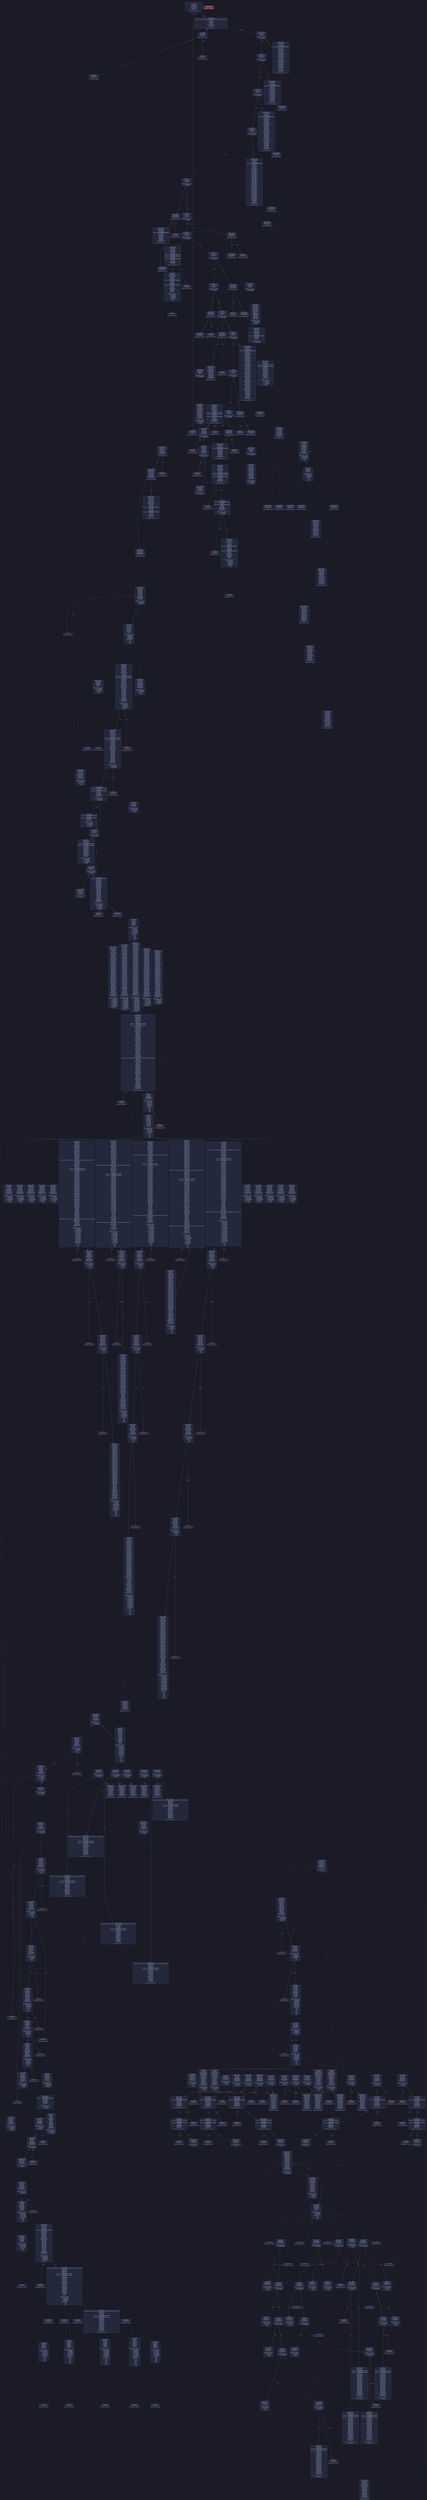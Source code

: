 digraph G {
    node [shape=box, style="filled, rounded", color="#565f89", fontcolor="#c0caf5", fontname="Helvetica", fillcolor="#24283b"];
    edge [color="#414868", fontcolor="#c0caf5", fontname="Helvetica"];
    bgcolor="#1a1b26";
    0 [ label = "[00] PUSH1 60
[02] PUSH1 40
[04] MSTORE
[05] PUSH1 04
[07] CALLDATASIZE
[08] LT
[09] PUSH2 00d0
[0c] JUMPI

Stack size req: 0, sizeΔ: 0
" shape = invhouse]
    1 [ label = "[0d] PUSH1 00
[0f] CALLDATALOAD
[10] PUSH29 0100000000000000000000000000000000000000000000000000000000
[2e] SWAP1
[2f] DIV
[30] PUSH4 ffffffff
[35] AND
[36] DUP1
[37] PUSH4 12065fe0
[3c] EQ
[3d] PUSH2 00da
[40] JUMPI

Stack size req: 0, sizeΔ: 1
"]
    2 [ label = "[41] DUP1
[42] PUSH4 2b30a84e
[47] EQ
[48] PUSH2 0103
[4b] JUMPI

Stack size req: 1, sizeΔ: 0
Entry->Op usage:
	0->71:EQ:1
"]
    3 [ label = "[4c] DUP1
[4d] PUSH4 4d7e897f
[52] EQ
[53] PUSH2 0149
[56] JUMPI

Stack size req: 1, sizeΔ: 0
Entry->Op usage:
	0->82:EQ:1
"]
    4 [ label = "[57] DUP1
[58] PUSH4 5d29bd40
[5d] EQ
[5e] PUSH2 0183
[61] JUMPI

Stack size req: 1, sizeΔ: 0
Entry->Op usage:
	0->93:EQ:1
"]
    5 [ label = "[62] DUP1
[63] PUSH4 6f993a74
[68] EQ
[69] PUSH2 01d5
[6c] JUMPI

Stack size req: 1, sizeΔ: 0
Entry->Op usage:
	0->104:EQ:1
"]
    6 [ label = "[6d] DUP1
[6e] PUSH4 767bcab5
[73] EQ
[74] PUSH2 0233
[77] JUMPI

Stack size req: 1, sizeΔ: 0
Entry->Op usage:
	0->115:EQ:1
"]
    7 [ label = "[78] DUP1
[79] PUSH4 76cdb03b
[7e] EQ
[7f] PUSH2 026c
[82] JUMPI

Stack size req: 1, sizeΔ: 0
Entry->Op usage:
	0->126:EQ:1
"]
    8 [ label = "[83] DUP1
[84] PUSH4 85efb721
[89] EQ
[8a] PUSH2 0295
[8d] JUMPI

Stack size req: 1, sizeΔ: 0
Entry->Op usage:
	0->137:EQ:1
"]
    9 [ label = "[8e] DUP1
[8f] PUSH4 8da5cb5b
[94] EQ
[95] PUSH2 029f
[98] JUMPI

Stack size req: 1, sizeΔ: 0
Entry->Op usage:
	0->148:EQ:1
"]
    10 [ label = "[99] DUP1
[9a] PUSH4 9777487d
[9f] EQ
[a0] PUSH2 02f4
[a3] JUMPI

Stack size req: 1, sizeΔ: 0
Entry->Op usage:
	0->159:EQ:1
"]
    11 [ label = "[a4] DUP1
[a5] PUSH4 a0275c05
[aa] EQ
[ab] PUSH2 031d
[ae] JUMPI

Stack size req: 1, sizeΔ: 0
Entry->Op usage:
	0->170:EQ:1
"]
    12 [ label = "[af] DUP1
[b0] PUSH4 b42e49ef
[b5] EQ
[b6] PUSH2 0340
[b9] JUMPI

Stack size req: 1, sizeΔ: 0
Entry->Op usage:
	0->181:EQ:1
"]
    13 [ label = "[ba] DUP1
[bb] PUSH4 bdf3c4ae
[c0] EQ
[c1] PUSH2 03aa
[c4] JUMPI

Stack size req: 1, sizeΔ: 0
Entry->Op usage:
	0->192:EQ:1
"]
    14 [ label = "[c5] DUP1
[c6] PUSH4 eb9df7db
[cb] EQ
[cc] PUSH2 03d3
[cf] JUMPI

Stack size req: 1, sizeΔ: 0
Entry->Op usage:
	0->203:EQ:1
"]
    15 [ label = "[d0] JUMPDEST
[d1] PUSH2 00d8
[d4] PUSH2 040c
[d7] JUMP

Stack size req: 0, sizeΔ: 1
"]
    16 [ label = "[d8] JUMPDEST
[d9] STOP

Stack size req: 0, sizeΔ: 0
" color = "darkblue"]
    17 [ label = "[da] JUMPDEST
[db] CALLVALUE
[dc] ISZERO
[dd] PUSH2 00e5
[e0] JUMPI

Stack size req: 0, sizeΔ: 0
"]
    18 [ label = "[e1] PUSH1 00
[e3] DUP1
[e4] REVERT

Stack size req: 0, sizeΔ: 0
" color = "red"]
    19 [ label = "[e5] JUMPDEST
[e6] PUSH2 00ed
[e9] PUSH2 0489
[ec] JUMP

Stack size req: 0, sizeΔ: 1
"]
    20 [ label = "[ed] JUMPDEST
[ee] PUSH1 40
[f0] MLOAD
[f1] DUP1
[f2] DUP3
[f3] DUP2
[f4] MSTORE
[f5] PUSH1 20
[f7] ADD
[f8] SWAP2
[f9] POP
[fa] POP
[fb] PUSH1 40
[fd] MLOAD
[fe] DUP1
[ff] SWAP2
[0100] SUB
[0101] SWAP1
[0102] RETURN

Stack size req: 1, sizeΔ: -1
Entry->Op usage:
	0->244:MSTORE:1
	0->249:POP:0
Entry->Exit:
	0->😵
" color = "darkblue"]
    21 [ label = "[0103] JUMPDEST
[0104] PUSH2 0147
[0107] PUSH1 04
[0109] DUP1
[010a] DUP1
[010b] CALLDATALOAD
[010c] PUSH20 ffffffffffffffffffffffffffffffffffffffff
[0121] AND
[0122] SWAP1
[0123] PUSH1 20
[0125] ADD
[0126] SWAP1
[0127] SWAP2
[0128] SWAP1
[0129] DUP1
[012a] CALLDATALOAD
[012b] PUSH1 ff
[012d] AND
[012e] SWAP1
[012f] PUSH1 20
[0131] ADD
[0132] SWAP1
[0133] SWAP2
[0134] SWAP1
[0135] DUP1
[0136] CALLDATALOAD
[0137] PUSH1 ff
[0139] AND
[013a] SWAP1
[013b] PUSH1 20
[013d] ADD
[013e] SWAP1
[013f] SWAP2
[0140] SWAP1
[0141] POP
[0142] POP
[0143] PUSH2 04a8
[0146] JUMP

Stack size req: 0, sizeΔ: 4
"]
    22 [ label = "[0147] JUMPDEST
[0148] STOP

Stack size req: 0, sizeΔ: 0
" color = "darkblue"]
    23 [ label = "[0149] JUMPDEST
[014a] PUSH2 0181
[014d] PUSH1 04
[014f] DUP1
[0150] DUP1
[0151] CALLDATALOAD
[0152] PUSH20 ffffffffffffffffffffffffffffffffffffffff
[0167] AND
[0168] SWAP1
[0169] PUSH1 20
[016b] ADD
[016c] SWAP1
[016d] SWAP2
[016e] SWAP1
[016f] DUP1
[0170] CALLDATALOAD
[0171] PUSH1 ff
[0173] AND
[0174] SWAP1
[0175] PUSH1 20
[0177] ADD
[0178] SWAP1
[0179] SWAP2
[017a] SWAP1
[017b] POP
[017c] POP
[017d] PUSH2 0853
[0180] JUMP

Stack size req: 0, sizeΔ: 3
"]
    24 [ label = "[0181] JUMPDEST
[0182] STOP

Stack size req: 0, sizeΔ: 0
" color = "darkblue"]
    25 [ label = "[0183] JUMPDEST
[0184] PUSH2 01d3
[0187] PUSH1 04
[0189] DUP1
[018a] DUP1
[018b] CALLDATALOAD
[018c] PUSH20 ffffffffffffffffffffffffffffffffffffffff
[01a1] AND
[01a2] SWAP1
[01a3] PUSH1 20
[01a5] ADD
[01a6] SWAP1
[01a7] SWAP2
[01a8] SWAP1
[01a9] DUP1
[01aa] CALLDATALOAD
[01ab] PUSH1 ff
[01ad] AND
[01ae] SWAP1
[01af] PUSH1 20
[01b1] ADD
[01b2] SWAP1
[01b3] SWAP2
[01b4] SWAP1
[01b5] DUP1
[01b6] CALLDATALOAD
[01b7] PUSH1 ff
[01b9] AND
[01ba] SWAP1
[01bb] PUSH1 20
[01bd] ADD
[01be] SWAP1
[01bf] SWAP2
[01c0] SWAP1
[01c1] DUP1
[01c2] CALLDATALOAD
[01c3] PUSH1 ff
[01c5] AND
[01c6] SWAP1
[01c7] PUSH1 20
[01c9] ADD
[01ca] SWAP1
[01cb] SWAP2
[01cc] SWAP1
[01cd] POP
[01ce] POP
[01cf] PUSH2 0bc8
[01d2] JUMP

Stack size req: 0, sizeΔ: 5
"]
    26 [ label = "[01d3] JUMPDEST
[01d4] STOP

Stack size req: 0, sizeΔ: 0
" color = "darkblue"]
    27 [ label = "[01d5] JUMPDEST
[01d6] PUSH2 0231
[01d9] PUSH1 04
[01db] DUP1
[01dc] DUP1
[01dd] CALLDATALOAD
[01de] PUSH20 ffffffffffffffffffffffffffffffffffffffff
[01f3] AND
[01f4] SWAP1
[01f5] PUSH1 20
[01f7] ADD
[01f8] SWAP1
[01f9] SWAP2
[01fa] SWAP1
[01fb] DUP1
[01fc] CALLDATALOAD
[01fd] PUSH1 ff
[01ff] AND
[0200] SWAP1
[0201] PUSH1 20
[0203] ADD
[0204] SWAP1
[0205] SWAP2
[0206] SWAP1
[0207] DUP1
[0208] CALLDATALOAD
[0209] PUSH1 ff
[020b] AND
[020c] SWAP1
[020d] PUSH1 20
[020f] ADD
[0210] SWAP1
[0211] SWAP2
[0212] SWAP1
[0213] DUP1
[0214] CALLDATALOAD
[0215] PUSH1 ff
[0217] AND
[0218] SWAP1
[0219] PUSH1 20
[021b] ADD
[021c] SWAP1
[021d] SWAP2
[021e] SWAP1
[021f] DUP1
[0220] CALLDATALOAD
[0221] PUSH1 ff
[0223] AND
[0224] SWAP1
[0225] PUSH1 20
[0227] ADD
[0228] SWAP1
[0229] SWAP2
[022a] SWAP1
[022b] POP
[022c] POP
[022d] PUSH2 0fa7
[0230] JUMP

Stack size req: 0, sizeΔ: 6
"]
    28 [ label = "[0231] JUMPDEST
[0232] STOP

Stack size req: 0, sizeΔ: 0
" color = "darkblue"]
    29 [ label = "[0233] JUMPDEST
[0234] CALLVALUE
[0235] ISZERO
[0236] PUSH2 023e
[0239] JUMPI

Stack size req: 0, sizeΔ: 0
"]
    30 [ label = "[023a] PUSH1 00
[023c] DUP1
[023d] REVERT

Stack size req: 0, sizeΔ: 0
" color = "red"]
    31 [ label = "[023e] JUMPDEST
[023f] PUSH2 026a
[0242] PUSH1 04
[0244] DUP1
[0245] DUP1
[0246] CALLDATALOAD
[0247] PUSH20 ffffffffffffffffffffffffffffffffffffffff
[025c] AND
[025d] SWAP1
[025e] PUSH1 20
[0260] ADD
[0261] SWAP1
[0262] SWAP2
[0263] SWAP1
[0264] POP
[0265] POP
[0266] PUSH2 13bc
[0269] JUMP

Stack size req: 0, sizeΔ: 2
"]
    32 [ label = "[026a] JUMPDEST
[026b] STOP

Stack size req: 0, sizeΔ: 0
" color = "darkblue"]
    33 [ label = "[026c] JUMPDEST
[026d] CALLVALUE
[026e] ISZERO
[026f] PUSH2 0277
[0272] JUMPI

Stack size req: 0, sizeΔ: 0
"]
    34 [ label = "[0273] PUSH1 00
[0275] DUP1
[0276] REVERT

Stack size req: 0, sizeΔ: 0
" color = "red"]
    35 [ label = "[0277] JUMPDEST
[0278] PUSH2 027f
[027b] PUSH2 145b
[027e] JUMP

Stack size req: 0, sizeΔ: 1
"]
    36 [ label = "[027f] JUMPDEST
[0280] PUSH1 40
[0282] MLOAD
[0283] DUP1
[0284] DUP3
[0285] DUP2
[0286] MSTORE
[0287] PUSH1 20
[0289] ADD
[028a] SWAP2
[028b] POP
[028c] POP
[028d] PUSH1 40
[028f] MLOAD
[0290] DUP1
[0291] SWAP2
[0292] SUB
[0293] SWAP1
[0294] RETURN

Stack size req: 1, sizeΔ: -1
Entry->Op usage:
	0->646:MSTORE:1
	0->651:POP:0
Entry->Exit:
	0->😵
" color = "darkblue"]
    37 [ label = "[0295] JUMPDEST
[0296] PUSH2 029d
[0299] PUSH2 040c
[029c] JUMP

Stack size req: 0, sizeΔ: 1
"]
    38 [ label = "[029d] JUMPDEST
[029e] STOP

Stack size req: 0, sizeΔ: 0
" color = "darkblue"]
    39 [ label = "[029f] JUMPDEST
[02a0] CALLVALUE
[02a1] ISZERO
[02a2] PUSH2 02aa
[02a5] JUMPI

Stack size req: 0, sizeΔ: 0
"]
    40 [ label = "[02a6] PUSH1 00
[02a8] DUP1
[02a9] REVERT

Stack size req: 0, sizeΔ: 0
" color = "red"]
    41 [ label = "[02aa] JUMPDEST
[02ab] PUSH2 02b2
[02ae] PUSH2 1461
[02b1] JUMP

Stack size req: 0, sizeΔ: 1
"]
    42 [ label = "[02b2] JUMPDEST
[02b3] PUSH1 40
[02b5] MLOAD
[02b6] DUP1
[02b7] DUP3
[02b8] PUSH20 ffffffffffffffffffffffffffffffffffffffff
[02cd] AND
[02ce] PUSH20 ffffffffffffffffffffffffffffffffffffffff
[02e3] AND
[02e4] DUP2
[02e5] MSTORE
[02e6] PUSH1 20
[02e8] ADD
[02e9] SWAP2
[02ea] POP
[02eb] POP
[02ec] PUSH1 40
[02ee] MLOAD
[02ef] DUP1
[02f0] SWAP2
[02f1] SUB
[02f2] SWAP1
[02f3] RETURN

Stack size req: 1, sizeΔ: -1
Entry->Op usage:
	0->717:AND:1
	0->739:AND:1
	0->741:MSTORE:1
	0->746:POP:0
Entry->Exit:
	0->😵
" color = "darkblue"]
    43 [ label = "[02f4] JUMPDEST
[02f5] CALLVALUE
[02f6] ISZERO
[02f7] PUSH2 02ff
[02fa] JUMPI

Stack size req: 0, sizeΔ: 0
"]
    44 [ label = "[02fb] PUSH1 00
[02fd] DUP1
[02fe] REVERT

Stack size req: 0, sizeΔ: 0
" color = "red"]
    45 [ label = "[02ff] JUMPDEST
[0300] PUSH2 0307
[0303] PUSH2 1486
[0306] JUMP

Stack size req: 0, sizeΔ: 1
"]
    46 [ label = "[0307] JUMPDEST
[0308] PUSH1 40
[030a] MLOAD
[030b] DUP1
[030c] DUP3
[030d] DUP2
[030e] MSTORE
[030f] PUSH1 20
[0311] ADD
[0312] SWAP2
[0313] POP
[0314] POP
[0315] PUSH1 40
[0317] MLOAD
[0318] DUP1
[0319] SWAP2
[031a] SUB
[031b] SWAP1
[031c] RETURN

Stack size req: 1, sizeΔ: -1
Entry->Op usage:
	0->782:MSTORE:1
	0->787:POP:0
Entry->Exit:
	0->😵
" color = "darkblue"]
    47 [ label = "[031d] JUMPDEST
[031e] CALLVALUE
[031f] ISZERO
[0320] PUSH2 0328
[0323] JUMPI

Stack size req: 0, sizeΔ: 0
"]
    48 [ label = "[0324] PUSH1 00
[0326] DUP1
[0327] REVERT

Stack size req: 0, sizeΔ: 0
" color = "red"]
    49 [ label = "[0328] JUMPDEST
[0329] PUSH2 033e
[032c] PUSH1 04
[032e] DUP1
[032f] DUP1
[0330] CALLDATALOAD
[0331] SWAP1
[0332] PUSH1 20
[0334] ADD
[0335] SWAP1
[0336] SWAP2
[0337] SWAP1
[0338] POP
[0339] POP
[033a] PUSH2 148c
[033d] JUMP

Stack size req: 0, sizeΔ: 2
"]
    50 [ label = "[033e] JUMPDEST
[033f] STOP

Stack size req: 0, sizeΔ: 0
" color = "darkblue"]
    51 [ label = "[0340] JUMPDEST
[0341] PUSH2 03a8
[0344] PUSH1 04
[0346] DUP1
[0347] DUP1
[0348] CALLDATALOAD
[0349] PUSH20 ffffffffffffffffffffffffffffffffffffffff
[035e] AND
[035f] SWAP1
[0360] PUSH1 20
[0362] ADD
[0363] SWAP1
[0364] SWAP2
[0365] SWAP1
[0366] DUP1
[0367] CALLDATALOAD
[0368] PUSH1 ff
[036a] AND
[036b] SWAP1
[036c] PUSH1 20
[036e] ADD
[036f] SWAP1
[0370] SWAP2
[0371] SWAP1
[0372] DUP1
[0373] CALLDATALOAD
[0374] PUSH1 ff
[0376] AND
[0377] SWAP1
[0378] PUSH1 20
[037a] ADD
[037b] SWAP1
[037c] SWAP2
[037d] SWAP1
[037e] DUP1
[037f] CALLDATALOAD
[0380] PUSH1 ff
[0382] AND
[0383] SWAP1
[0384] PUSH1 20
[0386] ADD
[0387] SWAP1
[0388] SWAP2
[0389] SWAP1
[038a] DUP1
[038b] CALLDATALOAD
[038c] PUSH1 ff
[038e] AND
[038f] SWAP1
[0390] PUSH1 20
[0392] ADD
[0393] SWAP1
[0394] SWAP2
[0395] SWAP1
[0396] DUP1
[0397] CALLDATALOAD
[0398] PUSH1 ff
[039a] AND
[039b] SWAP1
[039c] PUSH1 20
[039e] ADD
[039f] SWAP1
[03a0] SWAP2
[03a1] SWAP1
[03a2] POP
[03a3] POP
[03a4] PUSH2 152e
[03a7] JUMP

Stack size req: 0, sizeΔ: 7
"]
    52 [ label = "[03a8] JUMPDEST
[03a9] STOP

Stack size req: 0, sizeΔ: 0
" color = "darkblue"]
    53 [ label = "[03aa] JUMPDEST
[03ab] CALLVALUE
[03ac] ISZERO
[03ad] PUSH2 03b5
[03b0] JUMPI

Stack size req: 0, sizeΔ: 0
"]
    54 [ label = "[03b1] PUSH1 00
[03b3] DUP1
[03b4] REVERT

Stack size req: 0, sizeΔ: 0
" color = "red"]
    55 [ label = "[03b5] JUMPDEST
[03b6] PUSH2 03bd
[03b9] PUSH2 19d8
[03bc] JUMP

Stack size req: 0, sizeΔ: 1
"]
    56 [ label = "[03bd] JUMPDEST
[03be] PUSH1 40
[03c0] MLOAD
[03c1] DUP1
[03c2] DUP3
[03c3] DUP2
[03c4] MSTORE
[03c5] PUSH1 20
[03c7] ADD
[03c8] SWAP2
[03c9] POP
[03ca] POP
[03cb] PUSH1 40
[03cd] MLOAD
[03ce] DUP1
[03cf] SWAP2
[03d0] SUB
[03d1] SWAP1
[03d2] RETURN

Stack size req: 1, sizeΔ: -1
Entry->Op usage:
	0->964:MSTORE:1
	0->969:POP:0
Entry->Exit:
	0->😵
" color = "darkblue"]
    57 [ label = "[03d3] JUMPDEST
[03d4] CALLVALUE
[03d5] ISZERO
[03d6] PUSH2 03de
[03d9] JUMPI

Stack size req: 0, sizeΔ: 0
"]
    58 [ label = "[03da] PUSH1 00
[03dc] DUP1
[03dd] REVERT

Stack size req: 0, sizeΔ: 0
" color = "red"]
    59 [ label = "[03de] JUMPDEST
[03df] PUSH2 040a
[03e2] PUSH1 04
[03e4] DUP1
[03e5] DUP1
[03e6] CALLDATALOAD
[03e7] PUSH20 ffffffffffffffffffffffffffffffffffffffff
[03fc] AND
[03fd] SWAP1
[03fe] PUSH1 20
[0400] ADD
[0401] SWAP1
[0402] SWAP2
[0403] SWAP1
[0404] POP
[0405] POP
[0406] PUSH2 19de
[0409] JUMP

Stack size req: 0, sizeΔ: 2
"]
    60 [ label = "[040a] JUMPDEST
[040b] STOP

Stack size req: 0, sizeΔ: 0
" color = "darkblue"]
    61 [ label = "[040c] JUMPDEST
[040d] PUSH1 04
[040f] SLOAD
[0410] CALLVALUE
[0411] LT
[0412] ISZERO
[0413] ISZERO
[0414] ISZERO
[0415] PUSH2 041d
[0418] JUMPI

Stack size req: 0, sizeΔ: 0
"]
    62 [ label = "[0419] PUSH1 00
[041b] DUP1
[041c] REVERT

Stack size req: 0, sizeΔ: 0
" color = "red"]
    63 [ label = "[041d] JUMPDEST
[041e] PUSH1 04
[0420] SLOAD
[0421] PUSH1 05
[0423] SLOAD
[0424] ADD
[0425] CALLVALUE
[0426] LT
[0427] ISZERO
[0428] ISZERO
[0429] PUSH2 0475
[042c] JUMPI

Stack size req: 0, sizeΔ: 0
"]
    64 [ label = "[042d] CALLVALUE
[042e] PUSH1 05
[0430] DUP2
[0431] SWAP1
[0432] SSTORE
[0433] POP
[0434] CALLER
[0435] PUSH1 03
[0437] PUSH1 00
[0439] PUSH2 0100
[043c] EXP
[043d] DUP2
[043e] SLOAD
[043f] DUP2
[0440] PUSH20 ffffffffffffffffffffffffffffffffffffffff
[0455] MUL
[0456] NOT
[0457] AND
[0458] SWAP1
[0459] DUP4
[045a] PUSH20 ffffffffffffffffffffffffffffffffffffffff
[046f] AND
[0470] MUL
[0471] OR
[0472] SWAP1
[0473] SSTORE
[0474] POP

Stack size req: 0, sizeΔ: 0
"]
    65 [ label = "[0475] JUMPDEST
[0476] PUSH2 0481
[0479] PUSH1 06
[047b] SLOAD
[047c] CALLVALUE
[047d] PUSH2 1ab8
[0480] JUMP

Stack size req: 0, sizeΔ: 3
"]
    66 [ label = "[0481] JUMPDEST
[0482] PUSH1 06
[0484] DUP2
[0485] SWAP1
[0486] SSTORE
[0487] POP
[0488] JUMP
Indirect!

Stack size req: 2, sizeΔ: -2
Entry->Op usage:
	0->1158:SSTORE:1
	0->1159:POP:0
	1->1160:JUMP:0
Entry->Exit:
	0->😵
	1->😵
" color = "teal"]
    67 [ label = "[0489] JUMPDEST
[048a] PUSH1 00
[048c] ADDRESS
[048d] PUSH20 ffffffffffffffffffffffffffffffffffffffff
[04a2] AND
[04a3] BALANCE
[04a4] SWAP1
[04a5] POP
[04a6] SWAP1
[04a7] JUMP
Indirect!

Stack size req: 1, sizeΔ: 0
Entry->Op usage:
	0->1191:JUMP:0
Entry->Exit:
	0->😵
" color = "teal"]
    68 [ label = "[04a8] JUMPDEST
[04a9] PUSH2 04b0
[04ac] PUSH2 2120
[04af] JUMP

Stack size req: 0, sizeΔ: 1
"]
    69 [ label = "[04b0] JUMPDEST
[04b1] PUSH2 04b8
[04b4] PUSH2 2120
[04b7] JUMP

Stack size req: 0, sizeΔ: 1
"]
    70 [ label = "[04b8] JUMPDEST
[04b9] PUSH1 09
[04bb] PUSH1 06
[04bd] SWAP1
[04be] SLOAD
[04bf] SWAP1
[04c0] PUSH2 0100
[04c3] EXP
[04c4] SWAP1
[04c5] DIV
[04c6] PUSH1 ff
[04c8] AND
[04c9] PUSH2 04d7
[04cc] PUSH1 08
[04ce] SLOAD
[04cf] DUP3
[04d0] PUSH1 ff
[04d2] AND
[04d3] PUSH2 1ad6
[04d6] JUMP

Stack size req: 0, sizeΔ: 4
"]
    71 [ label = "[04d7] JUMPDEST
[04d8] CALLVALUE
[04d9] EQ
[04da] ISZERO
[04db] ISZERO
[04dc] PUSH2 04e4
[04df] JUMPI

Stack size req: 1, sizeΔ: -1
Entry->Op usage:
	0->1241:EQ:1
Entry->Exit:
	0->😵
"]
    72 [ label = "[04e0] PUSH1 00
[04e2] DUP1
[04e3] REVERT

Stack size req: 0, sizeΔ: 0
" color = "red"]
    73 [ label = "[04e4] JUMPDEST
[04e5] PUSH2 0502
[04e8] PUSH1 08
[04ea] SLOAD
[04eb] PUSH1 09
[04ed] PUSH1 06
[04ef] SWAP1
[04f0] SLOAD
[04f1] SWAP1
[04f2] PUSH2 0100
[04f5] EXP
[04f6] SWAP1
[04f7] DIV
[04f8] PUSH1 ff
[04fa] AND
[04fb] PUSH1 ff
[04fd] AND
[04fe] PUSH2 1ad6
[0501] JUMP

Stack size req: 0, sizeΔ: 3
"]
    74 [ label = "[0502] JUMPDEST
[0503] PUSH1 06
[0505] SLOAD
[0506] LT
[0507] ISZERO
[0508] ISZERO
[0509] ISZERO
[050a] PUSH2 0512
[050d] JUMPI

Stack size req: 1, sizeΔ: -1
Entry->Op usage:
	0->1286:LT:1
Entry->Exit:
	0->😵
"]
    75 [ label = "[050e] PUSH1 00
[0510] DUP1
[0511] REVERT

Stack size req: 0, sizeΔ: 0
" color = "red"]
    76 [ label = "[0512] JUMPDEST
[0513] PUSH1 06
[0515] SLOAD
[0516] ADDRESS
[0517] PUSH20 ffffffffffffffffffffffffffffffffffffffff
[052c] AND
[052d] BALANCE
[052e] LT
[052f] ISZERO
[0530] ISZERO
[0531] ISZERO
[0532] PUSH2 053a
[0535] JUMPI

Stack size req: 0, sizeΔ: 0
"]
    77 [ label = "[0536] PUSH1 00
[0538] DUP1
[0539] REVERT

Stack size req: 0, sizeΔ: 0
" color = "red"]
    78 [ label = "[053a] JUMPDEST
[053b] CALLER
[053c] PUSH20 ffffffffffffffffffffffffffffffffffffffff
[0551] AND
[0552] ORIGIN
[0553] PUSH20 ffffffffffffffffffffffffffffffffffffffff
[0568] AND
[0569] EQ
[056a] ISZERO
[056b] ISZERO
[056c] PUSH2 0574
[056f] JUMPI

Stack size req: 0, sizeΔ: 0
"]
    79 [ label = "[0570] PUSH1 00
[0572] DUP1
[0573] REVERT

Stack size req: 0, sizeΔ: 0
" color = "red"]
    80 [ label = "[0574] JUMPDEST
[0575] PUSH2 057d
[0578] DUP6
[0579] PUSH2 1afc
[057c] JUMP

Stack size req: 5, sizeΔ: 2
Entry->Exit:
	4->0, 6
"]
    81 [ label = "[057d] JUMPDEST
[057e] DUP1
[057f] ISZERO
[0580] PUSH2 058e
[0583] JUMPI

Stack size req: 1, sizeΔ: 0
Entry->Op usage:
	0->1407:ISZERO:0
"]
    82 [ label = "[0584] POP
[0585] PUSH2 058d
[0588] DUP5
[0589] PUSH2 1afc
[058c] JUMP

Stack size req: 5, sizeΔ: 1
Entry->Op usage:
	0->1412:POP:0
Entry->Exit:
	0->😵
	4->0, 5
"]
    83 [ label = "[058d] JUMPDEST

Stack size req: 0, sizeΔ: 0
"]
    84 [ label = "[058e] JUMPDEST
[058f] ISZERO
[0590] ISZERO
[0591] PUSH2 0599
[0594] JUMPI

Stack size req: 1, sizeΔ: -1
Entry->Op usage:
	0->1423:ISZERO:0
Entry->Exit:
	0->😵
"]
    85 [ label = "[0595] PUSH1 00
[0597] DUP1
[0598] REVERT

Stack size req: 0, sizeΔ: 0
" color = "red"]
    86 [ label = "[0599] JUMPDEST
[059a] PUSH1 01
[059c] PUSH1 00
[059e] CALLER
[059f] PUSH20 ffffffffffffffffffffffffffffffffffffffff
[05b4] AND
[05b5] PUSH20 ffffffffffffffffffffffffffffffffffffffff
[05ca] AND
[05cb] DUP2
[05cc] MSTORE
[05cd] PUSH1 20
[05cf] ADD
[05d0] SWAP1
[05d1] DUP2
[05d2] MSTORE
[05d3] PUSH1 20
[05d5] ADD
[05d6] PUSH1 00
[05d8] SHA3
[05d9] PUSH1 00
[05db] DUP2
[05dc] SLOAD
[05dd] DUP1
[05de] SWAP3
[05df] SWAP2
[05e0] SWAP1
[05e1] PUSH1 01
[05e3] ADD
[05e4] SWAP2
[05e5] SWAP1
[05e6] POP
[05e7] SSTORE
[05e8] POP
[05e9] PUSH2 05f1
[05ec] DUP7
[05ed] PUSH2 1b3f
[05f0] JUMP

Stack size req: 6, sizeΔ: 2
Entry->Exit:
	5->0, 7
"]
    87 [ label = "[05f1] JUMPDEST
[05f2] PUSH1 a0
[05f4] PUSH1 40
[05f6] MLOAD
[05f7] SWAP1
[05f8] DUP2
[05f9] ADD
[05fa] PUSH1 40
[05fc] MSTORE
[05fd] DUP1
[05fe] DUP7
[05ff] PUSH1 ff
[0601] AND
[0602] PUSH1 ff
[0604] AND
[0605] DUP2
[0606] MSTORE
[0607] PUSH1 20
[0609] ADD
[060a] DUP6
[060b] PUSH1 ff
[060d] AND
[060e] PUSH1 ff
[0610] AND
[0611] DUP2
[0612] MSTORE
[0613] PUSH1 20
[0615] ADD
[0616] PUSH1 00
[0618] PUSH1 ff
[061a] AND
[061b] DUP2
[061c] MSTORE
[061d] PUSH1 20
[061f] ADD
[0620] PUSH1 00
[0622] PUSH1 ff
[0624] AND
[0625] DUP2
[0626] MSTORE
[0627] PUSH1 20
[0629] ADD
[062a] PUSH1 00
[062c] PUSH1 ff
[062e] AND
[062f] DUP2
[0630] MSTORE
[0631] POP
[0632] SWAP3
[0633] POP
[0634] PUSH1 a0
[0636] PUSH1 40
[0638] MLOAD
[0639] SWAP1
[063a] DUP2
[063b] ADD
[063c] PUSH1 40
[063e] MSTORE
[063f] DUP1
[0640] PUSH2 0647
[0643] PUSH2 1ddd
[0646] JUMP

Stack size req: 5, sizeΔ: 3
Entry->Op usage:
	2->1587:POP:0
	3->1549:AND:1
	3->1552:AND:1
	3->1554:MSTORE:1
	4->1537:AND:1
	4->1540:AND:1
	4->1542:MSTORE:1
Entry->Exit:
	2->😵
"]
    88 [ label = "[0647] JUMPDEST
[0648] PUSH1 ff
[064a] AND
[064b] PUSH1 ff
[064d] AND
[064e] DUP2
[064f] MSTORE
[0650] PUSH1 20
[0652] ADD
[0653] PUSH2 065a
[0656] PUSH2 1ddd
[0659] JUMP

Stack size req: 2, sizeΔ: 0
Entry->Op usage:
	0->1610:AND:1
	0->1613:AND:1
	0->1615:MSTORE:1
	1->1615:MSTORE:0
	1->1618:ADD:1
Entry->Exit:
	0->😵
	1->😵
"]
    89 [ label = "[065a] JUMPDEST
[065b] PUSH1 ff
[065d] AND
[065e] PUSH1 ff
[0660] AND
[0661] DUP2
[0662] MSTORE
[0663] PUSH1 20
[0665] ADD
[0666] PUSH1 00
[0668] PUSH1 ff
[066a] AND
[066b] DUP2
[066c] MSTORE
[066d] PUSH1 20
[066f] ADD
[0670] PUSH1 00
[0672] PUSH1 ff
[0674] AND
[0675] DUP2
[0676] MSTORE
[0677] PUSH1 20
[0679] ADD
[067a] PUSH1 00
[067c] PUSH1 ff
[067e] AND
[067f] DUP2
[0680] MSTORE
[0681] POP
[0682] SWAP2
[0683] POP
[0684] PUSH32 ee8cc3c243d0163220856bfacfce41c9c653437dd52fba1ea3320056d2203b77
[06a5] CALLER
[06a6] DUP7
[06a7] DUP7
[06a8] PUSH1 00
[06aa] DUP1
[06ab] PUSH1 00
[06ad] PUSH1 40
[06af] MLOAD
[06b0] DUP1
[06b1] DUP8
[06b2] PUSH20 ffffffffffffffffffffffffffffffffffffffff
[06c7] AND
[06c8] PUSH20 ffffffffffffffffffffffffffffffffffffffff
[06dd] AND
[06de] DUP2
[06df] MSTORE
[06e0] PUSH1 20
[06e2] ADD
[06e3] DUP7
[06e4] PUSH1 ff
[06e6] AND
[06e7] PUSH1 ff
[06e9] AND
[06ea] DUP2
[06eb] MSTORE
[06ec] PUSH1 20
[06ee] ADD
[06ef] DUP6
[06f0] PUSH1 ff
[06f2] AND
[06f3] PUSH1 ff
[06f5] AND
[06f6] DUP2
[06f7] MSTORE
[06f8] PUSH1 20
[06fa] ADD
[06fb] DUP5
[06fc] PUSH1 ff
[06fe] AND
[06ff] DUP2
[0700] MSTORE
[0701] PUSH1 20
[0703] ADD
[0704] DUP4
[0705] PUSH1 ff
[0707] AND
[0708] DUP2
[0709] MSTORE
[070a] PUSH1 20
[070c] ADD
[070d] DUP3
[070e] PUSH1 ff
[0710] AND
[0711] DUP2
[0712] MSTORE
[0713] PUSH1 20
[0715] ADD
[0716] SWAP7
[0717] POP
[0718] POP
[0719] POP
[071a] POP
[071b] POP
[071c] POP
[071d] POP
[071e] PUSH1 40
[0720] MLOAD
[0721] DUP1
[0722] SWAP2
[0723] SUB
[0724] SWAP1
[0725] LOG1
[0726] PUSH32 b9023154ceaea30210c3b129c137b6d3732d8dee19edb7f19ad7a146f43c13b0
[0747] DUP3
[0748] PUSH1 00
[074a] PUSH1 05
[074c] DUP2
[074d] LT
[074e] ISZERO
[074f] ISZERO
[0750] PUSH2 0755
[0753] JUMPI

Stack size req: 8, sizeΔ: 0
Entry->Op usage:
	0->1629:AND:1
	0->1632:AND:1
	0->1634:MSTORE:1
	1->1634:MSTORE:0
	1->1637:ADD:1
	4->1667:POP:0
	6->1778:AND:1
	6->1781:AND:1
	6->1783:MSTORE:1
	6->1820:POP:0
	7->1766:AND:1
	7->1769:AND:1
	7->1771:MSTORE:1
	7->1821:POP:0
Entry->Exit:
	0->😵
	1->😵
	2->1, 4
	4->😵
"]
    90 [ label = "[0754] INVALID

Stack size req: 0, sizeΔ: 0
" color = "red"]
    91 [ label = "[0755] JUMPDEST
[0756] PUSH1 20
[0758] MUL
[0759] ADD
[075a] MLOAD
[075b] DUP4
[075c] PUSH1 01
[075e] PUSH1 05
[0760] DUP2
[0761] LT
[0762] ISZERO
[0763] ISZERO
[0764] PUSH2 0769
[0767] JUMPI

Stack size req: 5, sizeΔ: 1
Entry->Op usage:
	0->1880:MUL:1
	1->1881:ADD:1
Entry->Exit:
	0->😵
	1->😵
	4->1, 5
"]
    92 [ label = "[0768] INVALID

Stack size req: 0, sizeΔ: 0
" color = "red"]
    93 [ label = "[0769] JUMPDEST
[076a] PUSH1 20
[076c] MUL
[076d] ADD
[076e] MLOAD
[076f] PUSH1 00
[0771] DUP1
[0772] PUSH1 00
[0774] PUSH1 40
[0776] MLOAD
[0777] DUP1
[0778] DUP7
[0779] PUSH1 ff
[077b] AND
[077c] PUSH1 ff
[077e] AND
[077f] DUP2
[0780] MSTORE
[0781] PUSH1 20
[0783] ADD
[0784] DUP6
[0785] PUSH1 ff
[0787] AND
[0788] PUSH1 ff
[078a] AND
[078b] DUP2
[078c] MSTORE
[078d] PUSH1 20
[078f] ADD
[0790] DUP5
[0791] PUSH1 ff
[0793] AND
[0794] DUP2
[0795] MSTORE
[0796] PUSH1 20
[0798] ADD
[0799] DUP4
[079a] PUSH1 ff
[079c] AND
[079d] DUP2
[079e] MSTORE
[079f] PUSH1 20
[07a1] ADD
[07a2] DUP3
[07a3] PUSH1 ff
[07a5] AND
[07a6] DUP2
[07a7] MSTORE
[07a8] PUSH1 20
[07aa] ADD
[07ab] SWAP6
[07ac] POP
[07ad] POP
[07ae] POP
[07af] POP
[07b0] POP
[07b1] POP
[07b2] PUSH1 40
[07b4] MLOAD
[07b5] DUP1
[07b6] SWAP2
[07b7] SUB
[07b8] SWAP1
[07b9] LOG1
[07ba] PUSH2 07c5
[07bd] PUSH1 02
[07bf] DUP5
[07c0] DUP5
[07c1] PUSH2 1ec8
[07c4] JUMP

Stack size req: 7, sizeΔ: 0
Entry->Op usage:
	0->1900:MUL:1
	1->1901:ADD:1
	2->1915:AND:1
	2->1918:AND:1
	2->1920:MSTORE:1
	2->1964:POP:0
	3->1977:LOG1:2
Entry->Exit:
	0->😵
	1->😵
	2->😵
	3->😵
	5->0, 5
	6->1, 6
"]
    94 [ label = "[07c5] JUMPDEST
[07c6] ISZERO
[07c7] PUSH2 07e7
[07ca] JUMPI

Stack size req: 1, sizeΔ: -1
Entry->Op usage:
	0->1990:ISZERO:0
Entry->Exit:
	0->😵
"]
    95 [ label = "[07cb] PUSH2 07e2
[07ce] PUSH1 09
[07d0] PUSH1 06
[07d2] SWAP1
[07d3] SLOAD
[07d4] SWAP1
[07d5] PUSH2 0100
[07d8] EXP
[07d9] SWAP1
[07da] DIV
[07db] PUSH1 ff
[07dd] AND
[07de] PUSH2 1fd3
[07e1] JUMP

Stack size req: 0, sizeΔ: 2
"]
    96 [ label = "[07e2] JUMPDEST
[07e3] PUSH2 084b
[07e6] JUMP

Stack size req: 0, sizeΔ: 0
"]
    97 [ label = "[07e7] JUMPDEST
[07e8] PUSH32 190d4f1249f2e21343a1c0910c21ea36d8a8686a1596352ecc15c4d26a988dcd
[0809] CALLER
[080a] PUSH1 40
[080c] MLOAD
[080d] DUP1
[080e] DUP3
[080f] PUSH20 ffffffffffffffffffffffffffffffffffffffff
[0824] AND
[0825] PUSH20 ffffffffffffffffffffffffffffffffffffffff
[083a] AND
[083b] DUP2
[083c] MSTORE
[083d] PUSH1 20
[083f] ADD
[0840] SWAP2
[0841] POP
[0842] POP
[0843] PUSH1 40
[0845] MLOAD
[0846] DUP1
[0847] SWAP2
[0848] SUB
[0849] SWAP1
[084a] LOG1

Stack size req: 0, sizeΔ: 0
"]
    98 [ label = "[084b] JUMPDEST
[084c] POP
[084d] POP
[084e] POP
[084f] POP
[0850] POP
[0851] POP
[0852] JUMP
Indirect!

Stack size req: 7, sizeΔ: -7
Entry->Op usage:
	0->2124:POP:0
	1->2125:POP:0
	2->2126:POP:0
	3->2127:POP:0
	4->2128:POP:0
	5->2129:POP:0
	6->2130:JUMP:0
Entry->Exit:
	0->😵
	1->😵
	2->😵
	3->😵
	4->😵
	5->😵
	6->😵
" color = "teal"]
    99 [ label = "[0853] JUMPDEST
[0854] PUSH2 085b
[0857] PUSH2 2120
[085a] JUMP

Stack size req: 0, sizeΔ: 1
"]
    100 [ label = "[085b] JUMPDEST
[085c] PUSH2 0863
[085f] PUSH2 2120
[0862] JUMP

Stack size req: 0, sizeΔ: 1
"]
    101 [ label = "[0863] JUMPDEST
[0864] PUSH1 09
[0866] PUSH1 05
[0868] SWAP1
[0869] SLOAD
[086a] SWAP1
[086b] PUSH2 0100
[086e] EXP
[086f] SWAP1
[0870] DIV
[0871] PUSH1 ff
[0873] AND
[0874] PUSH2 0882
[0877] PUSH1 08
[0879] SLOAD
[087a] DUP3
[087b] PUSH1 ff
[087d] AND
[087e] PUSH2 1ad6
[0881] JUMP

Stack size req: 0, sizeΔ: 4
"]
    102 [ label = "[0882] JUMPDEST
[0883] CALLVALUE
[0884] EQ
[0885] ISZERO
[0886] ISZERO
[0887] PUSH2 088f
[088a] JUMPI

Stack size req: 1, sizeΔ: -1
Entry->Op usage:
	0->2180:EQ:1
Entry->Exit:
	0->😵
"]
    103 [ label = "[088b] PUSH1 00
[088d] DUP1
[088e] REVERT

Stack size req: 0, sizeΔ: 0
" color = "red"]
    104 [ label = "[088f] JUMPDEST
[0890] PUSH2 08ad
[0893] PUSH1 08
[0895] SLOAD
[0896] PUSH1 09
[0898] PUSH1 06
[089a] SWAP1
[089b] SLOAD
[089c] SWAP1
[089d] PUSH2 0100
[08a0] EXP
[08a1] SWAP1
[08a2] DIV
[08a3] PUSH1 ff
[08a5] AND
[08a6] PUSH1 ff
[08a8] AND
[08a9] PUSH2 1ad6
[08ac] JUMP

Stack size req: 0, sizeΔ: 3
"]
    105 [ label = "[08ad] JUMPDEST
[08ae] PUSH1 06
[08b0] SLOAD
[08b1] LT
[08b2] ISZERO
[08b3] ISZERO
[08b4] ISZERO
[08b5] PUSH2 08bd
[08b8] JUMPI

Stack size req: 1, sizeΔ: -1
Entry->Op usage:
	0->2225:LT:1
Entry->Exit:
	0->😵
"]
    106 [ label = "[08b9] PUSH1 00
[08bb] DUP1
[08bc] REVERT

Stack size req: 0, sizeΔ: 0
" color = "red"]
    107 [ label = "[08bd] JUMPDEST
[08be] PUSH1 06
[08c0] SLOAD
[08c1] ADDRESS
[08c2] PUSH20 ffffffffffffffffffffffffffffffffffffffff
[08d7] AND
[08d8] BALANCE
[08d9] LT
[08da] ISZERO
[08db] ISZERO
[08dc] ISZERO
[08dd] PUSH2 08e5
[08e0] JUMPI

Stack size req: 0, sizeΔ: 0
"]
    108 [ label = "[08e1] PUSH1 00
[08e3] DUP1
[08e4] REVERT

Stack size req: 0, sizeΔ: 0
" color = "red"]
    109 [ label = "[08e5] JUMPDEST
[08e6] CALLER
[08e7] PUSH20 ffffffffffffffffffffffffffffffffffffffff
[08fc] AND
[08fd] ORIGIN
[08fe] PUSH20 ffffffffffffffffffffffffffffffffffffffff
[0913] AND
[0914] EQ
[0915] ISZERO
[0916] ISZERO
[0917] PUSH2 091f
[091a] JUMPI

Stack size req: 0, sizeΔ: 0
"]
    110 [ label = "[091b] PUSH1 00
[091d] DUP1
[091e] REVERT

Stack size req: 0, sizeΔ: 0
" color = "red"]
    111 [ label = "[091f] JUMPDEST
[0920] PUSH2 0928
[0923] DUP5
[0924] PUSH2 1afc
[0927] JUMP

Stack size req: 4, sizeΔ: 2
Entry->Exit:
	3->0, 5
"]
    112 [ label = "[0928] JUMPDEST
[0929] ISZERO
[092a] ISZERO
[092b] PUSH2 0933
[092e] JUMPI

Stack size req: 1, sizeΔ: -1
Entry->Op usage:
	0->2345:ISZERO:0
Entry->Exit:
	0->😵
"]
    113 [ label = "[092f] PUSH1 00
[0931] DUP1
[0932] REVERT

Stack size req: 0, sizeΔ: 0
" color = "red"]
    114 [ label = "[0933] JUMPDEST
[0934] PUSH1 01
[0936] PUSH1 00
[0938] CALLER
[0939] PUSH20 ffffffffffffffffffffffffffffffffffffffff
[094e] AND
[094f] PUSH20 ffffffffffffffffffffffffffffffffffffffff
[0964] AND
[0965] DUP2
[0966] MSTORE
[0967] PUSH1 20
[0969] ADD
[096a] SWAP1
[096b] DUP2
[096c] MSTORE
[096d] PUSH1 20
[096f] ADD
[0970] PUSH1 00
[0972] SHA3
[0973] PUSH1 00
[0975] DUP2
[0976] SLOAD
[0977] DUP1
[0978] SWAP3
[0979] SWAP2
[097a] SWAP1
[097b] PUSH1 01
[097d] ADD
[097e] SWAP2
[097f] SWAP1
[0980] POP
[0981] SSTORE
[0982] POP
[0983] PUSH2 098b
[0986] DUP6
[0987] PUSH2 1b3f
[098a] JUMP

Stack size req: 5, sizeΔ: 2
Entry->Exit:
	4->0, 6
"]
    115 [ label = "[098b] JUMPDEST
[098c] PUSH1 a0
[098e] PUSH1 40
[0990] MLOAD
[0991] SWAP1
[0992] DUP2
[0993] ADD
[0994] PUSH1 40
[0996] MSTORE
[0997] DUP1
[0998] DUP6
[0999] PUSH1 ff
[099b] AND
[099c] PUSH1 ff
[099e] AND
[099f] DUP2
[09a0] MSTORE
[09a1] PUSH1 20
[09a3] ADD
[09a4] PUSH1 00
[09a6] PUSH1 ff
[09a8] AND
[09a9] DUP2
[09aa] MSTORE
[09ab] PUSH1 20
[09ad] ADD
[09ae] PUSH1 00
[09b0] PUSH1 ff
[09b2] AND
[09b3] DUP2
[09b4] MSTORE
[09b5] PUSH1 20
[09b7] ADD
[09b8] PUSH1 00
[09ba] PUSH1 ff
[09bc] AND
[09bd] DUP2
[09be] MSTORE
[09bf] PUSH1 20
[09c1] ADD
[09c2] PUSH1 00
[09c4] PUSH1 ff
[09c6] AND
[09c7] DUP2
[09c8] MSTORE
[09c9] POP
[09ca] SWAP3
[09cb] POP
[09cc] PUSH1 a0
[09ce] PUSH1 40
[09d0] MLOAD
[09d1] SWAP1
[09d2] DUP2
[09d3] ADD
[09d4] PUSH1 40
[09d6] MSTORE
[09d7] DUP1
[09d8] PUSH2 09df
[09db] PUSH2 1ddd
[09de] JUMP

Stack size req: 4, sizeΔ: 3
Entry->Op usage:
	2->2507:POP:0
	3->2459:AND:1
	3->2462:AND:1
	3->2464:MSTORE:1
Entry->Exit:
	2->😵
"]
    116 [ label = "[09df] JUMPDEST
[09e0] PUSH1 ff
[09e2] AND
[09e3] PUSH1 ff
[09e5] AND
[09e6] DUP2
[09e7] MSTORE
[09e8] PUSH1 20
[09ea] ADD
[09eb] PUSH1 00
[09ed] PUSH1 ff
[09ef] AND
[09f0] DUP2
[09f1] MSTORE
[09f2] PUSH1 20
[09f4] ADD
[09f5] PUSH1 00
[09f7] PUSH1 ff
[09f9] AND
[09fa] DUP2
[09fb] MSTORE
[09fc] PUSH1 20
[09fe] ADD
[09ff] PUSH1 00
[0a01] PUSH1 ff
[0a03] AND
[0a04] DUP2
[0a05] MSTORE
[0a06] PUSH1 20
[0a08] ADD
[0a09] PUSH1 00
[0a0b] PUSH1 ff
[0a0d] AND
[0a0e] DUP2
[0a0f] MSTORE
[0a10] POP
[0a11] SWAP2
[0a12] POP
[0a13] PUSH32 ee8cc3c243d0163220856bfacfce41c9c653437dd52fba1ea3320056d2203b77
[0a34] CALLER
[0a35] DUP6
[0a36] PUSH1 00
[0a38] DUP1
[0a39] PUSH1 00
[0a3b] DUP1
[0a3c] PUSH1 40
[0a3e] MLOAD
[0a3f] DUP1
[0a40] DUP8
[0a41] PUSH20 ffffffffffffffffffffffffffffffffffffffff
[0a56] AND
[0a57] PUSH20 ffffffffffffffffffffffffffffffffffffffff
[0a6c] AND
[0a6d] DUP2
[0a6e] MSTORE
[0a6f] PUSH1 20
[0a71] ADD
[0a72] DUP7
[0a73] PUSH1 ff
[0a75] AND
[0a76] PUSH1 ff
[0a78] AND
[0a79] DUP2
[0a7a] MSTORE
[0a7b] PUSH1 20
[0a7d] ADD
[0a7e] DUP6
[0a7f] PUSH1 ff
[0a81] AND
[0a82] DUP2
[0a83] MSTORE
[0a84] PUSH1 20
[0a86] ADD
[0a87] DUP5
[0a88] PUSH1 ff
[0a8a] AND
[0a8b] DUP2
[0a8c] MSTORE
[0a8d] PUSH1 20
[0a8f] ADD
[0a90] DUP4
[0a91] PUSH1 ff
[0a93] AND
[0a94] DUP2
[0a95] MSTORE
[0a96] PUSH1 20
[0a98] ADD
[0a99] DUP3
[0a9a] PUSH1 ff
[0a9c] AND
[0a9d] DUP2
[0a9e] MSTORE
[0a9f] PUSH1 20
[0aa1] ADD
[0aa2] SWAP7
[0aa3] POP
[0aa4] POP
[0aa5] POP
[0aa6] POP
[0aa7] POP
[0aa8] POP
[0aa9] POP
[0aaa] PUSH1 40
[0aac] MLOAD
[0aad] DUP1
[0aae] SWAP2
[0aaf] SUB
[0ab0] SWAP1
[0ab1] LOG1
[0ab2] PUSH32 b9023154ceaea30210c3b129c137b6d3732d8dee19edb7f19ad7a146f43c13b0
[0ad3] DUP3
[0ad4] PUSH1 00
[0ad6] PUSH1 05
[0ad8] DUP2
[0ad9] LT
[0ada] ISZERO
[0adb] ISZERO
[0adc] PUSH2 0ae1
[0adf] JUMPI

Stack size req: 7, sizeΔ: 0
Entry->Op usage:
	0->2530:AND:1
	0->2533:AND:1
	0->2535:MSTORE:1
	1->2535:MSTORE:0
	1->2538:ADD:1
	4->2578:POP:0
	6->2677:AND:1
	6->2680:AND:1
	6->2682:MSTORE:1
	6->2729:POP:0
Entry->Exit:
	0->😵
	1->😵
	2->1, 4
	4->😵
"]
    117 [ label = "[0ae0] INVALID

Stack size req: 0, sizeΔ: 0
" color = "red"]
    118 [ label = "[0ae1] JUMPDEST
[0ae2] PUSH1 20
[0ae4] MUL
[0ae5] ADD
[0ae6] MLOAD
[0ae7] PUSH1 00
[0ae9] DUP1
[0aea] PUSH1 00
[0aec] DUP1
[0aed] PUSH1 40
[0aef] MLOAD
[0af0] DUP1
[0af1] DUP7
[0af2] PUSH1 ff
[0af4] AND
[0af5] PUSH1 ff
[0af7] AND
[0af8] DUP2
[0af9] MSTORE
[0afa] PUSH1 20
[0afc] ADD
[0afd] DUP6
[0afe] PUSH1 ff
[0b00] AND
[0b01] DUP2
[0b02] MSTORE
[0b03] PUSH1 20
[0b05] ADD
[0b06] DUP5
[0b07] PUSH1 ff
[0b09] AND
[0b0a] DUP2
[0b0b] MSTORE
[0b0c] PUSH1 20
[0b0e] ADD
[0b0f] DUP4
[0b10] PUSH1 ff
[0b12] AND
[0b13] DUP2
[0b14] MSTORE
[0b15] PUSH1 20
[0b17] ADD
[0b18] DUP3
[0b19] PUSH1 ff
[0b1b] AND
[0b1c] DUP2
[0b1d] MSTORE
[0b1e] PUSH1 20
[0b20] ADD
[0b21] SWAP6
[0b22] POP
[0b23] POP
[0b24] POP
[0b25] POP
[0b26] POP
[0b27] POP
[0b28] PUSH1 40
[0b2a] MLOAD
[0b2b] DUP1
[0b2c] SWAP2
[0b2d] SUB
[0b2e] SWAP1
[0b2f] LOG1
[0b30] PUSH2 0b3b
[0b33] PUSH1 01
[0b35] DUP5
[0b36] DUP5
[0b37] PUSH2 1ec8
[0b3a] JUMP

Stack size req: 6, sizeΔ: 1
Entry->Op usage:
	0->2788:MUL:1
	1->2789:ADD:1
	2->2863:LOG1:2
Entry->Exit:
	0->😵
	1->😵
	2->😵
	4->0, 5
	5->1, 6
"]
    119 [ label = "[0b3b] JUMPDEST
[0b3c] ISZERO
[0b3d] PUSH2 0b5d
[0b40] JUMPI

Stack size req: 1, sizeΔ: -1
Entry->Op usage:
	0->2876:ISZERO:0
Entry->Exit:
	0->😵
"]
    120 [ label = "[0b41] PUSH2 0b58
[0b44] PUSH1 09
[0b46] PUSH1 05
[0b48] SWAP1
[0b49] SLOAD
[0b4a] SWAP1
[0b4b] PUSH2 0100
[0b4e] EXP
[0b4f] SWAP1
[0b50] DIV
[0b51] PUSH1 ff
[0b53] AND
[0b54] PUSH2 1fd3
[0b57] JUMP

Stack size req: 0, sizeΔ: 2
"]
    121 [ label = "[0b58] JUMPDEST
[0b59] PUSH2 0bc1
[0b5c] JUMP

Stack size req: 0, sizeΔ: 0
"]
    122 [ label = "[0b5d] JUMPDEST
[0b5e] PUSH32 190d4f1249f2e21343a1c0910c21ea36d8a8686a1596352ecc15c4d26a988dcd
[0b7f] CALLER
[0b80] PUSH1 40
[0b82] MLOAD
[0b83] DUP1
[0b84] DUP3
[0b85] PUSH20 ffffffffffffffffffffffffffffffffffffffff
[0b9a] AND
[0b9b] PUSH20 ffffffffffffffffffffffffffffffffffffffff
[0bb0] AND
[0bb1] DUP2
[0bb2] MSTORE
[0bb3] PUSH1 20
[0bb5] ADD
[0bb6] SWAP2
[0bb7] POP
[0bb8] POP
[0bb9] PUSH1 40
[0bbb] MLOAD
[0bbc] DUP1
[0bbd] SWAP2
[0bbe] SUB
[0bbf] SWAP1
[0bc0] LOG1

Stack size req: 0, sizeΔ: 0
"]
    123 [ label = "[0bc1] JUMPDEST
[0bc2] POP
[0bc3] POP
[0bc4] POP
[0bc5] POP
[0bc6] POP
[0bc7] JUMP
Indirect!

Stack size req: 6, sizeΔ: -6
Entry->Op usage:
	0->3010:POP:0
	1->3011:POP:0
	2->3012:POP:0
	3->3013:POP:0
	4->3014:POP:0
	5->3015:JUMP:0
Entry->Exit:
	0->😵
	1->😵
	2->😵
	3->😵
	4->😵
	5->😵
" color = "teal"]
    124 [ label = "[0bc8] JUMPDEST
[0bc9] PUSH2 0bd0
[0bcc] PUSH2 2120
[0bcf] JUMP

Stack size req: 0, sizeΔ: 1
"]
    125 [ label = "[0bd0] JUMPDEST
[0bd1] PUSH2 0bd8
[0bd4] PUSH2 2120
[0bd7] JUMP

Stack size req: 0, sizeΔ: 1
"]
    126 [ label = "[0bd8] JUMPDEST
[0bd9] PUSH1 09
[0bdb] PUSH1 07
[0bdd] SWAP1
[0bde] SLOAD
[0bdf] SWAP1
[0be0] PUSH2 0100
[0be3] EXP
[0be4] SWAP1
[0be5] DIV
[0be6] PUSH1 ff
[0be8] AND
[0be9] PUSH2 0bf7
[0bec] PUSH1 08
[0bee] SLOAD
[0bef] DUP3
[0bf0] PUSH1 ff
[0bf2] AND
[0bf3] PUSH2 1ad6
[0bf6] JUMP

Stack size req: 0, sizeΔ: 4
"]
    127 [ label = "[0bf7] JUMPDEST
[0bf8] CALLVALUE
[0bf9] EQ
[0bfa] ISZERO
[0bfb] ISZERO
[0bfc] PUSH2 0c04
[0bff] JUMPI

Stack size req: 1, sizeΔ: -1
Entry->Op usage:
	0->3065:EQ:1
Entry->Exit:
	0->😵
"]
    128 [ label = "[0c00] PUSH1 00
[0c02] DUP1
[0c03] REVERT

Stack size req: 0, sizeΔ: 0
" color = "red"]
    129 [ label = "[0c04] JUMPDEST
[0c05] PUSH2 0c22
[0c08] PUSH1 08
[0c0a] SLOAD
[0c0b] PUSH1 09
[0c0d] PUSH1 06
[0c0f] SWAP1
[0c10] SLOAD
[0c11] SWAP1
[0c12] PUSH2 0100
[0c15] EXP
[0c16] SWAP1
[0c17] DIV
[0c18] PUSH1 ff
[0c1a] AND
[0c1b] PUSH1 ff
[0c1d] AND
[0c1e] PUSH2 1ad6
[0c21] JUMP

Stack size req: 0, sizeΔ: 3
"]
    130 [ label = "[0c22] JUMPDEST
[0c23] PUSH1 06
[0c25] SLOAD
[0c26] LT
[0c27] ISZERO
[0c28] ISZERO
[0c29] ISZERO
[0c2a] PUSH2 0c32
[0c2d] JUMPI

Stack size req: 1, sizeΔ: -1
Entry->Op usage:
	0->3110:LT:1
Entry->Exit:
	0->😵
"]
    131 [ label = "[0c2e] PUSH1 00
[0c30] DUP1
[0c31] REVERT

Stack size req: 0, sizeΔ: 0
" color = "red"]
    132 [ label = "[0c32] JUMPDEST
[0c33] PUSH1 06
[0c35] SLOAD
[0c36] ADDRESS
[0c37] PUSH20 ffffffffffffffffffffffffffffffffffffffff
[0c4c] AND
[0c4d] BALANCE
[0c4e] LT
[0c4f] ISZERO
[0c50] ISZERO
[0c51] ISZERO
[0c52] PUSH2 0c5a
[0c55] JUMPI

Stack size req: 0, sizeΔ: 0
"]
    133 [ label = "[0c56] PUSH1 00
[0c58] DUP1
[0c59] REVERT

Stack size req: 0, sizeΔ: 0
" color = "red"]
    134 [ label = "[0c5a] JUMPDEST
[0c5b] CALLER
[0c5c] PUSH20 ffffffffffffffffffffffffffffffffffffffff
[0c71] AND
[0c72] ORIGIN
[0c73] PUSH20 ffffffffffffffffffffffffffffffffffffffff
[0c88] AND
[0c89] EQ
[0c8a] ISZERO
[0c8b] ISZERO
[0c8c] PUSH2 0c94
[0c8f] JUMPI

Stack size req: 0, sizeΔ: 0
"]
    135 [ label = "[0c90] PUSH1 00
[0c92] DUP1
[0c93] REVERT

Stack size req: 0, sizeΔ: 0
" color = "red"]
    136 [ label = "[0c94] JUMPDEST
[0c95] PUSH2 0c9d
[0c98] DUP7
[0c99] PUSH2 1afc
[0c9c] JUMP

Stack size req: 6, sizeΔ: 2
Entry->Exit:
	5->0, 7
"]
    137 [ label = "[0c9d] JUMPDEST
[0c9e] DUP1
[0c9f] ISZERO
[0ca0] PUSH2 0cae
[0ca3] JUMPI

Stack size req: 1, sizeΔ: 0
Entry->Op usage:
	0->3231:ISZERO:0
"]
    138 [ label = "[0ca4] POP
[0ca5] PUSH2 0cad
[0ca8] DUP6
[0ca9] PUSH2 1afc
[0cac] JUMP

Stack size req: 6, sizeΔ: 1
Entry->Op usage:
	0->3236:POP:0
Entry->Exit:
	0->😵
	5->0, 6
"]
    139 [ label = "[0cad] JUMPDEST

Stack size req: 0, sizeΔ: 0
"]
    140 [ label = "[0cae] JUMPDEST
[0caf] DUP1
[0cb0] ISZERO
[0cb1] PUSH2 0cbf
[0cb4] JUMPI

Stack size req: 1, sizeΔ: 0
Entry->Op usage:
	0->3248:ISZERO:0
"]
    141 [ label = "[0cb5] POP
[0cb6] PUSH2 0cbe
[0cb9] DUP5
[0cba] PUSH2 1afc
[0cbd] JUMP

Stack size req: 5, sizeΔ: 1
Entry->Op usage:
	0->3253:POP:0
Entry->Exit:
	0->😵
	4->0, 5
"]
    142 [ label = "[0cbe] JUMPDEST

Stack size req: 0, sizeΔ: 0
"]
    143 [ label = "[0cbf] JUMPDEST
[0cc0] ISZERO
[0cc1] ISZERO
[0cc2] PUSH2 0cca
[0cc5] JUMPI

Stack size req: 1, sizeΔ: -1
Entry->Op usage:
	0->3264:ISZERO:0
Entry->Exit:
	0->😵
"]
    144 [ label = "[0cc6] PUSH1 00
[0cc8] DUP1
[0cc9] REVERT

Stack size req: 0, sizeΔ: 0
" color = "red"]
    145 [ label = "[0cca] JUMPDEST
[0ccb] PUSH1 01
[0ccd] PUSH1 00
[0ccf] CALLER
[0cd0] PUSH20 ffffffffffffffffffffffffffffffffffffffff
[0ce5] AND
[0ce6] PUSH20 ffffffffffffffffffffffffffffffffffffffff
[0cfb] AND
[0cfc] DUP2
[0cfd] MSTORE
[0cfe] PUSH1 20
[0d00] ADD
[0d01] SWAP1
[0d02] DUP2
[0d03] MSTORE
[0d04] PUSH1 20
[0d06] ADD
[0d07] PUSH1 00
[0d09] SHA3
[0d0a] PUSH1 00
[0d0c] DUP2
[0d0d] SLOAD
[0d0e] DUP1
[0d0f] SWAP3
[0d10] SWAP2
[0d11] SWAP1
[0d12] PUSH1 01
[0d14] ADD
[0d15] SWAP2
[0d16] SWAP1
[0d17] POP
[0d18] SSTORE
[0d19] POP
[0d1a] PUSH2 0d22
[0d1d] DUP8
[0d1e] PUSH2 1b3f
[0d21] JUMP

Stack size req: 7, sizeΔ: 2
Entry->Exit:
	6->0, 8
"]
    146 [ label = "[0d22] JUMPDEST
[0d23] PUSH1 a0
[0d25] PUSH1 40
[0d27] MLOAD
[0d28] SWAP1
[0d29] DUP2
[0d2a] ADD
[0d2b] PUSH1 40
[0d2d] MSTORE
[0d2e] DUP1
[0d2f] DUP8
[0d30] PUSH1 ff
[0d32] AND
[0d33] PUSH1 ff
[0d35] AND
[0d36] DUP2
[0d37] MSTORE
[0d38] PUSH1 20
[0d3a] ADD
[0d3b] DUP7
[0d3c] PUSH1 ff
[0d3e] AND
[0d3f] PUSH1 ff
[0d41] AND
[0d42] DUP2
[0d43] MSTORE
[0d44] PUSH1 20
[0d46] ADD
[0d47] DUP6
[0d48] PUSH1 ff
[0d4a] AND
[0d4b] PUSH1 ff
[0d4d] AND
[0d4e] DUP2
[0d4f] MSTORE
[0d50] PUSH1 20
[0d52] ADD
[0d53] PUSH1 00
[0d55] PUSH1 ff
[0d57] AND
[0d58] DUP2
[0d59] MSTORE
[0d5a] PUSH1 20
[0d5c] ADD
[0d5d] PUSH1 00
[0d5f] PUSH1 ff
[0d61] AND
[0d62] DUP2
[0d63] MSTORE
[0d64] POP
[0d65] SWAP3
[0d66] POP
[0d67] PUSH1 a0
[0d69] PUSH1 40
[0d6b] MLOAD
[0d6c] SWAP1
[0d6d] DUP2
[0d6e] ADD
[0d6f] PUSH1 40
[0d71] MSTORE
[0d72] DUP1
[0d73] PUSH2 0d7a
[0d76] PUSH2 1ddd
[0d79] JUMP

Stack size req: 6, sizeΔ: 3
Entry->Op usage:
	2->3430:POP:0
	3->3402:AND:1
	3->3405:AND:1
	3->3407:MSTORE:1
	4->3390:AND:1
	4->3393:AND:1
	4->3395:MSTORE:1
	5->3378:AND:1
	5->3381:AND:1
	5->3383:MSTORE:1
Entry->Exit:
	2->😵
"]
    147 [ label = "[0d7a] JUMPDEST
[0d7b] PUSH1 ff
[0d7d] AND
[0d7e] PUSH1 ff
[0d80] AND
[0d81] DUP2
[0d82] MSTORE
[0d83] PUSH1 20
[0d85] ADD
[0d86] PUSH2 0d8d
[0d89] PUSH2 1ddd
[0d8c] JUMP

Stack size req: 2, sizeΔ: 0
Entry->Op usage:
	0->3453:AND:1
	0->3456:AND:1
	0->3458:MSTORE:1
	1->3458:MSTORE:0
	1->3461:ADD:1
Entry->Exit:
	0->😵
	1->😵
"]
    148 [ label = "[0d8d] JUMPDEST
[0d8e] PUSH1 ff
[0d90] AND
[0d91] PUSH1 ff
[0d93] AND
[0d94] DUP2
[0d95] MSTORE
[0d96] PUSH1 20
[0d98] ADD
[0d99] PUSH2 0da0
[0d9c] PUSH2 1ddd
[0d9f] JUMP

Stack size req: 2, sizeΔ: 0
Entry->Op usage:
	0->3472:AND:1
	0->3475:AND:1
	0->3477:MSTORE:1
	1->3477:MSTORE:0
	1->3480:ADD:1
Entry->Exit:
	0->😵
	1->😵
"]
    149 [ label = "[0da0] JUMPDEST
[0da1] PUSH1 ff
[0da3] AND
[0da4] PUSH1 ff
[0da6] AND
[0da7] DUP2
[0da8] MSTORE
[0da9] PUSH1 20
[0dab] ADD
[0dac] PUSH1 00
[0dae] PUSH1 ff
[0db0] AND
[0db1] DUP2
[0db2] MSTORE
[0db3] PUSH1 20
[0db5] ADD
[0db6] PUSH1 00
[0db8] PUSH1 ff
[0dba] AND
[0dbb] DUP2
[0dbc] MSTORE
[0dbd] POP
[0dbe] SWAP2
[0dbf] POP
[0dc0] PUSH32 ee8cc3c243d0163220856bfacfce41c9c653437dd52fba1ea3320056d2203b77
[0de1] CALLER
[0de2] DUP8
[0de3] DUP8
[0de4] DUP8
[0de5] PUSH1 00
[0de7] DUP1
[0de8] PUSH1 40
[0dea] MLOAD
[0deb] DUP1
[0dec] DUP8
[0ded] PUSH20 ffffffffffffffffffffffffffffffffffffffff
[0e02] AND
[0e03] PUSH20 ffffffffffffffffffffffffffffffffffffffff
[0e18] AND
[0e19] DUP2
[0e1a] MSTORE
[0e1b] PUSH1 20
[0e1d] ADD
[0e1e] DUP7
[0e1f] PUSH1 ff
[0e21] AND
[0e22] PUSH1 ff
[0e24] AND
[0e25] DUP2
[0e26] MSTORE
[0e27] PUSH1 20
[0e29] ADD
[0e2a] DUP6
[0e2b] PUSH1 ff
[0e2d] AND
[0e2e] PUSH1 ff
[0e30] AND
[0e31] DUP2
[0e32] MSTORE
[0e33] PUSH1 20
[0e35] ADD
[0e36] DUP5
[0e37] PUSH1 ff
[0e39] AND
[0e3a] PUSH1 ff
[0e3c] AND
[0e3d] DUP2
[0e3e] MSTORE
[0e3f] PUSH1 20
[0e41] ADD
[0e42] DUP4
[0e43] PUSH1 ff
[0e45] AND
[0e46] DUP2
[0e47] MSTORE
[0e48] PUSH1 20
[0e4a] ADD
[0e4b] DUP3
[0e4c] PUSH1 ff
[0e4e] AND
[0e4f] DUP2
[0e50] MSTORE
[0e51] PUSH1 20
[0e53] ADD
[0e54] SWAP7
[0e55] POP
[0e56] POP
[0e57] POP
[0e58] POP
[0e59] POP
[0e5a] POP
[0e5b] POP
[0e5c] PUSH1 40
[0e5e] MLOAD
[0e5f] DUP1
[0e60] SWAP2
[0e61] SUB
[0e62] SWAP1
[0e63] LOG1
[0e64] PUSH32 b9023154ceaea30210c3b129c137b6d3732d8dee19edb7f19ad7a146f43c13b0
[0e85] DUP3
[0e86] PUSH1 00
[0e88] PUSH1 05
[0e8a] DUP2
[0e8b] LT
[0e8c] ISZERO
[0e8d] ISZERO
[0e8e] PUSH2 0e93
[0e91] JUMPI

Stack size req: 9, sizeΔ: 0
Entry->Op usage:
	0->3491:AND:1
	0->3494:AND:1
	0->3496:MSTORE:1
	1->3496:MSTORE:0
	1->3499:ADD:1
	4->3519:POP:0
	6->3641:AND:1
	6->3644:AND:1
	6->3646:MSTORE:1
	6->3673:POP:0
	7->3629:AND:1
	7->3632:AND:1
	7->3634:MSTORE:1
	7->3674:POP:0
	8->3617:AND:1
	8->3620:AND:1
	8->3622:MSTORE:1
	8->3675:POP:0
Entry->Exit:
	0->😵
	1->😵
	2->1, 4
	4->😵
"]
    150 [ label = "[0e92] INVALID

Stack size req: 0, sizeΔ: 0
" color = "red"]
    151 [ label = "[0e93] JUMPDEST
[0e94] PUSH1 20
[0e96] MUL
[0e97] ADD
[0e98] MLOAD
[0e99] DUP4
[0e9a] PUSH1 01
[0e9c] PUSH1 05
[0e9e] DUP2
[0e9f] LT
[0ea0] ISZERO
[0ea1] ISZERO
[0ea2] PUSH2 0ea7
[0ea5] JUMPI

Stack size req: 5, sizeΔ: 1
Entry->Op usage:
	0->3734:MUL:1
	1->3735:ADD:1
Entry->Exit:
	0->😵
	1->😵
	4->1, 5
"]
    152 [ label = "[0ea6] INVALID

Stack size req: 0, sizeΔ: 0
" color = "red"]
    153 [ label = "[0ea7] JUMPDEST
[0ea8] PUSH1 20
[0eaa] MUL
[0eab] ADD
[0eac] MLOAD
[0ead] DUP5
[0eae] PUSH1 02
[0eb0] PUSH1 05
[0eb2] DUP2
[0eb3] LT
[0eb4] ISZERO
[0eb5] ISZERO
[0eb6] PUSH2 0ebb
[0eb9] JUMPI

Stack size req: 6, sizeΔ: 1
Entry->Op usage:
	0->3754:MUL:1
	1->3755:ADD:1
Entry->Exit:
	0->😵
	1->😵
	5->1, 6
"]
    154 [ label = "[0eba] INVALID

Stack size req: 0, sizeΔ: 0
" color = "red"]
    155 [ label = "[0ebb] JUMPDEST
[0ebc] PUSH1 20
[0ebe] MUL
[0ebf] ADD
[0ec0] MLOAD
[0ec1] PUSH1 00
[0ec3] DUP1
[0ec4] PUSH1 40
[0ec6] MLOAD
[0ec7] DUP1
[0ec8] DUP7
[0ec9] PUSH1 ff
[0ecb] AND
[0ecc] PUSH1 ff
[0ece] AND
[0ecf] DUP2
[0ed0] MSTORE
[0ed1] PUSH1 20
[0ed3] ADD
[0ed4] DUP6
[0ed5] PUSH1 ff
[0ed7] AND
[0ed8] PUSH1 ff
[0eda] AND
[0edb] DUP2
[0edc] MSTORE
[0edd] PUSH1 20
[0edf] ADD
[0ee0] DUP5
[0ee1] PUSH1 ff
[0ee3] AND
[0ee4] PUSH1 ff
[0ee6] AND
[0ee7] DUP2
[0ee8] MSTORE
[0ee9] PUSH1 20
[0eeb] ADD
[0eec] DUP4
[0eed] PUSH1 ff
[0eef] AND
[0ef0] DUP2
[0ef1] MSTORE
[0ef2] PUSH1 20
[0ef4] ADD
[0ef5] DUP3
[0ef6] PUSH1 ff
[0ef8] AND
[0ef9] DUP2
[0efa] MSTORE
[0efb] PUSH1 20
[0efd] ADD
[0efe] SWAP6
[0eff] POP
[0f00] POP
[0f01] POP
[0f02] POP
[0f03] POP
[0f04] POP
[0f05] PUSH1 40
[0f07] MLOAD
[0f08] DUP1
[0f09] SWAP2
[0f0a] SUB
[0f0b] SWAP1
[0f0c] LOG1
[0f0d] PUSH2 0f18
[0f10] PUSH1 03
[0f12] DUP5
[0f13] DUP5
[0f14] PUSH2 1ec8
[0f17] JUMP

Stack size req: 8, sizeΔ: -1
Entry->Op usage:
	0->3774:MUL:1
	1->3775:ADD:1
	2->3799:AND:1
	2->3802:AND:1
	2->3804:MSTORE:1
	2->3844:POP:0
	3->3787:AND:1
	3->3790:AND:1
	3->3792:MSTORE:1
	3->3839:POP:0
	4->3852:LOG1:2
Entry->Exit:
	0->😵
	1->😵
	2->😵
	3->😵
	4->😵
	6->0, 5
	7->1, 6
"]
    156 [ label = "[0f18] JUMPDEST
[0f19] ISZERO
[0f1a] PUSH2 0f3a
[0f1d] JUMPI

Stack size req: 1, sizeΔ: -1
Entry->Op usage:
	0->3865:ISZERO:0
Entry->Exit:
	0->😵
"]
    157 [ label = "[0f1e] PUSH2 0f35
[0f21] PUSH1 09
[0f23] PUSH1 07
[0f25] SWAP1
[0f26] SLOAD
[0f27] SWAP1
[0f28] PUSH2 0100
[0f2b] EXP
[0f2c] SWAP1
[0f2d] DIV
[0f2e] PUSH1 ff
[0f30] AND
[0f31] PUSH2 1fd3
[0f34] JUMP

Stack size req: 0, sizeΔ: 2
"]
    158 [ label = "[0f35] JUMPDEST
[0f36] PUSH2 0f9e
[0f39] JUMP

Stack size req: 0, sizeΔ: 0
"]
    159 [ label = "[0f3a] JUMPDEST
[0f3b] PUSH32 190d4f1249f2e21343a1c0910c21ea36d8a8686a1596352ecc15c4d26a988dcd
[0f5c] CALLER
[0f5d] PUSH1 40
[0f5f] MLOAD
[0f60] DUP1
[0f61] DUP3
[0f62] PUSH20 ffffffffffffffffffffffffffffffffffffffff
[0f77] AND
[0f78] PUSH20 ffffffffffffffffffffffffffffffffffffffff
[0f8d] AND
[0f8e] DUP2
[0f8f] MSTORE
[0f90] PUSH1 20
[0f92] ADD
[0f93] SWAP2
[0f94] POP
[0f95] POP
[0f96] PUSH1 40
[0f98] MLOAD
[0f99] DUP1
[0f9a] SWAP2
[0f9b] SUB
[0f9c] SWAP1
[0f9d] LOG1

Stack size req: 0, sizeΔ: 0
"]
    160 [ label = "[0f9e] JUMPDEST
[0f9f] POP
[0fa0] POP
[0fa1] POP
[0fa2] POP
[0fa3] POP
[0fa4] POP
[0fa5] POP
[0fa6] JUMP
Indirect!

Stack size req: 8, sizeΔ: -8
Entry->Op usage:
	0->3999:POP:0
	1->4000:POP:0
	2->4001:POP:0
	3->4002:POP:0
	4->4003:POP:0
	5->4004:POP:0
	6->4005:POP:0
	7->4006:JUMP:0
Entry->Exit:
	0->😵
	1->😵
	2->😵
	3->😵
	4->😵
	5->😵
	6->😵
	7->😵
" color = "teal"]
    161 [ label = "[0fa7] JUMPDEST
[0fa8] PUSH2 0faf
[0fab] PUSH2 2120
[0fae] JUMP

Stack size req: 0, sizeΔ: 1
"]
    162 [ label = "[0faf] JUMPDEST
[0fb0] PUSH2 0fb7
[0fb3] PUSH2 2120
[0fb6] JUMP

Stack size req: 0, sizeΔ: 1
"]
    163 [ label = "[0fb7] JUMPDEST
[0fb8] PUSH1 09
[0fba] PUSH1 08
[0fbc] SWAP1
[0fbd] SLOAD
[0fbe] SWAP1
[0fbf] PUSH2 0100
[0fc2] EXP
[0fc3] SWAP1
[0fc4] DIV
[0fc5] PUSH1 ff
[0fc7] AND
[0fc8] PUSH2 0fd6
[0fcb] PUSH1 08
[0fcd] SLOAD
[0fce] DUP3
[0fcf] PUSH1 ff
[0fd1] AND
[0fd2] PUSH2 1ad6
[0fd5] JUMP

Stack size req: 0, sizeΔ: 4
"]
    164 [ label = "[0fd6] JUMPDEST
[0fd7] CALLVALUE
[0fd8] EQ
[0fd9] ISZERO
[0fda] ISZERO
[0fdb] PUSH2 0fe3
[0fde] JUMPI

Stack size req: 1, sizeΔ: -1
Entry->Op usage:
	0->4056:EQ:1
Entry->Exit:
	0->😵
"]
    165 [ label = "[0fdf] PUSH1 00
[0fe1] DUP1
[0fe2] REVERT

Stack size req: 0, sizeΔ: 0
" color = "red"]
    166 [ label = "[0fe3] JUMPDEST
[0fe4] PUSH2 1001
[0fe7] PUSH1 08
[0fe9] SLOAD
[0fea] PUSH1 09
[0fec] PUSH1 06
[0fee] SWAP1
[0fef] SLOAD
[0ff0] SWAP1
[0ff1] PUSH2 0100
[0ff4] EXP
[0ff5] SWAP1
[0ff6] DIV
[0ff7] PUSH1 ff
[0ff9] AND
[0ffa] PUSH1 ff
[0ffc] AND
[0ffd] PUSH2 1ad6
[1000] JUMP

Stack size req: 0, sizeΔ: 3
"]
    167 [ label = "[1001] JUMPDEST
[1002] PUSH1 06
[1004] SLOAD
[1005] LT
[1006] ISZERO
[1007] ISZERO
[1008] ISZERO
[1009] PUSH2 1011
[100c] JUMPI

Stack size req: 1, sizeΔ: -1
Entry->Op usage:
	0->4101:LT:1
Entry->Exit:
	0->😵
"]
    168 [ label = "[100d] PUSH1 00
[100f] DUP1
[1010] REVERT

Stack size req: 0, sizeΔ: 0
" color = "red"]
    169 [ label = "[1011] JUMPDEST
[1012] PUSH1 06
[1014] SLOAD
[1015] ADDRESS
[1016] PUSH20 ffffffffffffffffffffffffffffffffffffffff
[102b] AND
[102c] BALANCE
[102d] LT
[102e] ISZERO
[102f] ISZERO
[1030] ISZERO
[1031] PUSH2 1039
[1034] JUMPI

Stack size req: 0, sizeΔ: 0
"]
    170 [ label = "[1035] PUSH1 00
[1037] DUP1
[1038] REVERT

Stack size req: 0, sizeΔ: 0
" color = "red"]
    171 [ label = "[1039] JUMPDEST
[103a] CALLER
[103b] PUSH20 ffffffffffffffffffffffffffffffffffffffff
[1050] AND
[1051] ORIGIN
[1052] PUSH20 ffffffffffffffffffffffffffffffffffffffff
[1067] AND
[1068] EQ
[1069] ISZERO
[106a] ISZERO
[106b] PUSH2 1073
[106e] JUMPI

Stack size req: 0, sizeΔ: 0
"]
    172 [ label = "[106f] PUSH1 00
[1071] DUP1
[1072] REVERT

Stack size req: 0, sizeΔ: 0
" color = "red"]
    173 [ label = "[1073] JUMPDEST
[1074] PUSH2 107c
[1077] DUP8
[1078] PUSH2 1afc
[107b] JUMP

Stack size req: 7, sizeΔ: 2
Entry->Exit:
	6->0, 8
"]
    174 [ label = "[107c] JUMPDEST
[107d] DUP1
[107e] ISZERO
[107f] PUSH2 108d
[1082] JUMPI

Stack size req: 1, sizeΔ: 0
Entry->Op usage:
	0->4222:ISZERO:0
"]
    175 [ label = "[1083] POP
[1084] PUSH2 108c
[1087] DUP7
[1088] PUSH2 1afc
[108b] JUMP

Stack size req: 7, sizeΔ: 1
Entry->Op usage:
	0->4227:POP:0
Entry->Exit:
	0->😵
	6->0, 7
"]
    176 [ label = "[108c] JUMPDEST

Stack size req: 0, sizeΔ: 0
"]
    177 [ label = "[108d] JUMPDEST
[108e] DUP1
[108f] ISZERO
[1090] PUSH2 109e
[1093] JUMPI

Stack size req: 1, sizeΔ: 0
Entry->Op usage:
	0->4239:ISZERO:0
"]
    178 [ label = "[1094] POP
[1095] PUSH2 109d
[1098] DUP6
[1099] PUSH2 1afc
[109c] JUMP

Stack size req: 6, sizeΔ: 1
Entry->Op usage:
	0->4244:POP:0
Entry->Exit:
	0->😵
	5->0, 6
"]
    179 [ label = "[109d] JUMPDEST

Stack size req: 0, sizeΔ: 0
"]
    180 [ label = "[109e] JUMPDEST
[109f] DUP1
[10a0] ISZERO
[10a1] PUSH2 10af
[10a4] JUMPI

Stack size req: 1, sizeΔ: 0
Entry->Op usage:
	0->4256:ISZERO:0
"]
    181 [ label = "[10a5] POP
[10a6] PUSH2 10ae
[10a9] DUP5
[10aa] PUSH2 1afc
[10ad] JUMP

Stack size req: 5, sizeΔ: 1
Entry->Op usage:
	0->4261:POP:0
Entry->Exit:
	0->😵
	4->0, 5
"]
    182 [ label = "[10ae] JUMPDEST

Stack size req: 0, sizeΔ: 0
"]
    183 [ label = "[10af] JUMPDEST
[10b0] ISZERO
[10b1] ISZERO
[10b2] PUSH2 10ba
[10b5] JUMPI

Stack size req: 1, sizeΔ: -1
Entry->Op usage:
	0->4272:ISZERO:0
Entry->Exit:
	0->😵
"]
    184 [ label = "[10b6] PUSH1 00
[10b8] DUP1
[10b9] REVERT

Stack size req: 0, sizeΔ: 0
" color = "red"]
    185 [ label = "[10ba] JUMPDEST
[10bb] PUSH1 01
[10bd] PUSH1 00
[10bf] CALLER
[10c0] PUSH20 ffffffffffffffffffffffffffffffffffffffff
[10d5] AND
[10d6] PUSH20 ffffffffffffffffffffffffffffffffffffffff
[10eb] AND
[10ec] DUP2
[10ed] MSTORE
[10ee] PUSH1 20
[10f0] ADD
[10f1] SWAP1
[10f2] DUP2
[10f3] MSTORE
[10f4] PUSH1 20
[10f6] ADD
[10f7] PUSH1 00
[10f9] SHA3
[10fa] PUSH1 00
[10fc] DUP2
[10fd] SLOAD
[10fe] DUP1
[10ff] SWAP3
[1100] SWAP2
[1101] SWAP1
[1102] PUSH1 01
[1104] ADD
[1105] SWAP2
[1106] SWAP1
[1107] POP
[1108] SSTORE
[1109] POP
[110a] PUSH2 1112
[110d] DUP9
[110e] PUSH2 1b3f
[1111] JUMP

Stack size req: 8, sizeΔ: 2
Entry->Exit:
	7->0, 9
"]
    186 [ label = "[1112] JUMPDEST
[1113] PUSH1 a0
[1115] PUSH1 40
[1117] MLOAD
[1118] SWAP1
[1119] DUP2
[111a] ADD
[111b] PUSH1 40
[111d] MSTORE
[111e] DUP1
[111f] DUP9
[1120] PUSH1 ff
[1122] AND
[1123] PUSH1 ff
[1125] AND
[1126] DUP2
[1127] MSTORE
[1128] PUSH1 20
[112a] ADD
[112b] DUP8
[112c] PUSH1 ff
[112e] AND
[112f] PUSH1 ff
[1131] AND
[1132] DUP2
[1133] MSTORE
[1134] PUSH1 20
[1136] ADD
[1137] DUP7
[1138] PUSH1 ff
[113a] AND
[113b] PUSH1 ff
[113d] AND
[113e] DUP2
[113f] MSTORE
[1140] PUSH1 20
[1142] ADD
[1143] DUP6
[1144] PUSH1 ff
[1146] AND
[1147] PUSH1 ff
[1149] AND
[114a] DUP2
[114b] MSTORE
[114c] PUSH1 20
[114e] ADD
[114f] PUSH1 00
[1151] PUSH1 ff
[1153] AND
[1154] DUP2
[1155] MSTORE
[1156] POP
[1157] SWAP3
[1158] POP
[1159] PUSH1 a0
[115b] PUSH1 40
[115d] MLOAD
[115e] SWAP1
[115f] DUP2
[1160] ADD
[1161] PUSH1 40
[1163] MSTORE
[1164] DUP1
[1165] PUSH2 116c
[1168] PUSH2 1ddd
[116b] JUMP

Stack size req: 7, sizeΔ: 3
Entry->Op usage:
	2->4440:POP:0
	3->4422:AND:1
	3->4425:AND:1
	3->4427:MSTORE:1
	4->4410:AND:1
	4->4413:AND:1
	4->4415:MSTORE:1
	5->4398:AND:1
	5->4401:AND:1
	5->4403:MSTORE:1
	6->4386:AND:1
	6->4389:AND:1
	6->4391:MSTORE:1
Entry->Exit:
	2->😵
"]
    187 [ label = "[116c] JUMPDEST
[116d] PUSH1 ff
[116f] AND
[1170] PUSH1 ff
[1172] AND
[1173] DUP2
[1174] MSTORE
[1175] PUSH1 20
[1177] ADD
[1178] PUSH2 117f
[117b] PUSH2 1ddd
[117e] JUMP

Stack size req: 2, sizeΔ: 0
Entry->Op usage:
	0->4463:AND:1
	0->4466:AND:1
	0->4468:MSTORE:1
	1->4468:MSTORE:0
	1->4471:ADD:1
Entry->Exit:
	0->😵
	1->😵
"]
    188 [ label = "[117f] JUMPDEST
[1180] PUSH1 ff
[1182] AND
[1183] PUSH1 ff
[1185] AND
[1186] DUP2
[1187] MSTORE
[1188] PUSH1 20
[118a] ADD
[118b] PUSH2 1192
[118e] PUSH2 1ddd
[1191] JUMP

Stack size req: 2, sizeΔ: 0
Entry->Op usage:
	0->4482:AND:1
	0->4485:AND:1
	0->4487:MSTORE:1
	1->4487:MSTORE:0
	1->4490:ADD:1
Entry->Exit:
	0->😵
	1->😵
"]
    189 [ label = "[1192] JUMPDEST
[1193] PUSH1 ff
[1195] AND
[1196] PUSH1 ff
[1198] AND
[1199] DUP2
[119a] MSTORE
[119b] PUSH1 20
[119d] ADD
[119e] PUSH2 11a5
[11a1] PUSH2 1ddd
[11a4] JUMP

Stack size req: 2, sizeΔ: 0
Entry->Op usage:
	0->4501:AND:1
	0->4504:AND:1
	0->4506:MSTORE:1
	1->4506:MSTORE:0
	1->4509:ADD:1
Entry->Exit:
	0->😵
	1->😵
"]
    190 [ label = "[11a5] JUMPDEST
[11a6] PUSH1 ff
[11a8] AND
[11a9] PUSH1 ff
[11ab] AND
[11ac] DUP2
[11ad] MSTORE
[11ae] PUSH1 20
[11b0] ADD
[11b1] PUSH1 00
[11b3] PUSH1 ff
[11b5] AND
[11b6] DUP2
[11b7] MSTORE
[11b8] POP
[11b9] SWAP2
[11ba] POP
[11bb] PUSH32 ee8cc3c243d0163220856bfacfce41c9c653437dd52fba1ea3320056d2203b77
[11dc] CALLER
[11dd] DUP9
[11de] DUP9
[11df] DUP9
[11e0] DUP9
[11e1] PUSH1 00
[11e3] PUSH1 40
[11e5] MLOAD
[11e6] DUP1
[11e7] DUP8
[11e8] PUSH20 ffffffffffffffffffffffffffffffffffffffff
[11fd] AND
[11fe] PUSH20 ffffffffffffffffffffffffffffffffffffffff
[1213] AND
[1214] DUP2
[1215] MSTORE
[1216] PUSH1 20
[1218] ADD
[1219] DUP7
[121a] PUSH1 ff
[121c] AND
[121d] PUSH1 ff
[121f] AND
[1220] DUP2
[1221] MSTORE
[1222] PUSH1 20
[1224] ADD
[1225] DUP6
[1226] PUSH1 ff
[1228] AND
[1229] PUSH1 ff
[122b] AND
[122c] DUP2
[122d] MSTORE
[122e] PUSH1 20
[1230] ADD
[1231] DUP5
[1232] PUSH1 ff
[1234] AND
[1235] PUSH1 ff
[1237] AND
[1238] DUP2
[1239] MSTORE
[123a] PUSH1 20
[123c] ADD
[123d] DUP4
[123e] PUSH1 ff
[1240] AND
[1241] PUSH1 ff
[1243] AND
[1244] DUP2
[1245] MSTORE
[1246] PUSH1 20
[1248] ADD
[1249] DUP3
[124a] PUSH1 ff
[124c] AND
[124d] DUP2
[124e] MSTORE
[124f] PUSH1 20
[1251] ADD
[1252] SWAP7
[1253] POP
[1254] POP
[1255] POP
[1256] POP
[1257] POP
[1258] POP
[1259] POP
[125a] PUSH1 40
[125c] MLOAD
[125d] DUP1
[125e] SWAP2
[125f] SUB
[1260] SWAP1
[1261] LOG1
[1262] PUSH32 b9023154ceaea30210c3b129c137b6d3732d8dee19edb7f19ad7a146f43c13b0
[1283] DUP3
[1284] PUSH1 00
[1286] PUSH1 05
[1288] DUP2
[1289] LT
[128a] ISZERO
[128b] ISZERO
[128c] PUSH2 1291
[128f] JUMPI

Stack size req: 10, sizeΔ: 0
Entry->Op usage:
	0->4520:AND:1
	0->4523:AND:1
	0->4525:MSTORE:1
	1->4525:MSTORE:0
	1->4528:ADD:1
	4->4538:POP:0
	6->4672:AND:1
	6->4675:AND:1
	6->4677:MSTORE:1
	6->4694:POP:0
	7->4660:AND:1
	7->4663:AND:1
	7->4665:MSTORE:1
	7->4695:POP:0
	8->4648:AND:1
	8->4651:AND:1
	8->4653:MSTORE:1
	8->4696:POP:0
	9->4636:AND:1
	9->4639:AND:1
	9->4641:MSTORE:1
	9->4697:POP:0
Entry->Exit:
	0->😵
	1->😵
	2->1, 4
	4->😵
"]
    191 [ label = "[1290] INVALID

Stack size req: 0, sizeΔ: 0
" color = "red"]
    192 [ label = "[1291] JUMPDEST
[1292] PUSH1 20
[1294] MUL
[1295] ADD
[1296] MLOAD
[1297] DUP4
[1298] PUSH1 01
[129a] PUSH1 05
[129c] DUP2
[129d] LT
[129e] ISZERO
[129f] ISZERO
[12a0] PUSH2 12a5
[12a3] JUMPI

Stack size req: 5, sizeΔ: 1
Entry->Op usage:
	0->4756:MUL:1
	1->4757:ADD:1
Entry->Exit:
	0->😵
	1->😵
	4->1, 5
"]
    193 [ label = "[12a4] INVALID

Stack size req: 0, sizeΔ: 0
" color = "red"]
    194 [ label = "[12a5] JUMPDEST
[12a6] PUSH1 20
[12a8] MUL
[12a9] ADD
[12aa] MLOAD
[12ab] DUP5
[12ac] PUSH1 02
[12ae] PUSH1 05
[12b0] DUP2
[12b1] LT
[12b2] ISZERO
[12b3] ISZERO
[12b4] PUSH2 12b9
[12b7] JUMPI

Stack size req: 6, sizeΔ: 1
Entry->Op usage:
	0->4776:MUL:1
	1->4777:ADD:1
Entry->Exit:
	0->😵
	1->😵
	5->1, 6
"]
    195 [ label = "[12b8] INVALID

Stack size req: 0, sizeΔ: 0
" color = "red"]
    196 [ label = "[12b9] JUMPDEST
[12ba] PUSH1 20
[12bc] MUL
[12bd] ADD
[12be] MLOAD
[12bf] DUP6
[12c0] PUSH1 03
[12c2] PUSH1 05
[12c4] DUP2
[12c5] LT
[12c6] ISZERO
[12c7] ISZERO
[12c8] PUSH2 12cd
[12cb] JUMPI

Stack size req: 7, sizeΔ: 1
Entry->Op usage:
	0->4796:MUL:1
	1->4797:ADD:1
Entry->Exit:
	0->😵
	1->😵
	6->1, 7
"]
    197 [ label = "[12cc] INVALID

Stack size req: 0, sizeΔ: 0
" color = "red"]
    198 [ label = "[12cd] JUMPDEST
[12ce] PUSH1 20
[12d0] MUL
[12d1] ADD
[12d2] MLOAD
[12d3] PUSH1 00
[12d5] PUSH1 40
[12d7] MLOAD
[12d8] DUP1
[12d9] DUP7
[12da] PUSH1 ff
[12dc] AND
[12dd] PUSH1 ff
[12df] AND
[12e0] DUP2
[12e1] MSTORE
[12e2] PUSH1 20
[12e4] ADD
[12e5] DUP6
[12e6] PUSH1 ff
[12e8] AND
[12e9] PUSH1 ff
[12eb] AND
[12ec] DUP2
[12ed] MSTORE
[12ee] PUSH1 20
[12f0] ADD
[12f1] DUP5
[12f2] PUSH1 ff
[12f4] AND
[12f5] PUSH1 ff
[12f7] AND
[12f8] DUP2
[12f9] MSTORE
[12fa] PUSH1 20
[12fc] ADD
[12fd] DUP4
[12fe] PUSH1 ff
[1300] AND
[1301] PUSH1 ff
[1303] AND
[1304] DUP2
[1305] MSTORE
[1306] PUSH1 20
[1308] ADD
[1309] DUP3
[130a] PUSH1 ff
[130c] AND
[130d] DUP2
[130e] MSTORE
[130f] PUSH1 20
[1311] ADD
[1312] SWAP6
[1313] POP
[1314] POP
[1315] POP
[1316] POP
[1317] POP
[1318] POP
[1319] PUSH1 40
[131b] MLOAD
[131c] DUP1
[131d] SWAP2
[131e] SUB
[131f] SWAP1
[1320] LOG1
[1321] PUSH2 132c
[1324] PUSH1 04
[1326] DUP5
[1327] DUP5
[1328] PUSH2 1ec8
[132b] JUMP

Stack size req: 9, sizeΔ: -2
Entry->Op usage:
	0->4816:MUL:1
	1->4817:ADD:1
	2->4852:AND:1
	2->4855:AND:1
	2->4857:MSTORE:1
	2->4887:POP:0
	3->4840:AND:1
	3->4843:AND:1
	3->4845:MSTORE:1
	3->4888:POP:0
	4->4828:AND:1
	4->4831:AND:1
	4->4833:MSTORE:1
	4->4883:POP:0
	5->4896:LOG1:2
Entry->Exit:
	0->😵
	1->😵
	2->😵
	3->😵
	4->😵
	5->😵
	7->0, 5
	8->1, 6
"]
    199 [ label = "[132c] JUMPDEST
[132d] ISZERO
[132e] PUSH2 134e
[1331] JUMPI

Stack size req: 1, sizeΔ: -1
Entry->Op usage:
	0->4909:ISZERO:0
Entry->Exit:
	0->😵
"]
    200 [ label = "[1332] PUSH2 1349
[1335] PUSH1 09
[1337] PUSH1 08
[1339] SWAP1
[133a] SLOAD
[133b] SWAP1
[133c] PUSH2 0100
[133f] EXP
[1340] SWAP1
[1341] DIV
[1342] PUSH1 ff
[1344] AND
[1345] PUSH2 1fd3
[1348] JUMP

Stack size req: 0, sizeΔ: 2
"]
    201 [ label = "[1349] JUMPDEST
[134a] PUSH2 13b2
[134d] JUMP

Stack size req: 0, sizeΔ: 0
"]
    202 [ label = "[134e] JUMPDEST
[134f] PUSH32 190d4f1249f2e21343a1c0910c21ea36d8a8686a1596352ecc15c4d26a988dcd
[1370] CALLER
[1371] PUSH1 40
[1373] MLOAD
[1374] DUP1
[1375] DUP3
[1376] PUSH20 ffffffffffffffffffffffffffffffffffffffff
[138b] AND
[138c] PUSH20 ffffffffffffffffffffffffffffffffffffffff
[13a1] AND
[13a2] DUP2
[13a3] MSTORE
[13a4] PUSH1 20
[13a6] ADD
[13a7] SWAP2
[13a8] POP
[13a9] POP
[13aa] PUSH1 40
[13ac] MLOAD
[13ad] DUP1
[13ae] SWAP2
[13af] SUB
[13b0] SWAP1
[13b1] LOG1

Stack size req: 0, sizeΔ: 0
"]
    203 [ label = "[13b2] JUMPDEST
[13b3] POP
[13b4] POP
[13b5] POP
[13b6] POP
[13b7] POP
[13b8] POP
[13b9] POP
[13ba] POP
[13bb] JUMP
Indirect!

Stack size req: 9, sizeΔ: -9
Entry->Op usage:
	0->5043:POP:0
	1->5044:POP:0
	2->5045:POP:0
	3->5046:POP:0
	4->5047:POP:0
	5->5048:POP:0
	6->5049:POP:0
	7->5050:POP:0
	8->5051:JUMP:0
Entry->Exit:
	0->😵
	1->😵
	2->😵
	3->😵
	4->😵
	5->😵
	6->😵
	7->😵
	8->😵
" color = "teal"]
    204 [ label = "[13bc] JUMPDEST
[13bd] PUSH1 00
[13bf] DUP1
[13c0] SWAP1
[13c1] SLOAD
[13c2] SWAP1
[13c3] PUSH2 0100
[13c6] EXP
[13c7] SWAP1
[13c8] DIV
[13c9] PUSH20 ffffffffffffffffffffffffffffffffffffffff
[13de] AND
[13df] PUSH20 ffffffffffffffffffffffffffffffffffffffff
[13f4] AND
[13f5] CALLER
[13f6] PUSH20 ffffffffffffffffffffffffffffffffffffffff
[140b] AND
[140c] EQ
[140d] ISZERO
[140e] ISZERO
[140f] PUSH2 1417
[1412] JUMPI

Stack size req: 0, sizeΔ: 0
"]
    205 [ label = "[1413] PUSH1 00
[1415] DUP1
[1416] REVERT

Stack size req: 0, sizeΔ: 0
" color = "red"]
    206 [ label = "[1417] JUMPDEST
[1418] DUP1
[1419] PUSH1 02
[141b] PUSH1 00
[141d] PUSH2 0100
[1420] EXP
[1421] DUP2
[1422] SLOAD
[1423] DUP2
[1424] PUSH20 ffffffffffffffffffffffffffffffffffffffff
[1439] MUL
[143a] NOT
[143b] AND
[143c] SWAP1
[143d] DUP4
[143e] PUSH20 ffffffffffffffffffffffffffffffffffffffff
[1453] AND
[1454] MUL
[1455] OR
[1456] SWAP1
[1457] SSTORE
[1458] POP
[1459] POP
[145a] JUMP
Indirect!

Stack size req: 2, sizeΔ: -2
Entry->Op usage:
	0->5203:AND:1
	0->5204:MUL:0
	0->5208:POP:0
	0->5209:POP:0
	1->5210:JUMP:0
Entry->Exit:
	0->😵
	1->😵
" color = "teal"]
    207 [ label = "[145b] JUMPDEST
[145c] PUSH1 06
[145e] SLOAD
[145f] DUP2
[1460] JUMP
Indirect!

Stack size req: 1, sizeΔ: 1
Entry->Op usage:
	0->5216:JUMP:0
" color = "teal"]
    208 [ label = "[1461] JUMPDEST
[1462] PUSH1 00
[1464] DUP1
[1465] SWAP1
[1466] SLOAD
[1467] SWAP1
[1468] PUSH2 0100
[146b] EXP
[146c] SWAP1
[146d] DIV
[146e] PUSH20 ffffffffffffffffffffffffffffffffffffffff
[1483] AND
[1484] DUP2
[1485] JUMP
Indirect!

Stack size req: 1, sizeΔ: 1
Entry->Op usage:
	0->5253:JUMP:0
" color = "teal"]
    209 [ label = "[1486] JUMPDEST
[1487] PUSH1 05
[1489] SLOAD
[148a] DUP2
[148b] JUMP
Indirect!

Stack size req: 1, sizeΔ: 1
Entry->Op usage:
	0->5259:JUMP:0
" color = "teal"]
    210 [ label = "[148c] JUMPDEST
[148d] PUSH1 00
[148f] DUP1
[1490] SWAP1
[1491] SLOAD
[1492] SWAP1
[1493] PUSH2 0100
[1496] EXP
[1497] SWAP1
[1498] DIV
[1499] PUSH20 ffffffffffffffffffffffffffffffffffffffff
[14ae] AND
[14af] PUSH20 ffffffffffffffffffffffffffffffffffffffff
[14c4] AND
[14c5] CALLER
[14c6] PUSH20 ffffffffffffffffffffffffffffffffffffffff
[14db] AND
[14dc] EQ
[14dd] ISZERO
[14de] ISZERO
[14df] PUSH2 14e7
[14e2] JUMPI

Stack size req: 0, sizeΔ: 0
"]
    211 [ label = "[14e3] PUSH1 00
[14e5] DUP1
[14e6] REVERT

Stack size req: 0, sizeΔ: 0
" color = "red"]
    212 [ label = "[14e7] JUMPDEST
[14e8] PUSH1 00
[14ea] DUP2
[14eb] GT
[14ec] ISZERO
[14ed] ISZERO
[14ee] PUSH2 14f6
[14f1] JUMPI

Stack size req: 1, sizeΔ: 0
Entry->Op usage:
	0->5355:GT:0
"]
    213 [ label = "[14f2] PUSH1 00
[14f4] DUP1
[14f5] REVERT

Stack size req: 0, sizeΔ: 0
" color = "red"]
    214 [ label = "[14f6] JUMPDEST
[14f7] DUP1
[14f8] PUSH1 07
[14fa] SLOAD
[14fb] LT
[14fc] ISZERO
[14fd] ISZERO
[14fe] ISZERO
[14ff] PUSH2 1507
[1502] JUMPI

Stack size req: 1, sizeΔ: 0
Entry->Op usage:
	0->5371:LT:1
"]
    215 [ label = "[1503] PUSH1 00
[1505] DUP1
[1506] REVERT

Stack size req: 0, sizeΔ: 0
" color = "red"]
    216 [ label = "[1507] JUMPDEST
[1508] PUSH2 1513
[150b] PUSH1 06
[150d] SLOAD
[150e] DUP3
[150f] PUSH2 1ab8
[1512] JUMP

Stack size req: 1, sizeΔ: 3
Entry->Exit:
	0->0, 3
"]
    217 [ label = "[1513] JUMPDEST
[1514] PUSH1 06
[1516] DUP2
[1517] SWAP1
[1518] SSTORE
[1519] POP
[151a] PUSH2 1525
[151d] PUSH1 07
[151f] SLOAD
[1520] DUP3
[1521] PUSH2 20ce
[1524] JUMP

Stack size req: 2, sizeΔ: 2
Entry->Op usage:
	0->5400:SSTORE:1
	0->5401:POP:0
Entry->Exit:
	0->😵
	1->0, 3
"]
    218 [ label = "[1525] JUMPDEST
[1526] PUSH1 07
[1528] DUP2
[1529] SWAP1
[152a] SSTORE
[152b] POP
[152c] POP
[152d] JUMP
Indirect!

Stack size req: 3, sizeΔ: -3
Entry->Op usage:
	0->5418:SSTORE:1
	0->5419:POP:0
	1->5420:POP:0
	2->5421:JUMP:0
Entry->Exit:
	0->😵
	1->😵
	2->😵
" color = "teal"]
    219 [ label = "[152e] JUMPDEST
[152f] PUSH2 1536
[1532] PUSH2 2120
[1535] JUMP

Stack size req: 0, sizeΔ: 1
"]
    220 [ label = "[1536] JUMPDEST
[1537] PUSH2 153e
[153a] PUSH2 2120
[153d] JUMP

Stack size req: 0, sizeΔ: 1
"]
    221 [ label = "[153e] JUMPDEST
[153f] PUSH1 09
[1541] DUP1
[1542] SWAP1
[1543] SLOAD
[1544] SWAP1
[1545] PUSH2 0100
[1548] EXP
[1549] SWAP1
[154a] DIV
[154b] PUSH1 ff
[154d] AND
[154e] PUSH2 155c
[1551] PUSH1 08
[1553] SLOAD
[1554] DUP3
[1555] PUSH1 ff
[1557] AND
[1558] PUSH2 1ad6
[155b] JUMP

Stack size req: 0, sizeΔ: 4
"]
    222 [ label = "[155c] JUMPDEST
[155d] CALLVALUE
[155e] EQ
[155f] ISZERO
[1560] ISZERO
[1561] PUSH2 1569
[1564] JUMPI

Stack size req: 1, sizeΔ: -1
Entry->Op usage:
	0->5470:EQ:1
Entry->Exit:
	0->😵
"]
    223 [ label = "[1565] PUSH1 00
[1567] DUP1
[1568] REVERT

Stack size req: 0, sizeΔ: 0
" color = "red"]
    224 [ label = "[1569] JUMPDEST
[156a] PUSH2 1587
[156d] PUSH1 08
[156f] SLOAD
[1570] PUSH1 09
[1572] PUSH1 06
[1574] SWAP1
[1575] SLOAD
[1576] SWAP1
[1577] PUSH2 0100
[157a] EXP
[157b] SWAP1
[157c] DIV
[157d] PUSH1 ff
[157f] AND
[1580] PUSH1 ff
[1582] AND
[1583] PUSH2 1ad6
[1586] JUMP

Stack size req: 0, sizeΔ: 3
"]
    225 [ label = "[1587] JUMPDEST
[1588] PUSH1 06
[158a] SLOAD
[158b] LT
[158c] ISZERO
[158d] ISZERO
[158e] ISZERO
[158f] PUSH2 1597
[1592] JUMPI

Stack size req: 1, sizeΔ: -1
Entry->Op usage:
	0->5515:LT:1
Entry->Exit:
	0->😵
"]
    226 [ label = "[1593] PUSH1 00
[1595] DUP1
[1596] REVERT

Stack size req: 0, sizeΔ: 0
" color = "red"]
    227 [ label = "[1597] JUMPDEST
[1598] PUSH1 06
[159a] SLOAD
[159b] ADDRESS
[159c] PUSH20 ffffffffffffffffffffffffffffffffffffffff
[15b1] AND
[15b2] BALANCE
[15b3] LT
[15b4] ISZERO
[15b5] ISZERO
[15b6] ISZERO
[15b7] PUSH2 15bf
[15ba] JUMPI

Stack size req: 0, sizeΔ: 0
"]
    228 [ label = "[15bb] PUSH1 00
[15bd] DUP1
[15be] REVERT

Stack size req: 0, sizeΔ: 0
" color = "red"]
    229 [ label = "[15bf] JUMPDEST
[15c0] CALLER
[15c1] PUSH20 ffffffffffffffffffffffffffffffffffffffff
[15d6] AND
[15d7] ORIGIN
[15d8] PUSH20 ffffffffffffffffffffffffffffffffffffffff
[15ed] AND
[15ee] EQ
[15ef] ISZERO
[15f0] ISZERO
[15f1] PUSH2 15f9
[15f4] JUMPI

Stack size req: 0, sizeΔ: 0
"]
    230 [ label = "[15f5] PUSH1 00
[15f7] DUP1
[15f8] REVERT

Stack size req: 0, sizeΔ: 0
" color = "red"]
    231 [ label = "[15f9] JUMPDEST
[15fa] PUSH2 1602
[15fd] DUP9
[15fe] PUSH2 1afc
[1601] JUMP

Stack size req: 8, sizeΔ: 2
Entry->Exit:
	7->0, 9
"]
    232 [ label = "[1602] JUMPDEST
[1603] DUP1
[1604] ISZERO
[1605] PUSH2 1613
[1608] JUMPI

Stack size req: 1, sizeΔ: 0
Entry->Op usage:
	0->5636:ISZERO:0
"]
    233 [ label = "[1609] POP
[160a] PUSH2 1612
[160d] DUP8
[160e] PUSH2 1afc
[1611] JUMP

Stack size req: 8, sizeΔ: 1
Entry->Op usage:
	0->5641:POP:0
Entry->Exit:
	0->😵
	7->0, 8
"]
    234 [ label = "[1612] JUMPDEST

Stack size req: 0, sizeΔ: 0
"]
    235 [ label = "[1613] JUMPDEST
[1614] DUP1
[1615] ISZERO
[1616] PUSH2 1624
[1619] JUMPI

Stack size req: 1, sizeΔ: 0
Entry->Op usage:
	0->5653:ISZERO:0
"]
    236 [ label = "[161a] POP
[161b] PUSH2 1623
[161e] DUP7
[161f] PUSH2 1afc
[1622] JUMP

Stack size req: 7, sizeΔ: 1
Entry->Op usage:
	0->5658:POP:0
Entry->Exit:
	0->😵
	6->0, 7
"]
    237 [ label = "[1623] JUMPDEST

Stack size req: 0, sizeΔ: 0
"]
    238 [ label = "[1624] JUMPDEST
[1625] DUP1
[1626] ISZERO
[1627] PUSH2 1635
[162a] JUMPI

Stack size req: 1, sizeΔ: 0
Entry->Op usage:
	0->5670:ISZERO:0
"]
    239 [ label = "[162b] POP
[162c] PUSH2 1634
[162f] DUP6
[1630] PUSH2 1afc
[1633] JUMP

Stack size req: 6, sizeΔ: 1
Entry->Op usage:
	0->5675:POP:0
Entry->Exit:
	0->😵
	5->0, 6
"]
    240 [ label = "[1634] JUMPDEST

Stack size req: 0, sizeΔ: 0
"]
    241 [ label = "[1635] JUMPDEST
[1636] DUP1
[1637] ISZERO
[1638] PUSH2 1646
[163b] JUMPI

Stack size req: 1, sizeΔ: 0
Entry->Op usage:
	0->5687:ISZERO:0
"]
    242 [ label = "[163c] POP
[163d] PUSH2 1645
[1640] DUP5
[1641] PUSH2 1afc
[1644] JUMP

Stack size req: 5, sizeΔ: 1
Entry->Op usage:
	0->5692:POP:0
Entry->Exit:
	0->😵
	4->0, 5
"]
    243 [ label = "[1645] JUMPDEST

Stack size req: 0, sizeΔ: 0
"]
    244 [ label = "[1646] JUMPDEST
[1647] ISZERO
[1648] ISZERO
[1649] PUSH2 1651
[164c] JUMPI

Stack size req: 1, sizeΔ: -1
Entry->Op usage:
	0->5703:ISZERO:0
Entry->Exit:
	0->😵
"]
    245 [ label = "[164d] PUSH1 00
[164f] DUP1
[1650] REVERT

Stack size req: 0, sizeΔ: 0
" color = "red"]
    246 [ label = "[1651] JUMPDEST
[1652] PUSH1 01
[1654] PUSH1 00
[1656] CALLER
[1657] PUSH20 ffffffffffffffffffffffffffffffffffffffff
[166c] AND
[166d] PUSH20 ffffffffffffffffffffffffffffffffffffffff
[1682] AND
[1683] DUP2
[1684] MSTORE
[1685] PUSH1 20
[1687] ADD
[1688] SWAP1
[1689] DUP2
[168a] MSTORE
[168b] PUSH1 20
[168d] ADD
[168e] PUSH1 00
[1690] SHA3
[1691] PUSH1 00
[1693] DUP2
[1694] SLOAD
[1695] DUP1
[1696] SWAP3
[1697] SWAP2
[1698] SWAP1
[1699] PUSH1 01
[169b] ADD
[169c] SWAP2
[169d] SWAP1
[169e] POP
[169f] SSTORE
[16a0] POP
[16a1] PUSH2 16a9
[16a4] DUP10
[16a5] PUSH2 1b3f
[16a8] JUMP

Stack size req: 9, sizeΔ: 2
Entry->Exit:
	8->0, 10
"]
    247 [ label = "[16a9] JUMPDEST
[16aa] PUSH1 a0
[16ac] PUSH1 40
[16ae] MLOAD
[16af] SWAP1
[16b0] DUP2
[16b1] ADD
[16b2] PUSH1 40
[16b4] MSTORE
[16b5] DUP1
[16b6] DUP10
[16b7] PUSH1 ff
[16b9] AND
[16ba] PUSH1 ff
[16bc] AND
[16bd] DUP2
[16be] MSTORE
[16bf] PUSH1 20
[16c1] ADD
[16c2] DUP9
[16c3] PUSH1 ff
[16c5] AND
[16c6] PUSH1 ff
[16c8] AND
[16c9] DUP2
[16ca] MSTORE
[16cb] PUSH1 20
[16cd] ADD
[16ce] DUP8
[16cf] PUSH1 ff
[16d1] AND
[16d2] PUSH1 ff
[16d4] AND
[16d5] DUP2
[16d6] MSTORE
[16d7] PUSH1 20
[16d9] ADD
[16da] DUP7
[16db] PUSH1 ff
[16dd] AND
[16de] PUSH1 ff
[16e0] AND
[16e1] DUP2
[16e2] MSTORE
[16e3] PUSH1 20
[16e5] ADD
[16e6] DUP6
[16e7] PUSH1 ff
[16e9] AND
[16ea] PUSH1 ff
[16ec] AND
[16ed] DUP2
[16ee] MSTORE
[16ef] POP
[16f0] SWAP3
[16f1] POP
[16f2] PUSH1 a0
[16f4] PUSH1 40
[16f6] MLOAD
[16f7] SWAP1
[16f8] DUP2
[16f9] ADD
[16fa] PUSH1 40
[16fc] MSTORE
[16fd] DUP1
[16fe] PUSH2 1705
[1701] PUSH2 1ddd
[1704] JUMP

Stack size req: 8, sizeΔ: 3
Entry->Op usage:
	2->5873:POP:0
	3->5865:AND:1
	3->5868:AND:1
	3->5870:MSTORE:1
	4->5853:AND:1
	4->5856:AND:1
	4->5858:MSTORE:1
	5->5841:AND:1
	5->5844:AND:1
	5->5846:MSTORE:1
	6->5829:AND:1
	6->5832:AND:1
	6->5834:MSTORE:1
	7->5817:AND:1
	7->5820:AND:1
	7->5822:MSTORE:1
Entry->Exit:
	2->😵
"]
    248 [ label = "[1705] JUMPDEST
[1706] PUSH1 ff
[1708] AND
[1709] PUSH1 ff
[170b] AND
[170c] DUP2
[170d] MSTORE
[170e] PUSH1 20
[1710] ADD
[1711] PUSH2 1718
[1714] PUSH2 1ddd
[1717] JUMP

Stack size req: 2, sizeΔ: 0
Entry->Op usage:
	0->5896:AND:1
	0->5899:AND:1
	0->5901:MSTORE:1
	1->5901:MSTORE:0
	1->5904:ADD:1
Entry->Exit:
	0->😵
	1->😵
"]
    249 [ label = "[1718] JUMPDEST
[1719] PUSH1 ff
[171b] AND
[171c] PUSH1 ff
[171e] AND
[171f] DUP2
[1720] MSTORE
[1721] PUSH1 20
[1723] ADD
[1724] PUSH2 172b
[1727] PUSH2 1ddd
[172a] JUMP

Stack size req: 2, sizeΔ: 0
Entry->Op usage:
	0->5915:AND:1
	0->5918:AND:1
	0->5920:MSTORE:1
	1->5920:MSTORE:0
	1->5923:ADD:1
Entry->Exit:
	0->😵
	1->😵
"]
    250 [ label = "[172b] JUMPDEST
[172c] PUSH1 ff
[172e] AND
[172f] PUSH1 ff
[1731] AND
[1732] DUP2
[1733] MSTORE
[1734] PUSH1 20
[1736] ADD
[1737] PUSH2 173e
[173a] PUSH2 1ddd
[173d] JUMP

Stack size req: 2, sizeΔ: 0
Entry->Op usage:
	0->5934:AND:1
	0->5937:AND:1
	0->5939:MSTORE:1
	1->5939:MSTORE:0
	1->5942:ADD:1
Entry->Exit:
	0->😵
	1->😵
"]
    251 [ label = "[173e] JUMPDEST
[173f] PUSH1 ff
[1741] AND
[1742] PUSH1 ff
[1744] AND
[1745] DUP2
[1746] MSTORE
[1747] PUSH1 20
[1749] ADD
[174a] PUSH2 1751
[174d] PUSH2 1ddd
[1750] JUMP

Stack size req: 2, sizeΔ: 0
Entry->Op usage:
	0->5953:AND:1
	0->5956:AND:1
	0->5958:MSTORE:1
	1->5958:MSTORE:0
	1->5961:ADD:1
Entry->Exit:
	0->😵
	1->😵
"]
    252 [ label = "[1751] JUMPDEST
[1752] PUSH1 ff
[1754] AND
[1755] PUSH1 ff
[1757] AND
[1758] DUP2
[1759] MSTORE
[175a] POP
[175b] SWAP2
[175c] POP
[175d] PUSH32 ee8cc3c243d0163220856bfacfce41c9c653437dd52fba1ea3320056d2203b77
[177e] CALLER
[177f] DUP10
[1780] DUP10
[1781] DUP10
[1782] DUP10
[1783] DUP10
[1784] PUSH1 40
[1786] MLOAD
[1787] DUP1
[1788] DUP8
[1789] PUSH20 ffffffffffffffffffffffffffffffffffffffff
[179e] AND
[179f] PUSH20 ffffffffffffffffffffffffffffffffffffffff
[17b4] AND
[17b5] DUP2
[17b6] MSTORE
[17b7] PUSH1 20
[17b9] ADD
[17ba] DUP7
[17bb] PUSH1 ff
[17bd] AND
[17be] PUSH1 ff
[17c0] AND
[17c1] DUP2
[17c2] MSTORE
[17c3] PUSH1 20
[17c5] ADD
[17c6] DUP6
[17c7] PUSH1 ff
[17c9] AND
[17ca] PUSH1 ff
[17cc] AND
[17cd] DUP2
[17ce] MSTORE
[17cf] PUSH1 20
[17d1] ADD
[17d2] DUP5
[17d3] PUSH1 ff
[17d5] AND
[17d6] PUSH1 ff
[17d8] AND
[17d9] DUP2
[17da] MSTORE
[17db] PUSH1 20
[17dd] ADD
[17de] DUP4
[17df] PUSH1 ff
[17e1] AND
[17e2] PUSH1 ff
[17e4] AND
[17e5] DUP2
[17e6] MSTORE
[17e7] PUSH1 20
[17e9] ADD
[17ea] DUP3
[17eb] PUSH1 ff
[17ed] AND
[17ee] PUSH1 ff
[17f0] AND
[17f1] DUP2
[17f2] MSTORE
[17f3] PUSH1 20
[17f5] ADD
[17f6] SWAP7
[17f7] POP
[17f8] POP
[17f9] POP
[17fa] POP
[17fb] POP
[17fc] POP
[17fd] POP
[17fe] PUSH1 40
[1800] MLOAD
[1801] DUP1
[1802] SWAP2
[1803] SUB
[1804] SWAP1
[1805] LOG1
[1806] PUSH32 b9023154ceaea30210c3b129c137b6d3732d8dee19edb7f19ad7a146f43c13b0
[1827] DUP3
[1828] PUSH1 00
[182a] PUSH1 05
[182c] DUP2
[182d] LT
[182e] ISZERO
[182f] ISZERO
[1830] PUSH2 1835
[1833] JUMPI

Stack size req: 11, sizeΔ: 0
Entry->Op usage:
	0->5972:AND:1
	0->5975:AND:1
	0->5977:MSTORE:1
	1->5977:MSTORE:0
	1->5978:POP:0
	4->5980:POP:0
	6->6125:AND:1
	6->6128:AND:1
	6->6130:MSTORE:1
	6->6137:POP:0
	7->6113:AND:1
	7->6116:AND:1
	7->6118:MSTORE:1
	7->6138:POP:0
	8->6101:AND:1
	8->6104:AND:1
	8->6106:MSTORE:1
	8->6139:POP:0
	9->6089:AND:1
	9->6092:AND:1
	9->6094:MSTORE:1
	9->6140:POP:0
	10->6077:AND:1
	10->6080:AND:1
	10->6082:MSTORE:1
	10->6141:POP:0
Entry->Exit:
	0->😵
	1->😵
	2->1, 4
	4->😵
"]
    253 [ label = "[1834] INVALID

Stack size req: 0, sizeΔ: 0
" color = "red"]
    254 [ label = "[1835] JUMPDEST
[1836] PUSH1 20
[1838] MUL
[1839] ADD
[183a] MLOAD
[183b] DUP4
[183c] PUSH1 01
[183e] PUSH1 05
[1840] DUP2
[1841] LT
[1842] ISZERO
[1843] ISZERO
[1844] PUSH2 1849
[1847] JUMPI

Stack size req: 5, sizeΔ: 1
Entry->Op usage:
	0->6200:MUL:1
	1->6201:ADD:1
Entry->Exit:
	0->😵
	1->😵
	4->1, 5
"]
    255 [ label = "[1848] INVALID

Stack size req: 0, sizeΔ: 0
" color = "red"]
    256 [ label = "[1849] JUMPDEST
[184a] PUSH1 20
[184c] MUL
[184d] ADD
[184e] MLOAD
[184f] DUP5
[1850] PUSH1 02
[1852] PUSH1 05
[1854] DUP2
[1855] LT
[1856] ISZERO
[1857] ISZERO
[1858] PUSH2 185d
[185b] JUMPI

Stack size req: 6, sizeΔ: 1
Entry->Op usage:
	0->6220:MUL:1
	1->6221:ADD:1
Entry->Exit:
	0->😵
	1->😵
	5->1, 6
"]
    257 [ label = "[185c] INVALID

Stack size req: 0, sizeΔ: 0
" color = "red"]
    258 [ label = "[185d] JUMPDEST
[185e] PUSH1 20
[1860] MUL
[1861] ADD
[1862] MLOAD
[1863] DUP6
[1864] PUSH1 03
[1866] PUSH1 05
[1868] DUP2
[1869] LT
[186a] ISZERO
[186b] ISZERO
[186c] PUSH2 1871
[186f] JUMPI

Stack size req: 7, sizeΔ: 1
Entry->Op usage:
	0->6240:MUL:1
	1->6241:ADD:1
Entry->Exit:
	0->😵
	1->😵
	6->1, 7
"]
    259 [ label = "[1870] INVALID

Stack size req: 0, sizeΔ: 0
" color = "red"]
    260 [ label = "[1871] JUMPDEST
[1872] PUSH1 20
[1874] MUL
[1875] ADD
[1876] MLOAD
[1877] DUP7
[1878] PUSH1 04
[187a] PUSH1 05
[187c] DUP2
[187d] LT
[187e] ISZERO
[187f] ISZERO
[1880] PUSH2 1885
[1883] JUMPI

Stack size req: 8, sizeΔ: 1
Entry->Op usage:
	0->6260:MUL:1
	1->6261:ADD:1
Entry->Exit:
	0->😵
	1->😵
	7->1, 8
"]
    261 [ label = "[1884] INVALID

Stack size req: 0, sizeΔ: 0
" color = "red"]
    262 [ label = "[1885] JUMPDEST
[1886] PUSH1 20
[1888] MUL
[1889] ADD
[188a] MLOAD
[188b] PUSH1 40
[188d] MLOAD
[188e] DUP1
[188f] DUP7
[1890] PUSH1 ff
[1892] AND
[1893] PUSH1 ff
[1895] AND
[1896] DUP2
[1897] MSTORE
[1898] PUSH1 20
[189a] ADD
[189b] DUP6
[189c] PUSH1 ff
[189e] AND
[189f] PUSH1 ff
[18a1] AND
[18a2] DUP2
[18a3] MSTORE
[18a4] PUSH1 20
[18a6] ADD
[18a7] DUP5
[18a8] PUSH1 ff
[18aa] AND
[18ab] PUSH1 ff
[18ad] AND
[18ae] DUP2
[18af] MSTORE
[18b0] PUSH1 20
[18b2] ADD
[18b3] DUP4
[18b4] PUSH1 ff
[18b6] AND
[18b7] PUSH1 ff
[18b9] AND
[18ba] DUP2
[18bb] MSTORE
[18bc] PUSH1 20
[18be] ADD
[18bf] DUP3
[18c0] PUSH1 ff
[18c2] AND
[18c3] PUSH1 ff
[18c5] AND
[18c6] DUP2
[18c7] MSTORE
[18c8] PUSH1 20
[18ca] ADD
[18cb] SWAP6
[18cc] POP
[18cd] POP
[18ce] POP
[18cf] POP
[18d0] POP
[18d1] POP
[18d2] PUSH1 40
[18d4] MLOAD
[18d5] DUP1
[18d6] SWAP2
[18d7] SUB
[18d8] SWAP1
[18d9] LOG1
[18da] PUSH2 18e5
[18dd] PUSH1 05
[18df] DUP5
[18e0] DUP5
[18e1] PUSH2 1ec8
[18e4] JUMP

Stack size req: 10, sizeΔ: -3
Entry->Op usage:
	0->6280:MUL:1
	1->6281:ADD:1
	2->6326:AND:1
	2->6329:AND:1
	2->6331:MSTORE:1
	2->6351:POP:0
	3->6314:AND:1
	3->6317:AND:1
	3->6319:MSTORE:1
	3->6352:POP:0
	4->6302:AND:1
	4->6305:AND:1
	4->6307:MSTORE:1
	4->6353:POP:0
	5->6290:AND:1
	5->6293:AND:1
	5->6295:MSTORE:1
	5->6348:POP:0
	6->6361:LOG1:2
Entry->Exit:
	0->😵
	1->😵
	2->😵
	3->😵
	4->😵
	5->😵
	6->😵
	8->0, 5
	9->1, 6
"]
    263 [ label = "[18e5] JUMPDEST
[18e6] ISZERO
[18e7] PUSH2 1969
[18ea] JUMPI

Stack size req: 1, sizeΔ: -1
Entry->Op usage:
	0->6374:ISZERO:0
Entry->Exit:
	0->😵
"]
    264 [ label = "[18eb] PUSH2 1901
[18ee] PUSH1 09
[18f0] DUP1
[18f1] SWAP1
[18f2] SLOAD
[18f3] SWAP1
[18f4] PUSH2 0100
[18f7] EXP
[18f8] SWAP1
[18f9] DIV
[18fa] PUSH1 ff
[18fc] AND
[18fd] PUSH2 1fd3
[1900] JUMP

Stack size req: 0, sizeΔ: 2
"]
    265 [ label = "[1901] JUMPDEST
[1902] PUSH32 09cd5d57a871cc127aeb1d4b168a2906801520bb9a988eedf46d58d907608bbb
[1923] CALLER
[1924] PUSH1 40
[1926] MLOAD
[1927] DUP1
[1928] DUP3
[1929] PUSH20 ffffffffffffffffffffffffffffffffffffffff
[193e] AND
[193f] PUSH20 ffffffffffffffffffffffffffffffffffffffff
[1954] AND
[1955] DUP2
[1956] MSTORE
[1957] PUSH1 20
[1959] ADD
[195a] SWAP2
[195b] POP
[195c] POP
[195d] PUSH1 40
[195f] MLOAD
[1960] DUP1
[1961] SWAP2
[1962] SUB
[1963] SWAP1
[1964] LOG1
[1965] PUSH2 19cd
[1968] JUMP

Stack size req: 0, sizeΔ: 0
"]
    266 [ label = "[1969] JUMPDEST
[196a] PUSH32 190d4f1249f2e21343a1c0910c21ea36d8a8686a1596352ecc15c4d26a988dcd
[198b] CALLER
[198c] PUSH1 40
[198e] MLOAD
[198f] DUP1
[1990] DUP3
[1991] PUSH20 ffffffffffffffffffffffffffffffffffffffff
[19a6] AND
[19a7] PUSH20 ffffffffffffffffffffffffffffffffffffffff
[19bc] AND
[19bd] DUP2
[19be] MSTORE
[19bf] PUSH1 20
[19c1] ADD
[19c2] SWAP2
[19c3] POP
[19c4] POP
[19c5] PUSH1 40
[19c7] MLOAD
[19c8] DUP1
[19c9] SWAP2
[19ca] SUB
[19cb] SWAP1
[19cc] LOG1

Stack size req: 0, sizeΔ: 0
"]
    267 [ label = "[19cd] JUMPDEST
[19ce] POP
[19cf] POP
[19d0] POP
[19d1] POP
[19d2] POP
[19d3] POP
[19d4] POP
[19d5] POP
[19d6] POP
[19d7] JUMP
Indirect!

Stack size req: 10, sizeΔ: -10
Entry->Op usage:
	0->6606:POP:0
	1->6607:POP:0
	2->6608:POP:0
	3->6609:POP:0
	4->6610:POP:0
	5->6611:POP:0
	6->6612:POP:0
	7->6613:POP:0
	8->6614:POP:0
	9->6615:JUMP:0
Entry->Exit:
	0->😵
	1->😵
	2->😵
	3->😵
	4->😵
	5->😵
	6->😵
	7->😵
	8->😵
	9->😵
" color = "teal"]
    268 [ label = "[19d8] JUMPDEST
[19d9] PUSH1 07
[19db] SLOAD
[19dc] DUP2
[19dd] JUMP
Indirect!

Stack size req: 1, sizeΔ: 1
Entry->Op usage:
	0->6621:JUMP:0
" color = "teal"]
    269 [ label = "[19de] JUMPDEST
[19df] PUSH1 00
[19e1] DUP1
[19e2] SWAP1
[19e3] SLOAD
[19e4] SWAP1
[19e5] PUSH2 0100
[19e8] EXP
[19e9] SWAP1
[19ea] DIV
[19eb] PUSH20 ffffffffffffffffffffffffffffffffffffffff
[1a00] AND
[1a01] PUSH20 ffffffffffffffffffffffffffffffffffffffff
[1a16] AND
[1a17] CALLER
[1a18] PUSH20 ffffffffffffffffffffffffffffffffffffffff
[1a2d] AND
[1a2e] EQ
[1a2f] ISZERO
[1a30] ISZERO
[1a31] PUSH2 1a39
[1a34] JUMPI

Stack size req: 0, sizeΔ: 0
"]
    270 [ label = "[1a35] PUSH1 00
[1a37] DUP1
[1a38] REVERT

Stack size req: 0, sizeΔ: 0
" color = "red"]
    271 [ label = "[1a39] JUMPDEST
[1a3a] PUSH1 00
[1a3c] PUSH20 ffffffffffffffffffffffffffffffffffffffff
[1a51] AND
[1a52] DUP2
[1a53] PUSH20 ffffffffffffffffffffffffffffffffffffffff
[1a68] AND
[1a69] EQ
[1a6a] ISZERO
[1a6b] ISZERO
[1a6c] ISZERO
[1a6d] PUSH2 1a75
[1a70] JUMPI

Stack size req: 1, sizeΔ: 0
Entry->Op usage:
	0->6760:AND:1
	0->6761:EQ:0
"]
    272 [ label = "[1a71] PUSH1 00
[1a73] DUP1
[1a74] REVERT

Stack size req: 0, sizeΔ: 0
" color = "red"]
    273 [ label = "[1a75] JUMPDEST
[1a76] DUP1
[1a77] PUSH1 00
[1a79] DUP1
[1a7a] PUSH2 0100
[1a7d] EXP
[1a7e] DUP2
[1a7f] SLOAD
[1a80] DUP2
[1a81] PUSH20 ffffffffffffffffffffffffffffffffffffffff
[1a96] MUL
[1a97] NOT
[1a98] AND
[1a99] SWAP1
[1a9a] DUP4
[1a9b] PUSH20 ffffffffffffffffffffffffffffffffffffffff
[1ab0] AND
[1ab1] MUL
[1ab2] OR
[1ab3] SWAP1
[1ab4] SSTORE
[1ab5] POP
[1ab6] POP
[1ab7] JUMP
Indirect!

Stack size req: 2, sizeΔ: -2
Entry->Op usage:
	0->6832:AND:1
	0->6833:MUL:0
	0->6837:POP:0
	0->6838:POP:0
	1->6839:JUMP:0
Entry->Exit:
	0->😵
	1->😵
" color = "teal"]
    274 [ label = "[1ab8] JUMPDEST
[1ab9] PUSH1 00
[1abb] DUP1
[1abc] DUP3
[1abd] DUP5
[1abe] ADD
[1abf] SWAP1
[1ac0] POP
[1ac1] DUP4
[1ac2] DUP2
[1ac3] LT
[1ac4] ISZERO
[1ac5] ISZERO
[1ac6] ISZERO
[1ac7] PUSH2 1acc
[1aca] JUMPI

Stack size req: 2, sizeΔ: 2
Entry->Op usage:
	0->6846:ADD:1
	1->6846:ADD:0
	1->6851:LT:1
"]
    275 [ label = "[1acb] INVALID

Stack size req: 0, sizeΔ: 0
" color = "red"]
    276 [ label = "[1acc] JUMPDEST
[1acd] DUP1
[1ace] SWAP2
[1acf] POP
[1ad0] POP
[1ad1] SWAP3
[1ad2] SWAP2
[1ad3] POP
[1ad4] POP
[1ad5] JUMP
Indirect!

Stack size req: 5, sizeΔ: -4
Entry->Op usage:
	0->6864:POP:0
	1->6863:POP:0
	2->6868:POP:0
	3->6867:POP:0
	4->6869:JUMP:0
Entry->Exit:
	0->0
	1->😵
	2->😵
	3->😵
	4->😵
" color = "teal"]
    277 [ label = "[1ad6] JUMPDEST
[1ad7] PUSH1 00
[1ad9] PUSH2 2710
[1adc] DUP3
[1add] PUSH2 1ae9
[1ae0] DUP6
[1ae1] PUSH1 64
[1ae3] PUSH1 04
[1ae5] PUSH2 20e7
[1ae8] JUMP

Stack size req: 2, sizeΔ: 7
Entry->Exit:
	0->4, 7
	1->2, 8
"]
    278 [ label = "[1ae9] JUMPDEST
[1aea] MUL
[1aeb] DUP2
[1aec] ISZERO
[1aed] ISZERO
[1aee] PUSH2 1af3
[1af1] JUMPI

Stack size req: 3, sizeΔ: -1
Entry->Op usage:
	0->6890:MUL:0
	1->6890:MUL:1
	2->6892:ISZERO:0
Entry->Exit:
	0->😵
	1->😵
"]
    279 [ label = "[1af2] INVALID

Stack size req: 0, sizeΔ: 0
" color = "red"]
    280 [ label = "[1af3] JUMPDEST
[1af4] SDIV
[1af5] SWAP1
[1af6] POP
[1af7] SWAP3
[1af8] SWAP2
[1af9] POP
[1afa] POP
[1afb] JUMP
Indirect!

Stack size req: 6, sizeΔ: -5
Entry->Op usage:
	0->6900:SDIV:0
	1->6900:SDIV:1
	2->6902:POP:0
	3->6906:POP:0
	4->6905:POP:0
	5->6907:JUMP:0
Entry->Exit:
	0->😵
	1->😵
	2->😵
	3->😵
	4->😵
	5->😵
" color = "teal"]
    281 [ label = "[1afc] JUMPDEST
[1afd] PUSH1 00
[1aff] PUSH1 09
[1b01] PUSH1 0a
[1b03] SWAP1
[1b04] SLOAD
[1b05] SWAP1
[1b06] PUSH2 0100
[1b09] EXP
[1b0a] SWAP1
[1b0b] DIV
[1b0c] PUSH1 ff
[1b0e] AND
[1b0f] PUSH1 ff
[1b11] AND
[1b12] DUP3
[1b13] PUSH1 ff
[1b15] AND
[1b16] LT
[1b17] ISZERO
[1b18] DUP1
[1b19] ISZERO
[1b1a] PUSH2 1b38
[1b1d] JUMPI

Stack size req: 1, sizeΔ: 2
Entry->Op usage:
	0->6933:AND:1
	0->6934:LT:0
"]
    282 [ label = "[1b1e] POP
[1b1f] PUSH1 09
[1b21] PUSH1 0b
[1b23] SWAP1
[1b24] SLOAD
[1b25] SWAP1
[1b26] PUSH2 0100
[1b29] EXP
[1b2a] SWAP1
[1b2b] DIV
[1b2c] PUSH1 ff
[1b2e] AND
[1b2f] PUSH1 ff
[1b31] AND
[1b32] DUP3
[1b33] PUSH1 ff
[1b35] AND
[1b36] GT
[1b37] ISZERO

Stack size req: 3, sizeΔ: 0
Entry->Op usage:
	0->6942:POP:0
	2->6965:AND:1
	2->6966:GT:0
Entry->Exit:
	0->😵
"]
    283 [ label = "[1b38] JUMPDEST
[1b39] SWAP1
[1b3a] POP
[1b3b] SWAP2
[1b3c] SWAP1
[1b3d] POP
[1b3e] JUMP
Indirect!

Stack size req: 4, sizeΔ: -3
Entry->Op usage:
	1->6970:POP:0
	2->6973:POP:0
	3->6974:JUMP:0
Entry->Exit:
	0->0
	1->😵
	2->😵
	3->😵
" color = "teal"]
    284 [ label = "[1b3f] JUMPDEST
[1b40] PUSH1 00
[1b42] DUP1
[1b43] PUSH1 00
[1b45] DUP1
[1b46] PUSH1 00
[1b48] PUSH2 1b63
[1b4b] CALLVALUE
[1b4c] PUSH1 09
[1b4e] PUSH1 00
[1b50] SWAP1
[1b51] SLOAD
[1b52] SWAP1
[1b53] PUSH2 0100
[1b56] EXP
[1b57] SWAP1
[1b58] DIV
[1b59] PUSH1 ff
[1b5b] AND
[1b5c] PUSH1 ff
[1b5e] AND
[1b5f] PUSH2 1ad6
[1b62] JUMP

Stack size req: 0, sizeΔ: 8
"]
    285 [ label = "[1b63] JUMPDEST
[1b64] SWAP5
[1b65] POP
[1b66] PUSH2 1b81
[1b69] CALLVALUE
[1b6a] PUSH1 09
[1b6c] PUSH1 01
[1b6e] SWAP1
[1b6f] SLOAD
[1b70] SWAP1
[1b71] PUSH2 0100
[1b74] EXP
[1b75] SWAP1
[1b76] DIV
[1b77] PUSH1 ff
[1b79] AND
[1b7a] PUSH1 ff
[1b7c] AND
[1b7d] PUSH2 1ad6
[1b80] JUMP

Stack size req: 6, sizeΔ: 2
Entry->Op usage:
	5->7013:POP:0
Entry->Exit:
	0->7
	5->😵
"]
    286 [ label = "[1b81] JUMPDEST
[1b82] SWAP4
[1b83] POP
[1b84] PUSH2 1b9f
[1b87] CALLVALUE
[1b88] PUSH1 09
[1b8a] PUSH1 03
[1b8c] SWAP1
[1b8d] SLOAD
[1b8e] SWAP1
[1b8f] PUSH2 0100
[1b92] EXP
[1b93] SWAP1
[1b94] DIV
[1b95] PUSH1 ff
[1b97] AND
[1b98] PUSH1 ff
[1b9a] AND
[1b9b] PUSH2 1ad6
[1b9e] JUMP

Stack size req: 5, sizeΔ: 2
Entry->Op usage:
	4->7043:POP:0
Entry->Exit:
	0->6
	4->😵
"]
    287 [ label = "[1b9f] JUMPDEST
[1ba0] SWAP3
[1ba1] POP
[1ba2] PUSH2 1bbd
[1ba5] CALLVALUE
[1ba6] PUSH1 09
[1ba8] PUSH1 02
[1baa] SWAP1
[1bab] SLOAD
[1bac] SWAP1
[1bad] PUSH2 0100
[1bb0] EXP
[1bb1] SWAP1
[1bb2] DIV
[1bb3] PUSH1 ff
[1bb5] AND
[1bb6] PUSH1 ff
[1bb8] AND
[1bb9] PUSH2 1ad6
[1bbc] JUMP

Stack size req: 4, sizeΔ: 2
Entry->Op usage:
	3->7073:POP:0
Entry->Exit:
	0->5
	3->😵
"]
    288 [ label = "[1bbd] JUMPDEST
[1bbe] SWAP2
[1bbf] POP
[1bc0] PUSH2 1bdb
[1bc3] CALLVALUE
[1bc4] PUSH1 09
[1bc6] PUSH1 04
[1bc8] SWAP1
[1bc9] SLOAD
[1bca] SWAP1
[1bcb] PUSH2 0100
[1bce] EXP
[1bcf] SWAP1
[1bd0] DIV
[1bd1] PUSH1 ff
[1bd3] AND
[1bd4] PUSH1 ff
[1bd6] AND
[1bd7] PUSH2 1ad6
[1bda] JUMP

Stack size req: 3, sizeΔ: 2
Entry->Op usage:
	2->7103:POP:0
Entry->Exit:
	0->4
	2->😵
"]
    289 [ label = "[1bdb] JUMPDEST
[1bdc] SWAP1
[1bdd] POP
[1bde] PUSH2 1be9
[1be1] PUSH1 06
[1be3] SLOAD
[1be4] DUP7
[1be5] PUSH2 1ab8
[1be8] JUMP

Stack size req: 6, sizeΔ: 2
Entry->Op usage:
	1->7133:POP:0
Entry->Exit:
	0->3
	1->😵
	5->0, 7
"]
    290 [ label = "[1be9] JUMPDEST
[1bea] PUSH1 06
[1bec] DUP2
[1bed] SWAP1
[1bee] SSTORE
[1bef] POP
[1bf0] PUSH2 1bfb
[1bf3] PUSH1 07
[1bf5] SLOAD
[1bf6] DUP5
[1bf7] PUSH2 1ab8
[1bfa] JUMP

Stack size req: 4, sizeΔ: 2
Entry->Op usage:
	0->7150:SSTORE:1
	0->7151:POP:0
Entry->Exit:
	0->😵
	3->0, 5
"]
    291 [ label = "[1bfb] JUMPDEST
[1bfc] PUSH1 07
[1bfe] DUP2
[1bff] SWAP1
[1c00] SSTORE
[1c01] POP
[1c02] PUSH1 00
[1c04] DUP1
[1c05] SWAP1
[1c06] SLOAD
[1c07] SWAP1
[1c08] PUSH2 0100
[1c0b] EXP
[1c0c] SWAP1
[1c0d] DIV
[1c0e] PUSH20 ffffffffffffffffffffffffffffffffffffffff
[1c23] AND
[1c24] PUSH20 ffffffffffffffffffffffffffffffffffffffff
[1c39] AND
[1c3a] PUSH2 08fc
[1c3d] DUP6
[1c3e] SWAP1
[1c3f] DUP2
[1c40] ISZERO
[1c41] MUL
[1c42] SWAP1
[1c43] PUSH1 40
[1c45] MLOAD
[1c46] PUSH1 00
[1c48] PUSH1 40
[1c4a] MLOAD
[1c4b] DUP1
[1c4c] DUP4
[1c4d] SUB
[1c4e] DUP2
[1c4f] DUP6
[1c50] DUP9
[1c51] DUP9
[1c52] CALL
[1c53] SWAP4
[1c54] POP
[1c55] POP
[1c56] POP
[1c57] POP
[1c58] ISZERO
[1c59] ISZERO
[1c5a] PUSH2 1c62
[1c5d] JUMPI

Stack size req: 5, sizeΔ: -1
Entry->Op usage:
	0->7168:SSTORE:1
	0->7169:POP:0
	4->7232:ISZERO:0
	4->7250:CALL:2
	4->7254:POP:0
Entry->Exit:
	0->😵
"]
    292 [ label = "[1c5e] PUSH1 00
[1c60] DUP1
[1c61] REVERT

Stack size req: 0, sizeΔ: 0
" color = "red"]
    293 [ label = "[1c62] JUMPDEST
[1c63] PUSH1 03
[1c65] PUSH1 00
[1c67] SWAP1
[1c68] SLOAD
[1c69] SWAP1
[1c6a] PUSH2 0100
[1c6d] EXP
[1c6e] SWAP1
[1c6f] DIV
[1c70] PUSH20 ffffffffffffffffffffffffffffffffffffffff
[1c85] AND
[1c86] PUSH20 ffffffffffffffffffffffffffffffffffffffff
[1c9b] AND
[1c9c] PUSH2 08fc
[1c9f] DUP4
[1ca0] SWAP1
[1ca1] DUP2
[1ca2] ISZERO
[1ca3] MUL
[1ca4] SWAP1
[1ca5] PUSH1 40
[1ca7] MLOAD
[1ca8] PUSH1 00
[1caa] PUSH1 40
[1cac] MLOAD
[1cad] DUP1
[1cae] DUP4
[1caf] SUB
[1cb0] DUP2
[1cb1] DUP6
[1cb2] DUP9
[1cb3] DUP9
[1cb4] CALL
[1cb5] SWAP4
[1cb6] POP
[1cb7] POP
[1cb8] POP
[1cb9] POP
[1cba] ISZERO
[1cbb] ISZERO
[1cbc] PUSH2 1cc4
[1cbf] JUMPI

Stack size req: 2, sizeΔ: 0
Entry->Op usage:
	1->7330:ISZERO:0
	1->7348:CALL:2
	1->7352:POP:0
"]
    294 [ label = "[1cc0] PUSH1 00
[1cc2] DUP1
[1cc3] REVERT

Stack size req: 0, sizeΔ: 0
" color = "red"]
    295 [ label = "[1cc4] JUMPDEST
[1cc5] PUSH1 00
[1cc7] PUSH20 ffffffffffffffffffffffffffffffffffffffff
[1cdc] AND
[1cdd] DUP7
[1cde] PUSH20 ffffffffffffffffffffffffffffffffffffffff
[1cf3] AND
[1cf4] EQ
[1cf5] ISZERO
[1cf6] DUP1
[1cf7] ISZERO
[1cf8] PUSH2 1d2d
[1cfb] JUMPI

Stack size req: 6, sizeΔ: 1
Entry->Op usage:
	5->7411:AND:1
	5->7412:EQ:0
"]
    296 [ label = "[1cfc] POP
[1cfd] CALLER
[1cfe] PUSH20 ffffffffffffffffffffffffffffffffffffffff
[1d13] AND
[1d14] DUP7
[1d15] PUSH20 ffffffffffffffffffffffffffffffffffffffff
[1d2a] AND
[1d2b] EQ
[1d2c] ISZERO

Stack size req: 7, sizeΔ: 0
Entry->Op usage:
	0->7420:POP:0
	6->7466:AND:1
	6->7467:EQ:0
Entry->Exit:
	0->😵
"]
    297 [ label = "[1d2d] JUMPDEST
[1d2e] DUP1
[1d2f] ISZERO
[1d30] PUSH2 1d78
[1d33] JUMPI

Stack size req: 1, sizeΔ: 0
Entry->Op usage:
	0->7471:ISZERO:0
"]
    298 [ label = "[1d34] POP
[1d35] PUSH1 00
[1d37] PUSH1 01
[1d39] PUSH1 00
[1d3b] DUP9
[1d3c] PUSH20 ffffffffffffffffffffffffffffffffffffffff
[1d51] AND
[1d52] PUSH20 ffffffffffffffffffffffffffffffffffffffff
[1d67] AND
[1d68] DUP2
[1d69] MSTORE
[1d6a] PUSH1 20
[1d6c] ADD
[1d6d] SWAP1
[1d6e] DUP2
[1d6f] MSTORE
[1d70] PUSH1 20
[1d72] ADD
[1d73] PUSH1 00
[1d75] SHA3
[1d76] SLOAD
[1d77] GT

Stack size req: 7, sizeΔ: 0
Entry->Op usage:
	0->7476:POP:0
	6->7505:AND:1
	6->7527:AND:1
	6->7529:MSTORE:1
Entry->Exit:
	0->😵
"]
    299 [ label = "[1d78] JUMPDEST
[1d79] ISZERO
[1d7a] PUSH2 1dc2
[1d7d] JUMPI

Stack size req: 1, sizeΔ: -1
Entry->Op usage:
	0->7545:ISZERO:0
Entry->Exit:
	0->😵
"]
    300 [ label = "[1d7e] DUP6
[1d7f] PUSH20 ffffffffffffffffffffffffffffffffffffffff
[1d94] AND
[1d95] PUSH2 08fc
[1d98] DUP3
[1d99] SWAP1
[1d9a] DUP2
[1d9b] ISZERO
[1d9c] MUL
[1d9d] SWAP1
[1d9e] PUSH1 40
[1da0] MLOAD
[1da1] PUSH1 00
[1da3] PUSH1 40
[1da5] MLOAD
[1da6] DUP1
[1da7] DUP4
[1da8] SUB
[1da9] DUP2
[1daa] DUP6
[1dab] DUP9
[1dac] DUP9
[1dad] CALL
[1dae] SWAP4
[1daf] POP
[1db0] POP
[1db1] POP
[1db2] POP
[1db3] ISZERO
[1db4] ISZERO
[1db5] PUSH2 1dbd
[1db8] JUMPI

Stack size req: 6, sizeΔ: 0
Entry->Op usage:
	0->7579:ISZERO:0
	0->7597:CALL:2
	0->7601:POP:0
	5->7572:AND:1
	5->7597:CALL:1
	5->7599:POP:0
"]
    301 [ label = "[1db9] PUSH1 00
[1dbb] DUP1
[1dbc] REVERT

Stack size req: 0, sizeΔ: 0
" color = "red"]
    302 [ label = "[1dbd] JUMPDEST
[1dbe] PUSH2 1dd5
[1dc1] JUMP

Stack size req: 0, sizeΔ: 0
"]
    303 [ label = "[1dc2] JUMPDEST
[1dc3] PUSH2 1dce
[1dc6] PUSH1 07
[1dc8] SLOAD
[1dc9] DUP3
[1dca] PUSH2 1ab8
[1dcd] JUMP

Stack size req: 1, sizeΔ: 3
Entry->Exit:
	0->0, 3
"]
    304 [ label = "[1dce] JUMPDEST
[1dcf] PUSH1 07
[1dd1] DUP2
[1dd2] SWAP1
[1dd3] SSTORE
[1dd4] POP

Stack size req: 1, sizeΔ: -1
Entry->Op usage:
	0->7635:SSTORE:1
	0->7636:POP:0
Entry->Exit:
	0->😵
"]
    305 [ label = "[1dd5] JUMPDEST
[1dd6] POP
[1dd7] POP
[1dd8] POP
[1dd9] POP
[1dda] POP
[1ddb] POP
[1ddc] JUMP
Indirect!

Stack size req: 7, sizeΔ: -7
Entry->Op usage:
	0->7638:POP:0
	1->7639:POP:0
	2->7640:POP:0
	3->7641:POP:0
	4->7642:POP:0
	5->7643:POP:0
	6->7644:JUMP:0
Entry->Exit:
	0->😵
	1->😵
	2->😵
	3->😵
	4->😵
	5->😵
	6->😵
" color = "teal"]
    306 [ label = "[1ddd] JUMPDEST
[1dde] PUSH1 00
[1de0] PUSH1 02
[1de2] PUSH1 00
[1de4] SWAP1
[1de5] SLOAD
[1de6] SWAP1
[1de7] PUSH2 0100
[1dea] EXP
[1deb] SWAP1
[1dec] DIV
[1ded] PUSH20 ffffffffffffffffffffffffffffffffffffffff
[1e02] AND
[1e03] PUSH20 ffffffffffffffffffffffffffffffffffffffff
[1e18] AND
[1e19] PUSH4 428eb5cf
[1e1e] PUSH1 09
[1e20] PUSH1 0a
[1e22] SWAP1
[1e23] SLOAD
[1e24] SWAP1
[1e25] PUSH2 0100
[1e28] EXP
[1e29] SWAP1
[1e2a] DIV
[1e2b] PUSH1 ff
[1e2d] AND
[1e2e] PUSH1 09
[1e30] PUSH1 0a
[1e32] SWAP1
[1e33] SLOAD
[1e34] SWAP1
[1e35] PUSH2 0100
[1e38] EXP
[1e39] SWAP1
[1e3a] DIV
[1e3b] PUSH1 ff
[1e3d] AND
[1e3e] PUSH1 09
[1e40] PUSH1 0b
[1e42] SWAP1
[1e43] SLOAD
[1e44] SWAP1
[1e45] PUSH2 0100
[1e48] EXP
[1e49] SWAP1
[1e4a] DIV
[1e4b] PUSH1 ff
[1e4d] AND
[1e4e] ADD
[1e4f] PUSH1 40
[1e51] MLOAD
[1e52] DUP4
[1e53] PUSH4 ffffffff
[1e58] AND
[1e59] PUSH29 0100000000000000000000000000000000000000000000000000000000
[1e77] MUL
[1e78] DUP2
[1e79] MSTORE
[1e7a] PUSH1 04
[1e7c] ADD
[1e7d] DUP1
[1e7e] DUP4
[1e7f] PUSH1 ff
[1e81] AND
[1e82] DUP2
[1e83] MSTORE
[1e84] PUSH1 20
[1e86] ADD
[1e87] DUP3
[1e88] PUSH1 ff
[1e8a] AND
[1e8b] DUP2
[1e8c] MSTORE
[1e8d] PUSH1 20
[1e8f] ADD
[1e90] SWAP3
[1e91] POP
[1e92] POP
[1e93] POP
[1e94] PUSH1 20
[1e96] PUSH1 40
[1e98] MLOAD
[1e99] DUP1
[1e9a] DUP4
[1e9b] SUB
[1e9c] DUP2
[1e9d] PUSH1 00
[1e9f] DUP8
[1ea0] DUP1
[1ea1] EXTCODESIZE
[1ea2] ISZERO
[1ea3] ISZERO
[1ea4] PUSH2 1eac
[1ea7] JUMPI

Stack size req: 0, sizeΔ: 10
"]
    307 [ label = "[1ea8] PUSH1 00
[1eaa] DUP1
[1eab] REVERT

Stack size req: 0, sizeΔ: 0
" color = "red"]
    308 [ label = "[1eac] JUMPDEST
[1ead] GAS
[1eae] CALL
[1eaf] ISZERO
[1eb0] ISZERO
[1eb1] PUSH2 1eb9
[1eb4] JUMPI

Stack size req: 6, sizeΔ: -6
Entry->Op usage:
	0->7854:CALL:1
	1->7854:CALL:2
	2->7854:CALL:3
	3->7854:CALL:4
	4->7854:CALL:5
	5->7854:CALL:6
Entry->Exit:
	0->😵
	1->😵
	2->😵
	3->😵
	4->😵
	5->😵
"]
    309 [ label = "[1eb5] PUSH1 00
[1eb7] DUP1
[1eb8] REVERT

Stack size req: 0, sizeΔ: 0
" color = "red"]
    310 [ label = "[1eb9] JUMPDEST
[1eba] POP
[1ebb] POP
[1ebc] POP
[1ebd] PUSH1 40
[1ebf] MLOAD
[1ec0] DUP1
[1ec1] MLOAD
[1ec2] SWAP1
[1ec3] POP
[1ec4] SWAP1
[1ec5] POP
[1ec6] SWAP1
[1ec7] JUMP
Indirect!

Stack size req: 5, sizeΔ: -4
Entry->Op usage:
	0->7866:POP:0
	1->7867:POP:0
	2->7868:POP:0
	3->7877:POP:0
	4->7879:JUMP:0
Entry->Exit:
	0->😵
	1->😵
	2->😵
	3->😵
	4->😵
" color = "teal"]
    311 [ label = "[1ec8] JUMPDEST
[1ec9] PUSH1 00
[1ecb] DUP1
[1ecc] PUSH1 00
[1ece] DUP1
[1ecf] PUSH1 00
[1ed1] SWAP3
[1ed2] POP
[1ed3] PUSH1 00
[1ed5] SWAP2
[1ed6] POP

Stack size req: 0, sizeΔ: 4
"]
    312 [ label = "[1ed7] JUMPDEST
[1ed8] PUSH1 05
[1eda] DUP3
[1edb] PUSH1 ff
[1edd] AND
[1ede] LT
[1edf] ISZERO
[1ee0] PUSH2 1fbe
[1ee3] JUMPI

Stack size req: 2, sizeΔ: 0
Entry->Op usage:
	1->7901:AND:1
	1->7902:LT:0
"]
    313 [ label = "[1ee4] PUSH1 00
[1ee6] DUP7
[1ee7] DUP4
[1ee8] PUSH1 ff
[1eea] AND
[1eeb] PUSH1 05
[1eed] DUP2
[1eee] LT
[1eef] ISZERO
[1ef0] ISZERO
[1ef1] PUSH2 1ef6
[1ef4] JUMPI

Stack size req: 6, sizeΔ: 3
Entry->Op usage:
	1->7914:AND:1
	1->7918:LT:0
Entry->Exit:
	1->0, 4
	5->1, 8
"]
    314 [ label = "[1ef5] INVALID

Stack size req: 0, sizeΔ: 0
" color = "red"]
    315 [ label = "[1ef6] JUMPDEST
[1ef7] PUSH1 20
[1ef9] MUL
[1efa] ADD
[1efb] MLOAD
[1efc] PUSH1 ff
[1efe] AND
[1eff] EQ
[1f00] ISZERO
[1f01] PUSH2 1f09
[1f04] JUMPI

Stack size req: 3, sizeΔ: -3
Entry->Op usage:
	0->7929:MUL:1
	1->7930:ADD:1
	2->7935:EQ:1
Entry->Exit:
	0->😵
	1->😵
	2->😵
"]
    316 [ label = "[1f05] PUSH2 1fb1
[1f08] JUMP

Stack size req: 0, sizeΔ: 0
"]
    317 [ label = "[1f09] JUMPDEST
[1f0a] PUSH1 00
[1f0c] SWAP1
[1f0d] POP

Stack size req: 1, sizeΔ: 0
Entry->Op usage:
	0->7949:POP:0
Entry->Exit:
	0->😵
"]
    318 [ label = "[1f0e] JUMPDEST
[1f0f] PUSH1 05
[1f11] DUP2
[1f12] PUSH1 ff
[1f14] AND
[1f15] LT
[1f16] ISZERO
[1f17] PUSH2 1fb0
[1f1a] JUMPI

Stack size req: 1, sizeΔ: 0
Entry->Op usage:
	0->7956:AND:1
	0->7957:LT:0
"]
    319 [ label = "[1f1b] PUSH1 00
[1f1d] DUP6
[1f1e] DUP3
[1f1f] PUSH1 ff
[1f21] AND
[1f22] PUSH1 05
[1f24] DUP2
[1f25] LT
[1f26] ISZERO
[1f27] ISZERO
[1f28] PUSH2 1f2d
[1f2b] JUMPI

Stack size req: 5, sizeΔ: 3
Entry->Op usage:
	0->7969:AND:1
	0->7973:LT:0
Entry->Exit:
	0->0, 3
	4->1, 7
"]
    320 [ label = "[1f2c] INVALID

Stack size req: 0, sizeΔ: 0
" color = "red"]
    321 [ label = "[1f2d] JUMPDEST
[1f2e] PUSH1 20
[1f30] MUL
[1f31] ADD
[1f32] MLOAD
[1f33] PUSH1 ff
[1f35] AND
[1f36] EQ
[1f37] ISZERO
[1f38] PUSH2 1f40
[1f3b] JUMPI

Stack size req: 3, sizeΔ: -3
Entry->Op usage:
	0->7984:MUL:1
	1->7985:ADD:1
	2->7990:EQ:1
Entry->Exit:
	0->😵
	1->😵
	2->😵
"]
    322 [ label = "[1f3c] PUSH2 1fa3
[1f3f] JUMP

Stack size req: 0, sizeΔ: 0
"]
    323 [ label = "[1f40] JUMPDEST
[1f41] DUP6
[1f42] DUP3
[1f43] PUSH1 ff
[1f45] AND
[1f46] PUSH1 05
[1f48] DUP2
[1f49] LT
[1f4a] ISZERO
[1f4b] ISZERO
[1f4c] PUSH2 1f51
[1f4f] JUMPI

Stack size req: 6, sizeΔ: 2
Entry->Op usage:
	1->8005:AND:1
	1->8009:LT:0
Entry->Exit:
	1->0, 3
	5->1, 7
"]
    324 [ label = "[1f50] INVALID

Stack size req: 0, sizeΔ: 0
" color = "red"]
    325 [ label = "[1f51] JUMPDEST
[1f52] PUSH1 20
[1f54] MUL
[1f55] ADD
[1f56] MLOAD
[1f57] PUSH1 ff
[1f59] AND
[1f5a] DUP6
[1f5b] DUP3
[1f5c] PUSH1 ff
[1f5e] AND
[1f5f] PUSH1 05
[1f61] DUP2
[1f62] LT
[1f63] ISZERO
[1f64] ISZERO
[1f65] PUSH2 1f6a
[1f68] JUMPI

Stack size req: 7, sizeΔ: 1
Entry->Op usage:
	0->8020:MUL:1
	1->8021:ADD:1
	2->8030:AND:1
	2->8034:LT:0
Entry->Exit:
	0->😵
	1->😵
	2->0, 3
	6->1, 7
"]
    326 [ label = "[1f69] INVALID

Stack size req: 0, sizeΔ: 0
" color = "red"]
    327 [ label = "[1f6a] JUMPDEST
[1f6b] PUSH1 20
[1f6d] MUL
[1f6e] ADD
[1f6f] MLOAD
[1f70] PUSH1 ff
[1f72] AND
[1f73] EQ
[1f74] ISZERO
[1f75] PUSH2 1fa2
[1f78] JUMPI

Stack size req: 3, sizeΔ: -3
Entry->Op usage:
	0->8045:MUL:1
	1->8046:ADD:1
	2->8051:EQ:1
Entry->Exit:
	0->😵
	1->😵
	2->😵
"]
    328 [ label = "[1f79] DUP3
[1f7a] DUP1
[1f7b] PUSH1 01
[1f7d] ADD
[1f7e] SWAP4
[1f7f] POP
[1f80] POP
[1f81] DUP5
[1f82] DUP2
[1f83] PUSH1 ff
[1f85] AND
[1f86] PUSH1 05
[1f88] DUP2
[1f89] LT
[1f8a] ISZERO
[1f8b] ISZERO
[1f8c] PUSH2 1f91
[1f8f] JUMPI

Stack size req: 5, sizeΔ: 2
Entry->Op usage:
	0->8069:AND:1
	0->8073:LT:0
	2->8061:ADD:1
	2->8063:POP:0
	2->8064:POP:0
Entry->Exit:
	0->0, 2
	2->😵
	4->1, 6
"]
    329 [ label = "[1f90] INVALID

Stack size req: 0, sizeΔ: 0
" color = "red"]
    330 [ label = "[1f91] JUMPDEST
[1f92] PUSH1 20
[1f94] MUL
[1f95] ADD
[1f96] PUSH1 00
[1f98] PUSH1 ff
[1f9a] AND
[1f9b] DUP2
[1f9c] MSTORE
[1f9d] POP
[1f9e] PUSH2 1fb0
[1fa1] JUMP

Stack size req: 2, sizeΔ: -2
Entry->Op usage:
	0->8084:MUL:1
	1->8085:ADD:1
Entry->Exit:
	0->😵
	1->😵
"]
    331 [ label = "[1fa2] JUMPDEST

Stack size req: 0, sizeΔ: 0
"]
    332 [ label = "[1fa3] JUMPDEST
[1fa4] DUP1
[1fa5] DUP1
[1fa6] PUSH1 01
[1fa8] ADD
[1fa9] SWAP2
[1faa] POP
[1fab] POP
[1fac] PUSH2 1f0e
[1faf] JUMP

Stack size req: 1, sizeΔ: 0
Entry->Op usage:
	0->8104:ADD:1
	0->8106:POP:0
	0->8107:POP:0
Entry->Exit:
	0->😵
"]
    333 [ label = "[1fb0] JUMPDEST

Stack size req: 0, sizeΔ: 0
"]
    334 [ label = "[1fb1] JUMPDEST
[1fb2] DUP2
[1fb3] DUP1
[1fb4] PUSH1 01
[1fb6] ADD
[1fb7] SWAP3
[1fb8] POP
[1fb9] POP
[1fba] PUSH2 1ed7
[1fbd] JUMP

Stack size req: 2, sizeΔ: 0
Entry->Op usage:
	1->8118:ADD:1
	1->8120:POP:0
	1->8121:POP:0
Entry->Exit:
	1->😵
"]
    335 [ label = "[1fbe] JUMPDEST
[1fbf] DUP7
[1fc0] PUSH1 ff
[1fc2] AND
[1fc3] DUP4
[1fc4] PUSH1 ff
[1fc6] AND
[1fc7] EQ
[1fc8] SWAP4
[1fc9] POP
[1fca] POP
[1fcb] POP
[1fcc] POP
[1fcd] SWAP4
[1fce] SWAP3
[1fcf] POP
[1fd0] POP
[1fd1] POP
[1fd2] JUMP
Indirect!

Stack size req: 8, sizeΔ: -7
Entry->Op usage:
	0->8138:POP:0
	1->8139:POP:0
	2->8134:AND:1
	2->8135:EQ:0
	2->8140:POP:0
	3->8137:POP:0
	4->8144:POP:0
	5->8145:POP:0
	6->8130:AND:1
	6->8135:EQ:1
	6->8143:POP:0
	7->8146:JUMP:0
Entry->Exit:
	0->😵
	1->😵
	2->😵
	3->😵
	4->😵
	5->😵
	6->😵
	7->😵
" color = "teal"]
    336 [ label = "[1fd3] JUMPDEST
[1fd4] PUSH1 00
[1fd6] PUSH2 1fe4
[1fd9] PUSH1 06
[1fdb] SLOAD
[1fdc] DUP4
[1fdd] PUSH1 ff
[1fdf] AND
[1fe0] PUSH2 1ad6
[1fe3] JUMP

Stack size req: 1, sizeΔ: 4
Entry->Op usage:
	0->8159:AND:1
Entry->Exit:
	0->0, 4
"]
    337 [ label = "[1fe4] JUMPDEST
[1fe5] SWAP1
[1fe6] POP
[1fe7] PUSH2 1fee
[1fea] PUSH2 0489
[1fed] JUMP

Stack size req: 2, sizeΔ: 0
Entry->Op usage:
	1->8166:POP:0
Entry->Exit:
	0->1
	1->😵
"]
    338 [ label = "[1fee] JUMPDEST
[1fef] DUP2
[1ff0] GT
[1ff1] ISZERO
[1ff2] ISZERO
[1ff3] ISZERO
[1ff4] PUSH2 1ffc
[1ff7] JUMPI

Stack size req: 2, sizeΔ: -1
Entry->Op usage:
	0->8176:GT:1
	1->8176:GT:0
Entry->Exit:
	0->😵
"]
    339 [ label = "[1ff8] PUSH1 00
[1ffa] DUP1
[1ffb] REVERT

Stack size req: 0, sizeΔ: 0
" color = "red"]
    340 [ label = "[1ffc] JUMPDEST
[1ffd] PUSH1 06
[1fff] SLOAD
[2000] DUP2
[2001] GT
[2002] ISZERO
[2003] ISZERO
[2004] ISZERO
[2005] PUSH2 200d
[2008] JUMPI

Stack size req: 1, sizeΔ: 0
Entry->Op usage:
	0->8193:GT:0
"]
    341 [ label = "[2009] PUSH1 00
[200b] DUP1
[200c] REVERT

Stack size req: 0, sizeΔ: 0
" color = "red"]
    342 [ label = "[200d] JUMPDEST
[200e] PUSH2 2019
[2011] PUSH1 06
[2013] SLOAD
[2014] DUP3
[2015] PUSH2 20ce
[2018] JUMP

Stack size req: 1, sizeΔ: 3
Entry->Exit:
	0->0, 3
"]
    343 [ label = "[2019] JUMPDEST
[201a] PUSH1 06
[201c] DUP2
[201d] SWAP1
[201e] SSTORE
[201f] POP
[2020] CALLER
[2021] PUSH20 ffffffffffffffffffffffffffffffffffffffff
[2036] AND
[2037] PUSH2 08fc
[203a] DUP3
[203b] SWAP1
[203c] DUP2
[203d] ISZERO
[203e] MUL
[203f] SWAP1
[2040] PUSH1 40
[2042] MLOAD
[2043] PUSH1 00
[2045] PUSH1 40
[2047] MLOAD
[2048] DUP1
[2049] DUP4
[204a] SUB
[204b] DUP2
[204c] DUP6
[204d] DUP9
[204e] DUP9
[204f] CALL
[2050] SWAP4
[2051] POP
[2052] POP
[2053] POP
[2054] POP
[2055] ISZERO
[2056] ISZERO
[2057] PUSH2 205f
[205a] JUMPI

Stack size req: 2, sizeΔ: -1
Entry->Op usage:
	0->8222:SSTORE:1
	0->8223:POP:0
	1->8253:ISZERO:0
	1->8271:CALL:2
	1->8275:POP:0
Entry->Exit:
	0->😵
"]
    344 [ label = "[205b] PUSH1 00
[205d] DUP1
[205e] REVERT

Stack size req: 0, sizeΔ: 0
" color = "red"]
    345 [ label = "[205f] JUMPDEST
[2060] PUSH32 9693d6ec54b51b3eec601abc6b8c759e8e3ded80f73ea29d6c2300217575ba08
[2081] CALLER
[2082] DUP3
[2083] PUSH1 40
[2085] MLOAD
[2086] DUP1
[2087] DUP4
[2088] PUSH20 ffffffffffffffffffffffffffffffffffffffff
[209d] AND
[209e] PUSH20 ffffffffffffffffffffffffffffffffffffffff
[20b3] AND
[20b4] DUP2
[20b5] MSTORE
[20b6] PUSH1 20
[20b8] ADD
[20b9] DUP3
[20ba] DUP2
[20bb] MSTORE
[20bc] PUSH1 20
[20be] ADD
[20bf] SWAP3
[20c0] POP
[20c1] POP
[20c2] POP
[20c3] PUSH1 40
[20c5] MLOAD
[20c6] DUP1
[20c7] SWAP2
[20c8] SUB
[20c9] SWAP1
[20ca] LOG1
[20cb] POP
[20cc] POP
[20cd] JUMP
Indirect!

Stack size req: 3, sizeΔ: -3
Entry->Op usage:
	0->8379:MSTORE:1
	0->8386:POP:0
	0->8395:POP:0
	1->8396:POP:0
	2->8397:JUMP:0
Entry->Exit:
	0->😵
	1->😵
	2->😵
" color = "teal"]
    346 [ label = "[20ce] JUMPDEST
[20cf] PUSH1 00
[20d1] DUP3
[20d2] DUP3
[20d3] GT
[20d4] ISZERO
[20d5] ISZERO
[20d6] ISZERO
[20d7] PUSH2 20dc
[20da] JUMPI

Stack size req: 2, sizeΔ: 1
Entry->Op usage:
	0->8403:GT:0
	1->8403:GT:1
"]
    347 [ label = "[20db] INVALID

Stack size req: 0, sizeΔ: 0
" color = "red"]
    348 [ label = "[20dc] JUMPDEST
[20dd] DUP2
[20de] DUP4
[20df] SUB
[20e0] SWAP1
[20e1] POP
[20e2] SWAP3
[20e3] SWAP2
[20e4] POP
[20e5] POP
[20e6] JUMP
Indirect!

Stack size req: 4, sizeΔ: -3
Entry->Op usage:
	0->8417:POP:0
	1->8415:SUB:1
	1->8421:POP:0
	2->8415:SUB:0
	2->8420:POP:0
	3->8422:JUMP:0
Entry->Exit:
	0->😵
	1->😵
	2->😵
	3->😵
" color = "teal"]
    349 [ label = "[20e7] JUMPDEST
[20e8] PUSH1 00
[20ea] DUP1
[20eb] PUSH1 00
[20ed] PUSH1 01
[20ef] DUP5
[20f0] ADD
[20f1] PUSH1 0a
[20f3] EXP
[20f4] DUP7
[20f5] MUL
[20f6] SWAP2
[20f7] POP
[20f8] PUSH1 0a
[20fa] PUSH1 05
[20fc] DUP7
[20fd] DUP5
[20fe] DUP2
[20ff] ISZERO
[2100] ISZERO
[2101] PUSH2 2106
[2104] JUMPI

Stack size req: 3, sizeΔ: 7
Entry->Op usage:
	0->8432:ADD:0
	1->8447:ISZERO:0
	2->8437:MUL:0
Entry->Exit:
	1->1, 8
"]
    350 [ label = "[2105] INVALID

Stack size req: 0, sizeΔ: 0
" color = "red"]
    351 [ label = "[2106] JUMPDEST
[2107] SDIV
[2108] ADD
[2109] DUP2
[210a] ISZERO
[210b] ISZERO
[210c] PUSH2 2111
[210f] JUMPI

Stack size req: 4, sizeΔ: -2
Entry->Op usage:
	0->8455:SDIV:0
	1->8455:SDIV:1
	2->8456:ADD:1
	3->8458:ISZERO:0
Entry->Exit:
	0->😵
	1->😵
	2->😵
"]
    352 [ label = "[2110] INVALID

Stack size req: 0, sizeΔ: 0
" color = "red"]
    353 [ label = "[2111] JUMPDEST
[2112] SDIV
[2113] SWAP1
[2114] POP
[2115] DUP1
[2116] SWAP3
[2117] POP
[2118] POP
[2119] POP
[211a] SWAP4
[211b] SWAP3
[211c] POP
[211d] POP
[211e] POP
[211f] JUMP
Indirect!

Stack size req: 9, sizeΔ: -8
Entry->Op usage:
	0->8466:SDIV:0
	1->8466:SDIV:1
	2->8468:POP:0
	3->8473:POP:0
	4->8471:POP:0
	5->8477:POP:0
	6->8478:POP:0
	7->8476:POP:0
	8->8479:JUMP:0
Entry->Exit:
	0->😵
	1->😵
	2->😵
	3->😵
	4->😵
	5->😵
	6->😵
	7->😵
	8->😵
" color = "teal"]
    354 [ label = "[2120] JUMPDEST
[2121] PUSH1 a0
[2123] PUSH1 40
[2125] MLOAD
[2126] SWAP1
[2127] DUP2
[2128] ADD
[2129] PUSH1 40
[212b] MSTORE
[212c] DUP1
[212d] PUSH1 05
[212f] SWAP1

Stack size req: 0, sizeΔ: 3
"]
    355 [ label = "[2130] JUMPDEST
[2131] PUSH1 00
[2133] PUSH1 ff
[2135] AND
[2136] DUP2
[2137] MSTORE
[2138] PUSH1 20
[213a] ADD
[213b] SWAP1
[213c] PUSH1 01
[213e] SWAP1
[213f] SUB
[2140] SWAP1
[2141] DUP2
[2142] PUSH2 2130
[2145] JUMPI

Stack size req: 2, sizeΔ: 0
Entry->Op usage:
	0->8503:MSTORE:0
	0->8506:ADD:1
	1->8511:SUB:0
Entry->Exit:
	0->😵
	1->😵
"]
    356 [ label = "[2146] SWAP1
[2147] POP
[2148] POP
[2149] SWAP1
[214a] JUMP
Indirect!

Stack size req: 4, sizeΔ: -3
Entry->Op usage:
	0->8520:POP:0
	1->8519:POP:0
	3->8522:JUMP:0
Entry->Exit:
	0->😵
	1->😵
	2->0
	3->😵
" color = "teal"]
    357 [ label = "[2167] DIFFICULTY
[2168] INVALID

Stack size req: 0, sizeΔ: 1
" color = "red" fillcolor = "#703440"]
    0 -> 1 [ label = "False" color = "#f7768e"]
    0 -> 15 [ label = "True" color = "#9ece6a"]
    1 -> 2 [ label = "False" color = "#f7768e"]
    1 -> 17 [ label = "True" color = "#9ece6a"]
    2 -> 3 [ label = "False" color = "#f7768e"]
    2 -> 21 [ label = "True" color = "#9ece6a"]
    3 -> 4 [ label = "False" color = "#f7768e"]
    3 -> 23 [ label = "True" color = "#9ece6a"]
    4 -> 5 [ label = "False" color = "#f7768e"]
    4 -> 25 [ label = "True" color = "#9ece6a"]
    5 -> 6 [ label = "False" color = "#f7768e"]
    5 -> 27 [ label = "True" color = "#9ece6a"]
    6 -> 7 [ label = "False" color = "#f7768e"]
    6 -> 29 [ label = "True" color = "#9ece6a"]
    7 -> 8 [ label = "False" color = "#f7768e"]
    7 -> 33 [ label = "True" color = "#9ece6a"]
    8 -> 9 [ label = "False" color = "#f7768e"]
    8 -> 37 [ label = "True" color = "#9ece6a"]
    9 -> 10 [ label = "False" color = "#f7768e"]
    9 -> 39 [ label = "True" color = "#9ece6a"]
    10 -> 11 [ label = "False" color = "#f7768e"]
    10 -> 43 [ label = "True" color = "#9ece6a"]
    11 -> 12 [ label = "False" color = "#f7768e"]
    11 -> 47 [ label = "True" color = "#9ece6a"]
    12 -> 13 [ label = "False" color = "#f7768e"]
    12 -> 51 [ label = "True" color = "#9ece6a"]
    13 -> 14 [ label = "False" color = "#f7768e"]
    13 -> 53 [ label = "True" color = "#9ece6a"]
    14 -> 15 [ label = "False" color = "#f7768e"]
    14 -> 57 [ label = "True" color = "#9ece6a"]
    15 -> 61 [ ]
    17 -> 18 [ label = "False" color = "#f7768e"]
    17 -> 19 [ label = "True" color = "#9ece6a"]
    19 -> 67 [ ]
    21 -> 68 [ ]
    23 -> 99 [ ]
    25 -> 124 [ ]
    27 -> 161 [ ]
    29 -> 30 [ label = "False" color = "#f7768e"]
    29 -> 31 [ label = "True" color = "#9ece6a"]
    31 -> 204 [ ]
    33 -> 34 [ label = "False" color = "#f7768e"]
    33 -> 35 [ label = "True" color = "#9ece6a"]
    35 -> 207 [ ]
    37 -> 61 [ ]
    39 -> 40 [ label = "False" color = "#f7768e"]
    39 -> 41 [ label = "True" color = "#9ece6a"]
    41 -> 208 [ ]
    43 -> 44 [ label = "False" color = "#f7768e"]
    43 -> 45 [ label = "True" color = "#9ece6a"]
    45 -> 209 [ ]
    47 -> 48 [ label = "False" color = "#f7768e"]
    47 -> 49 [ label = "True" color = "#9ece6a"]
    49 -> 210 [ ]
    51 -> 219 [ ]
    53 -> 54 [ label = "False" color = "#f7768e"]
    53 -> 55 [ label = "True" color = "#9ece6a"]
    55 -> 268 [ ]
    57 -> 58 [ label = "False" color = "#f7768e"]
    57 -> 59 [ label = "True" color = "#9ece6a"]
    59 -> 269 [ ]
    61 -> 62 [ label = "False" color = "#f7768e"]
    61 -> 63 [ label = "True" color = "#9ece6a"]
    63 -> 64 [ label = "False" color = "#f7768e"]
    63 -> 65 [ label = "True" color = "#9ece6a"]
    64 -> 65 [ ]
    65 -> 274 [ ]
    68 -> 354 [ ]
    69 -> 354 [ ]
    70 -> 277 [ ]
    71 -> 72 [ label = "False" color = "#f7768e"]
    71 -> 73 [ label = "True" color = "#9ece6a"]
    73 -> 277 [ ]
    74 -> 75 [ label = "False" color = "#f7768e"]
    74 -> 76 [ label = "True" color = "#9ece6a"]
    76 -> 77 [ label = "False" color = "#f7768e"]
    76 -> 78 [ label = "True" color = "#9ece6a"]
    78 -> 79 [ label = "False" color = "#f7768e"]
    78 -> 80 [ label = "True" color = "#9ece6a"]
    80 -> 281 [ ]
    81 -> 82 [ label = "False" color = "#f7768e"]
    81 -> 84 [ label = "True" color = "#9ece6a"]
    82 -> 281 [ ]
    83 -> 84 [ ]
    84 -> 85 [ label = "False" color = "#f7768e"]
    84 -> 86 [ label = "True" color = "#9ece6a"]
    86 -> 284 [ ]
    87 -> 306 [ ]
    88 -> 306 [ ]
    89 -> 90 [ label = "False" color = "#f7768e"]
    89 -> 91 [ label = "True" color = "#9ece6a"]
    91 -> 92 [ label = "False" color = "#f7768e"]
    91 -> 93 [ label = "True" color = "#9ece6a"]
    93 -> 311 [ ]
    94 -> 95 [ label = "False" color = "#f7768e"]
    94 -> 97 [ label = "True" color = "#9ece6a"]
    95 -> 336 [ ]
    96 -> 98 [ ]
    97 -> 98 [ ]
    99 -> 354 [ ]
    100 -> 354 [ ]
    101 -> 277 [ ]
    102 -> 103 [ label = "False" color = "#f7768e"]
    102 -> 104 [ label = "True" color = "#9ece6a"]
    104 -> 277 [ ]
    105 -> 106 [ label = "False" color = "#f7768e"]
    105 -> 107 [ label = "True" color = "#9ece6a"]
    107 -> 108 [ label = "False" color = "#f7768e"]
    107 -> 109 [ label = "True" color = "#9ece6a"]
    109 -> 110 [ label = "False" color = "#f7768e"]
    109 -> 111 [ label = "True" color = "#9ece6a"]
    111 -> 281 [ ]
    112 -> 113 [ label = "False" color = "#f7768e"]
    112 -> 114 [ label = "True" color = "#9ece6a"]
    114 -> 284 [ ]
    115 -> 306 [ ]
    116 -> 117 [ label = "False" color = "#f7768e"]
    116 -> 118 [ label = "True" color = "#9ece6a"]
    118 -> 311 [ ]
    119 -> 120 [ label = "False" color = "#f7768e"]
    119 -> 122 [ label = "True" color = "#9ece6a"]
    120 -> 336 [ ]
    121 -> 123 [ ]
    122 -> 123 [ ]
    124 -> 354 [ ]
    125 -> 354 [ ]
    126 -> 277 [ ]
    127 -> 128 [ label = "False" color = "#f7768e"]
    127 -> 129 [ label = "True" color = "#9ece6a"]
    129 -> 277 [ ]
    130 -> 131 [ label = "False" color = "#f7768e"]
    130 -> 132 [ label = "True" color = "#9ece6a"]
    132 -> 133 [ label = "False" color = "#f7768e"]
    132 -> 134 [ label = "True" color = "#9ece6a"]
    134 -> 135 [ label = "False" color = "#f7768e"]
    134 -> 136 [ label = "True" color = "#9ece6a"]
    136 -> 281 [ ]
    137 -> 138 [ label = "False" color = "#f7768e"]
    137 -> 140 [ label = "True" color = "#9ece6a"]
    138 -> 281 [ ]
    139 -> 140 [ ]
    140 -> 141 [ label = "False" color = "#f7768e"]
    140 -> 143 [ label = "True" color = "#9ece6a"]
    141 -> 281 [ ]
    142 -> 143 [ ]
    143 -> 144 [ label = "False" color = "#f7768e"]
    143 -> 145 [ label = "True" color = "#9ece6a"]
    145 -> 284 [ ]
    146 -> 306 [ ]
    147 -> 306 [ ]
    148 -> 306 [ ]
    149 -> 150 [ label = "False" color = "#f7768e"]
    149 -> 151 [ label = "True" color = "#9ece6a"]
    151 -> 152 [ label = "False" color = "#f7768e"]
    151 -> 153 [ label = "True" color = "#9ece6a"]
    153 -> 154 [ label = "False" color = "#f7768e"]
    153 -> 155 [ label = "True" color = "#9ece6a"]
    155 -> 311 [ ]
    156 -> 157 [ label = "False" color = "#f7768e"]
    156 -> 159 [ label = "True" color = "#9ece6a"]
    157 -> 336 [ ]
    158 -> 160 [ ]
    159 -> 160 [ ]
    161 -> 354 [ ]
    162 -> 354 [ ]
    163 -> 277 [ ]
    164 -> 165 [ label = "False" color = "#f7768e"]
    164 -> 166 [ label = "True" color = "#9ece6a"]
    166 -> 277 [ ]
    167 -> 168 [ label = "False" color = "#f7768e"]
    167 -> 169 [ label = "True" color = "#9ece6a"]
    169 -> 170 [ label = "False" color = "#f7768e"]
    169 -> 171 [ label = "True" color = "#9ece6a"]
    171 -> 172 [ label = "False" color = "#f7768e"]
    171 -> 173 [ label = "True" color = "#9ece6a"]
    173 -> 281 [ ]
    174 -> 175 [ label = "False" color = "#f7768e"]
    174 -> 177 [ label = "True" color = "#9ece6a"]
    175 -> 281 [ ]
    176 -> 177 [ ]
    177 -> 178 [ label = "False" color = "#f7768e"]
    177 -> 180 [ label = "True" color = "#9ece6a"]
    178 -> 281 [ ]
    179 -> 180 [ ]
    180 -> 181 [ label = "False" color = "#f7768e"]
    180 -> 183 [ label = "True" color = "#9ece6a"]
    181 -> 281 [ ]
    182 -> 183 [ ]
    183 -> 184 [ label = "False" color = "#f7768e"]
    183 -> 185 [ label = "True" color = "#9ece6a"]
    185 -> 284 [ ]
    186 -> 306 [ ]
    187 -> 306 [ ]
    188 -> 306 [ ]
    189 -> 306 [ ]
    190 -> 191 [ label = "False" color = "#f7768e"]
    190 -> 192 [ label = "True" color = "#9ece6a"]
    192 -> 193 [ label = "False" color = "#f7768e"]
    192 -> 194 [ label = "True" color = "#9ece6a"]
    194 -> 195 [ label = "False" color = "#f7768e"]
    194 -> 196 [ label = "True" color = "#9ece6a"]
    196 -> 197 [ label = "False" color = "#f7768e"]
    196 -> 198 [ label = "True" color = "#9ece6a"]
    198 -> 311 [ ]
    199 -> 200 [ label = "False" color = "#f7768e"]
    199 -> 202 [ label = "True" color = "#9ece6a"]
    200 -> 336 [ ]
    201 -> 203 [ ]
    202 -> 203 [ ]
    204 -> 205 [ label = "False" color = "#f7768e"]
    204 -> 206 [ label = "True" color = "#9ece6a"]
    210 -> 211 [ label = "False" color = "#f7768e"]
    210 -> 212 [ label = "True" color = "#9ece6a"]
    212 -> 213 [ label = "False" color = "#f7768e"]
    212 -> 214 [ label = "True" color = "#9ece6a"]
    214 -> 215 [ label = "False" color = "#f7768e"]
    214 -> 216 [ label = "True" color = "#9ece6a"]
    216 -> 274 [ ]
    217 -> 346 [ ]
    219 -> 354 [ ]
    220 -> 354 [ ]
    221 -> 277 [ ]
    222 -> 223 [ label = "False" color = "#f7768e"]
    222 -> 224 [ label = "True" color = "#9ece6a"]
    224 -> 277 [ ]
    225 -> 226 [ label = "False" color = "#f7768e"]
    225 -> 227 [ label = "True" color = "#9ece6a"]
    227 -> 228 [ label = "False" color = "#f7768e"]
    227 -> 229 [ label = "True" color = "#9ece6a"]
    229 -> 230 [ label = "False" color = "#f7768e"]
    229 -> 231 [ label = "True" color = "#9ece6a"]
    231 -> 281 [ ]
    232 -> 233 [ label = "False" color = "#f7768e"]
    232 -> 235 [ label = "True" color = "#9ece6a"]
    233 -> 281 [ ]
    234 -> 235 [ ]
    235 -> 236 [ label = "False" color = "#f7768e"]
    235 -> 238 [ label = "True" color = "#9ece6a"]
    236 -> 281 [ ]
    237 -> 238 [ ]
    238 -> 239 [ label = "False" color = "#f7768e"]
    238 -> 241 [ label = "True" color = "#9ece6a"]
    239 -> 281 [ ]
    240 -> 241 [ ]
    241 -> 242 [ label = "False" color = "#f7768e"]
    241 -> 244 [ label = "True" color = "#9ece6a"]
    242 -> 281 [ ]
    243 -> 244 [ ]
    244 -> 245 [ label = "False" color = "#f7768e"]
    244 -> 246 [ label = "True" color = "#9ece6a"]
    246 -> 284 [ ]
    247 -> 306 [ ]
    248 -> 306 [ ]
    249 -> 306 [ ]
    250 -> 306 [ ]
    251 -> 306 [ ]
    252 -> 253 [ label = "False" color = "#f7768e"]
    252 -> 254 [ label = "True" color = "#9ece6a"]
    254 -> 255 [ label = "False" color = "#f7768e"]
    254 -> 256 [ label = "True" color = "#9ece6a"]
    256 -> 257 [ label = "False" color = "#f7768e"]
    256 -> 258 [ label = "True" color = "#9ece6a"]
    258 -> 259 [ label = "False" color = "#f7768e"]
    258 -> 260 [ label = "True" color = "#9ece6a"]
    260 -> 261 [ label = "False" color = "#f7768e"]
    260 -> 262 [ label = "True" color = "#9ece6a"]
    262 -> 311 [ ]
    263 -> 264 [ label = "False" color = "#f7768e"]
    263 -> 266 [ label = "True" color = "#9ece6a"]
    264 -> 336 [ ]
    265 -> 267 [ ]
    266 -> 267 [ ]
    269 -> 270 [ label = "False" color = "#f7768e"]
    269 -> 271 [ label = "True" color = "#9ece6a"]
    271 -> 272 [ label = "False" color = "#f7768e"]
    271 -> 273 [ label = "True" color = "#9ece6a"]
    274 -> 275 [ label = "False" color = "#f7768e"]
    274 -> 276 [ label = "True" color = "#9ece6a"]
    277 -> 349 [ ]
    278 -> 279 [ label = "False" color = "#f7768e"]
    278 -> 280 [ label = "True" color = "#9ece6a"]
    281 -> 282 [ label = "False" color = "#f7768e"]
    281 -> 283 [ label = "True" color = "#9ece6a"]
    282 -> 283 [ ]
    284 -> 277 [ ]
    285 -> 277 [ ]
    286 -> 277 [ ]
    287 -> 277 [ ]
    288 -> 277 [ ]
    289 -> 274 [ ]
    290 -> 274 [ ]
    291 -> 292 [ label = "False" color = "#f7768e"]
    291 -> 293 [ label = "True" color = "#9ece6a"]
    293 -> 294 [ label = "False" color = "#f7768e"]
    293 -> 295 [ label = "True" color = "#9ece6a"]
    295 -> 296 [ label = "False" color = "#f7768e"]
    295 -> 297 [ label = "True" color = "#9ece6a"]
    296 -> 297 [ ]
    297 -> 298 [ label = "False" color = "#f7768e"]
    297 -> 299 [ label = "True" color = "#9ece6a"]
    298 -> 299 [ ]
    299 -> 300 [ label = "False" color = "#f7768e"]
    299 -> 303 [ label = "True" color = "#9ece6a"]
    300 -> 301 [ label = "False" color = "#f7768e"]
    300 -> 302 [ label = "True" color = "#9ece6a"]
    302 -> 305 [ ]
    303 -> 274 [ ]
    304 -> 305 [ ]
    306 -> 307 [ label = "False" color = "#f7768e"]
    306 -> 308 [ label = "True" color = "#9ece6a"]
    308 -> 309 [ label = "False" color = "#f7768e"]
    308 -> 310 [ label = "True" color = "#9ece6a"]
    311 -> 312 [ ]
    312 -> 313 [ label = "False" color = "#f7768e"]
    312 -> 335 [ label = "True" color = "#9ece6a"]
    313 -> 314 [ label = "False" color = "#f7768e"]
    313 -> 315 [ label = "True" color = "#9ece6a"]
    315 -> 316 [ label = "False" color = "#f7768e"]
    315 -> 317 [ label = "True" color = "#9ece6a"]
    316 -> 334 [ ]
    317 -> 318 [ ]
    318 -> 319 [ label = "False" color = "#f7768e"]
    318 -> 333 [ label = "True" color = "#9ece6a"]
    319 -> 320 [ label = "False" color = "#f7768e"]
    319 -> 321 [ label = "True" color = "#9ece6a"]
    321 -> 322 [ label = "False" color = "#f7768e"]
    321 -> 323 [ label = "True" color = "#9ece6a"]
    322 -> 332 [ ]
    323 -> 324 [ label = "False" color = "#f7768e"]
    323 -> 325 [ label = "True" color = "#9ece6a"]
    325 -> 326 [ label = "False" color = "#f7768e"]
    325 -> 327 [ label = "True" color = "#9ece6a"]
    327 -> 328 [ label = "False" color = "#f7768e"]
    327 -> 331 [ label = "True" color = "#9ece6a"]
    328 -> 329 [ label = "False" color = "#f7768e"]
    328 -> 330 [ label = "True" color = "#9ece6a"]
    330 -> 333 [ ]
    331 -> 332 [ ]
    332 -> 318 [ ]
    333 -> 334 [ ]
    334 -> 312 [ ]
    336 -> 277 [ ]
    337 -> 67 [ ]
    338 -> 339 [ label = "False" color = "#f7768e"]
    338 -> 340 [ label = "True" color = "#9ece6a"]
    340 -> 341 [ label = "False" color = "#f7768e"]
    340 -> 342 [ label = "True" color = "#9ece6a"]
    342 -> 346 [ ]
    343 -> 344 [ label = "False" color = "#f7768e"]
    343 -> 345 [ label = "True" color = "#9ece6a"]
    346 -> 347 [ label = "False" color = "#f7768e"]
    346 -> 348 [ label = "True" color = "#9ece6a"]
    349 -> 350 [ label = "False" color = "#f7768e"]
    349 -> 351 [ label = "True" color = "#9ece6a"]
    351 -> 352 [ label = "False" color = "#f7768e"]
    351 -> 353 [ label = "True" color = "#9ece6a"]
    354 -> 355 [ ]
    355 -> 356 [ label = "False" color = "#f7768e"]
    355 -> 355 [ label = "True" color = "#9ece6a"]
    276 -> 66 [ ]
    66 -> 16 [ ]
    67 -> 20 [ ]
    356 -> 69 [ ]
    356 -> 70 [ ]
    353 -> 278 [ ]
    280 -> 71 [ ]
    280 -> 74 [ ]
    283 -> 81 [ ]
    280 -> 285 [ ]
    280 -> 286 [ ]
    280 -> 287 [ ]
    280 -> 288 [ ]
    280 -> 289 [ ]
    276 -> 290 [ ]
    276 -> 291 [ ]
    276 -> 304 [ ]
    305 -> 87 [ ]
    310 -> 88 [ ]
    310 -> 89 [ ]
    335 -> 94 [ ]
    98 -> 22 [ ]
    280 -> 337 [ ]
    67 -> 338 [ ]
    348 -> 343 [ ]
    345 -> 96 [ ]
    283 -> 83 [ ]
    356 -> 100 [ ]
    356 -> 101 [ ]
    280 -> 102 [ ]
    280 -> 105 [ ]
    283 -> 112 [ ]
    305 -> 115 [ ]
    310 -> 116 [ ]
    335 -> 119 [ ]
    123 -> 24 [ ]
    345 -> 121 [ ]
    356 -> 125 [ ]
    356 -> 126 [ ]
    280 -> 127 [ ]
    280 -> 130 [ ]
    283 -> 137 [ ]
    305 -> 146 [ ]
    310 -> 147 [ ]
    310 -> 148 [ ]
    310 -> 149 [ ]
    335 -> 156 [ ]
    160 -> 26 [ ]
    345 -> 158 [ ]
    283 -> 142 [ ]
    283 -> 139 [ ]
    356 -> 162 [ ]
    356 -> 163 [ ]
    280 -> 164 [ ]
    280 -> 167 [ ]
    283 -> 174 [ ]
    305 -> 186 [ ]
    310 -> 187 [ ]
    310 -> 188 [ ]
    310 -> 189 [ ]
    310 -> 190 [ ]
    335 -> 199 [ ]
    203 -> 28 [ ]
    345 -> 201 [ ]
    283 -> 182 [ ]
    283 -> 179 [ ]
    283 -> 176 [ ]
    206 -> 32 [ ]
    207 -> 36 [ ]
    66 -> 38 [ ]
    208 -> 42 [ ]
    209 -> 46 [ ]
    276 -> 217 [ ]
    348 -> 218 [ ]
    218 -> 50 [ ]
    356 -> 220 [ ]
    356 -> 221 [ ]
    280 -> 222 [ ]
    280 -> 225 [ ]
    283 -> 232 [ ]
    305 -> 247 [ ]
    310 -> 248 [ ]
    310 -> 249 [ ]
    310 -> 250 [ ]
    310 -> 251 [ ]
    310 -> 252 [ ]
    335 -> 263 [ ]
    267 -> 52 [ ]
    345 -> 265 [ ]
    283 -> 243 [ ]
    283 -> 240 [ ]
    283 -> 237 [ ]
    283 -> 234 [ ]
    268 -> 56 [ ]
    273 -> 60 [ ]

}

